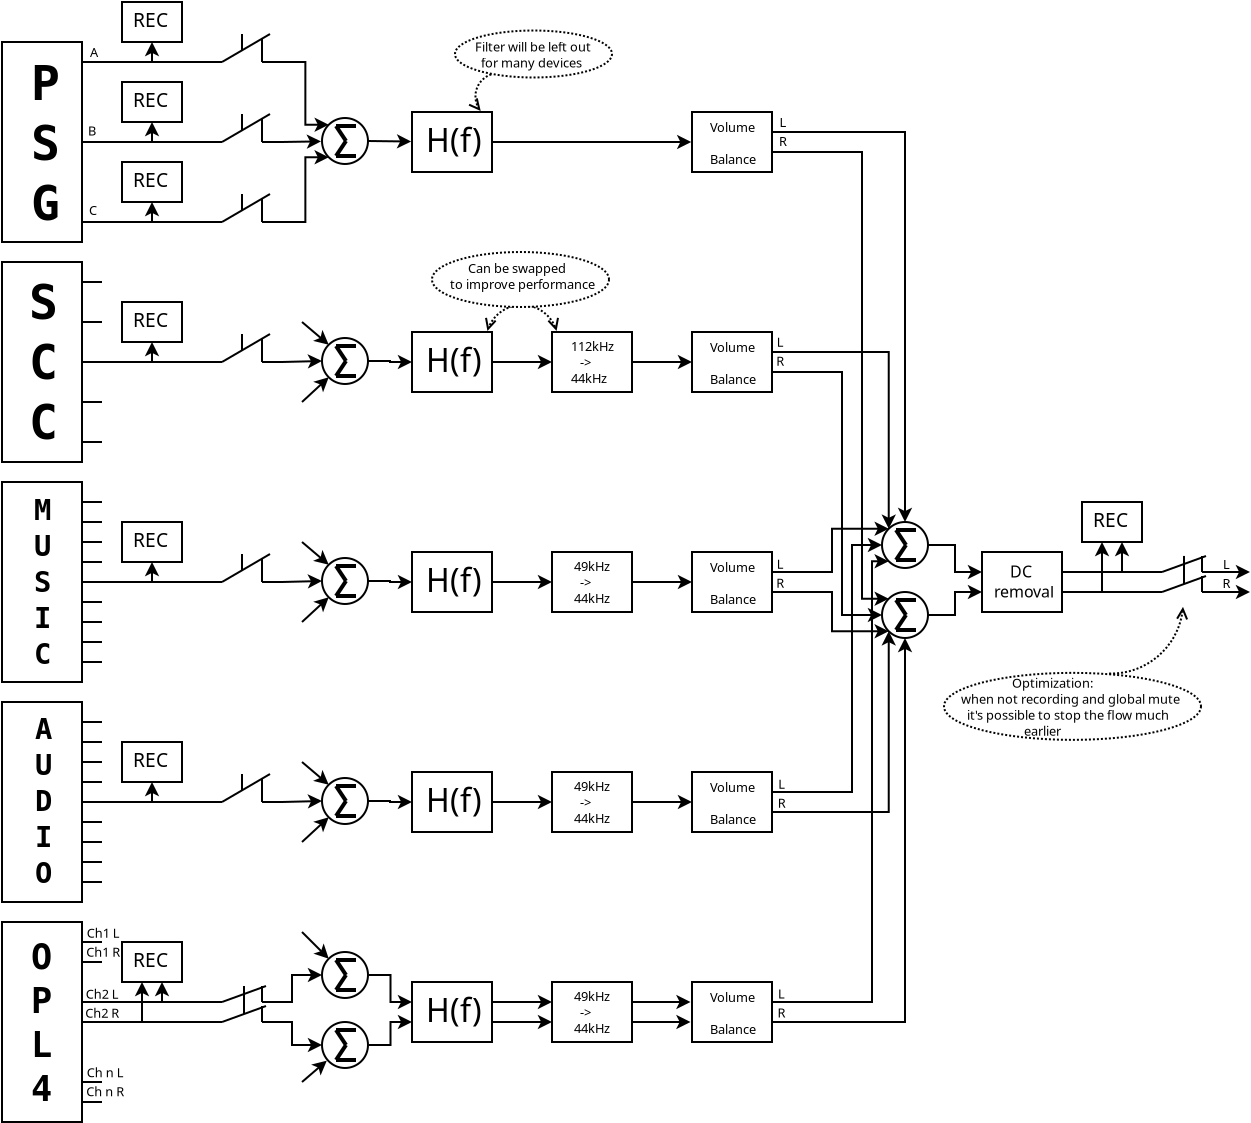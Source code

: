 <?xml version="1.0" encoding="UTF-8"?>
<dia:diagram xmlns:dia="http://www.lysator.liu.se/~alla/dia/">
  <dia:layer name="Background" visible="true">
    <dia:group>
      <dia:object type="Standard - Box" version="0" id="O0">
        <dia:attribute name="obj_pos">
          <dia:point val="8,2"/>
        </dia:attribute>
        <dia:attribute name="obj_bb">
          <dia:rectangle val="7.95,1.95;11.05,4.05"/>
        </dia:attribute>
        <dia:attribute name="elem_corner">
          <dia:point val="8,2"/>
        </dia:attribute>
        <dia:attribute name="elem_width">
          <dia:real val="3"/>
        </dia:attribute>
        <dia:attribute name="elem_height">
          <dia:real val="2"/>
        </dia:attribute>
        <dia:attribute name="show_background">
          <dia:boolean val="true"/>
        </dia:attribute>
      </dia:object>
      <dia:object type="Standard - Text" version="1" id="O1">
        <dia:attribute name="obj_pos">
          <dia:point val="8.55,3.25"/>
        </dia:attribute>
        <dia:attribute name="obj_bb">
          <dia:rectangle val="8.55,2.438;10.32,3.845"/>
        </dia:attribute>
        <dia:attribute name="text">
          <dia:composite type="text">
            <dia:attribute name="string">
              <dia:string>#REC#</dia:string>
            </dia:attribute>
            <dia:attribute name="font">
              <dia:font family="sans" style="0" name="Helvetica"/>
            </dia:attribute>
            <dia:attribute name="height">
              <dia:real val="1.2"/>
            </dia:attribute>
            <dia:attribute name="pos">
              <dia:point val="8.55,3.25"/>
            </dia:attribute>
            <dia:attribute name="color">
              <dia:color val="#000000"/>
            </dia:attribute>
            <dia:attribute name="alignment">
              <dia:enum val="0"/>
            </dia:attribute>
          </dia:composite>
        </dia:attribute>
        <dia:attribute name="valign">
          <dia:enum val="3"/>
        </dia:attribute>
      </dia:object>
    </dia:group>
    <dia:group>
      <dia:object type="Standard - Box" version="0" id="O2">
        <dia:attribute name="obj_pos">
          <dia:point val="22.5,7.5"/>
        </dia:attribute>
        <dia:attribute name="obj_bb">
          <dia:rectangle val="22.45,7.45;26.55,10.55"/>
        </dia:attribute>
        <dia:attribute name="elem_corner">
          <dia:point val="22.5,7.5"/>
        </dia:attribute>
        <dia:attribute name="elem_width">
          <dia:real val="4"/>
        </dia:attribute>
        <dia:attribute name="elem_height">
          <dia:real val="3"/>
        </dia:attribute>
        <dia:attribute name="show_background">
          <dia:boolean val="true"/>
        </dia:attribute>
      </dia:object>
      <dia:object type="Standard - Text" version="1" id="O3">
        <dia:attribute name="obj_pos">
          <dia:point val="23.2,9.5"/>
        </dia:attribute>
        <dia:attribute name="obj_bb">
          <dia:rectangle val="23.2,8.145;25.942,10.49"/>
        </dia:attribute>
        <dia:attribute name="text">
          <dia:composite type="text">
            <dia:attribute name="string">
              <dia:string>#H(f)#</dia:string>
            </dia:attribute>
            <dia:attribute name="font">
              <dia:font family="sans" style="0" name="Helvetica"/>
            </dia:attribute>
            <dia:attribute name="height">
              <dia:real val="2"/>
            </dia:attribute>
            <dia:attribute name="pos">
              <dia:point val="23.2,9.5"/>
            </dia:attribute>
            <dia:attribute name="color">
              <dia:color val="#000000"/>
            </dia:attribute>
            <dia:attribute name="alignment">
              <dia:enum val="0"/>
            </dia:attribute>
          </dia:composite>
        </dia:attribute>
        <dia:attribute name="valign">
          <dia:enum val="3"/>
        </dia:attribute>
      </dia:object>
    </dia:group>
    <dia:group>
      <dia:object type="Standard - Box" version="0" id="O4">
        <dia:attribute name="obj_pos">
          <dia:point val="29.5,18.5"/>
        </dia:attribute>
        <dia:attribute name="obj_bb">
          <dia:rectangle val="29.45,18.45;33.55,21.55"/>
        </dia:attribute>
        <dia:attribute name="elem_corner">
          <dia:point val="29.5,18.5"/>
        </dia:attribute>
        <dia:attribute name="elem_width">
          <dia:real val="4"/>
        </dia:attribute>
        <dia:attribute name="elem_height">
          <dia:real val="3"/>
        </dia:attribute>
        <dia:attribute name="show_background">
          <dia:boolean val="true"/>
        </dia:attribute>
      </dia:object>
      <dia:object type="Standard - Text" version="1" id="O5">
        <dia:attribute name="obj_pos">
          <dia:point val="30.45,19.45"/>
        </dia:attribute>
        <dia:attribute name="obj_bb">
          <dia:rectangle val="30.45,18.907;32.64,21.448"/>
        </dia:attribute>
        <dia:attribute name="text">
          <dia:composite type="text">
            <dia:attribute name="string">
              <dia:string>#112kHz
   -&gt;
44kHz#</dia:string>
            </dia:attribute>
            <dia:attribute name="font">
              <dia:font family="sans" style="0" name="Helvetica"/>
            </dia:attribute>
            <dia:attribute name="height">
              <dia:real val="0.8"/>
            </dia:attribute>
            <dia:attribute name="pos">
              <dia:point val="30.45,19.45"/>
            </dia:attribute>
            <dia:attribute name="color">
              <dia:color val="#000000"/>
            </dia:attribute>
            <dia:attribute name="alignment">
              <dia:enum val="0"/>
            </dia:attribute>
          </dia:composite>
        </dia:attribute>
        <dia:attribute name="valign">
          <dia:enum val="3"/>
        </dia:attribute>
      </dia:object>
    </dia:group>
    <dia:group>
      <dia:object type="Standard - Box" version="0" id="O6">
        <dia:attribute name="obj_pos">
          <dia:point val="29.5,29.5"/>
        </dia:attribute>
        <dia:attribute name="obj_bb">
          <dia:rectangle val="29.45,29.45;33.55,32.55"/>
        </dia:attribute>
        <dia:attribute name="elem_corner">
          <dia:point val="29.5,29.5"/>
        </dia:attribute>
        <dia:attribute name="elem_width">
          <dia:real val="4"/>
        </dia:attribute>
        <dia:attribute name="elem_height">
          <dia:real val="3"/>
        </dia:attribute>
        <dia:attribute name="show_background">
          <dia:boolean val="true"/>
        </dia:attribute>
      </dia:object>
      <dia:object type="Standard - Text" version="1" id="O7">
        <dia:attribute name="obj_pos">
          <dia:point val="30.6,30.45"/>
        </dia:attribute>
        <dia:attribute name="obj_bb">
          <dia:rectangle val="30.6,29.907;32.42,32.447"/>
        </dia:attribute>
        <dia:attribute name="text">
          <dia:composite type="text">
            <dia:attribute name="string">
              <dia:string>#49kHz
  -&gt;
44kHz#</dia:string>
            </dia:attribute>
            <dia:attribute name="font">
              <dia:font family="sans" style="0" name="Helvetica"/>
            </dia:attribute>
            <dia:attribute name="height">
              <dia:real val="0.8"/>
            </dia:attribute>
            <dia:attribute name="pos">
              <dia:point val="30.6,30.45"/>
            </dia:attribute>
            <dia:attribute name="color">
              <dia:color val="#000000"/>
            </dia:attribute>
            <dia:attribute name="alignment">
              <dia:enum val="0"/>
            </dia:attribute>
          </dia:composite>
        </dia:attribute>
        <dia:attribute name="valign">
          <dia:enum val="3"/>
        </dia:attribute>
      </dia:object>
    </dia:group>
    <dia:group>
      <dia:object type="Standard - Box" version="0" id="O8">
        <dia:attribute name="obj_pos">
          <dia:point val="2,4"/>
        </dia:attribute>
        <dia:attribute name="obj_bb">
          <dia:rectangle val="1.95,3.95;6.05,14.05"/>
        </dia:attribute>
        <dia:attribute name="elem_corner">
          <dia:point val="2,4"/>
        </dia:attribute>
        <dia:attribute name="elem_width">
          <dia:real val="4"/>
        </dia:attribute>
        <dia:attribute name="elem_height">
          <dia:real val="10"/>
        </dia:attribute>
        <dia:attribute name="show_background">
          <dia:boolean val="true"/>
        </dia:attribute>
      </dia:object>
      <dia:object type="Standard - Text" version="1" id="O9">
        <dia:attribute name="obj_pos">
          <dia:point val="3.45,6.9"/>
        </dia:attribute>
        <dia:attribute name="obj_bb">
          <dia:rectangle val="3.45,4.867;4.768,14.385"/>
        </dia:attribute>
        <dia:attribute name="text">
          <dia:composite type="text">
            <dia:attribute name="string">
              <dia:string>#P
S
G#</dia:string>
            </dia:attribute>
            <dia:attribute name="font">
              <dia:font family="monospace" style="80" name="Courier-Bold"/>
            </dia:attribute>
            <dia:attribute name="height">
              <dia:real val="3"/>
            </dia:attribute>
            <dia:attribute name="pos">
              <dia:point val="3.45,6.9"/>
            </dia:attribute>
            <dia:attribute name="color">
              <dia:color val="#000000"/>
            </dia:attribute>
            <dia:attribute name="alignment">
              <dia:enum val="0"/>
            </dia:attribute>
          </dia:composite>
        </dia:attribute>
        <dia:attribute name="valign">
          <dia:enum val="3"/>
        </dia:attribute>
      </dia:object>
      <dia:object type="Standard - Line" version="0" id="O10">
        <dia:attribute name="obj_pos">
          <dia:point val="6,5"/>
        </dia:attribute>
        <dia:attribute name="obj_bb">
          <dia:rectangle val="5.95,4.95;7.05,5.05"/>
        </dia:attribute>
        <dia:attribute name="conn_endpoints">
          <dia:point val="6,5"/>
          <dia:point val="7,5"/>
        </dia:attribute>
        <dia:attribute name="numcp">
          <dia:int val="1"/>
        </dia:attribute>
      </dia:object>
      <dia:object type="Standard - Line" version="0" id="O11">
        <dia:attribute name="obj_pos">
          <dia:point val="6,13"/>
        </dia:attribute>
        <dia:attribute name="obj_bb">
          <dia:rectangle val="5.95,12.95;7.05,13.05"/>
        </dia:attribute>
        <dia:attribute name="conn_endpoints">
          <dia:point val="6,13"/>
          <dia:point val="7,13"/>
        </dia:attribute>
        <dia:attribute name="numcp">
          <dia:int val="1"/>
        </dia:attribute>
      </dia:object>
      <dia:object type="Standard - Line" version="0" id="O12">
        <dia:attribute name="obj_pos">
          <dia:point val="6,9"/>
        </dia:attribute>
        <dia:attribute name="obj_bb">
          <dia:rectangle val="5.95,8.95;7.05,9.05"/>
        </dia:attribute>
        <dia:attribute name="conn_endpoints">
          <dia:point val="6,9"/>
          <dia:point val="7,9"/>
        </dia:attribute>
        <dia:attribute name="numcp">
          <dia:int val="1"/>
        </dia:attribute>
        <dia:connections>
          <dia:connection handle="0" to="O8" connection="4"/>
        </dia:connections>
      </dia:object>
    </dia:group>
    <dia:group>
      <dia:object type="Standard - Box" version="0" id="O13">
        <dia:attribute name="obj_pos">
          <dia:point val="2,15"/>
        </dia:attribute>
        <dia:attribute name="obj_bb">
          <dia:rectangle val="1.95,14.95;6.05,25.05"/>
        </dia:attribute>
        <dia:attribute name="elem_corner">
          <dia:point val="2,15"/>
        </dia:attribute>
        <dia:attribute name="elem_width">
          <dia:real val="4"/>
        </dia:attribute>
        <dia:attribute name="elem_height">
          <dia:real val="10"/>
        </dia:attribute>
        <dia:attribute name="show_background">
          <dia:boolean val="true"/>
        </dia:attribute>
      </dia:object>
      <dia:object type="Standard - Text" version="1" id="O14">
        <dia:attribute name="obj_pos">
          <dia:point val="3.35,17.85"/>
        </dia:attribute>
        <dia:attribute name="obj_bb">
          <dia:rectangle val="3.35,15.818;4.668,25.335"/>
        </dia:attribute>
        <dia:attribute name="text">
          <dia:composite type="text">
            <dia:attribute name="string">
              <dia:string>#S
C
C#</dia:string>
            </dia:attribute>
            <dia:attribute name="font">
              <dia:font family="monospace" style="80" name="Courier-Bold"/>
            </dia:attribute>
            <dia:attribute name="height">
              <dia:real val="3"/>
            </dia:attribute>
            <dia:attribute name="pos">
              <dia:point val="3.35,17.85"/>
            </dia:attribute>
            <dia:attribute name="color">
              <dia:color val="#000000"/>
            </dia:attribute>
            <dia:attribute name="alignment">
              <dia:enum val="0"/>
            </dia:attribute>
          </dia:composite>
        </dia:attribute>
        <dia:attribute name="valign">
          <dia:enum val="3"/>
        </dia:attribute>
      </dia:object>
      <dia:object type="Standard - Line" version="0" id="O15">
        <dia:attribute name="obj_pos">
          <dia:point val="6,20"/>
        </dia:attribute>
        <dia:attribute name="obj_bb">
          <dia:rectangle val="5.95,19.95;7.05,20.05"/>
        </dia:attribute>
        <dia:attribute name="conn_endpoints">
          <dia:point val="6,20"/>
          <dia:point val="7,20"/>
        </dia:attribute>
        <dia:attribute name="numcp">
          <dia:int val="1"/>
        </dia:attribute>
        <dia:connections>
          <dia:connection handle="0" to="O13" connection="4"/>
        </dia:connections>
      </dia:object>
      <dia:object type="Standard - Line" version="0" id="O16">
        <dia:attribute name="obj_pos">
          <dia:point val="6,22"/>
        </dia:attribute>
        <dia:attribute name="obj_bb">
          <dia:rectangle val="5.95,21.95;7.05,22.05"/>
        </dia:attribute>
        <dia:attribute name="conn_endpoints">
          <dia:point val="6,22"/>
          <dia:point val="7,22"/>
        </dia:attribute>
        <dia:attribute name="numcp">
          <dia:int val="1"/>
        </dia:attribute>
      </dia:object>
      <dia:object type="Standard - Line" version="0" id="O17">
        <dia:attribute name="obj_pos">
          <dia:point val="6,18"/>
        </dia:attribute>
        <dia:attribute name="obj_bb">
          <dia:rectangle val="5.95,17.95;7.05,18.05"/>
        </dia:attribute>
        <dia:attribute name="conn_endpoints">
          <dia:point val="6,18"/>
          <dia:point val="7,18"/>
        </dia:attribute>
        <dia:attribute name="numcp">
          <dia:int val="1"/>
        </dia:attribute>
      </dia:object>
      <dia:object type="Standard - Line" version="0" id="O18">
        <dia:attribute name="obj_pos">
          <dia:point val="6,16"/>
        </dia:attribute>
        <dia:attribute name="obj_bb">
          <dia:rectangle val="5.95,15.95;7.05,16.05"/>
        </dia:attribute>
        <dia:attribute name="conn_endpoints">
          <dia:point val="6,16"/>
          <dia:point val="7,16"/>
        </dia:attribute>
        <dia:attribute name="numcp">
          <dia:int val="1"/>
        </dia:attribute>
      </dia:object>
      <dia:object type="Standard - Line" version="0" id="O19">
        <dia:attribute name="obj_pos">
          <dia:point val="6,24"/>
        </dia:attribute>
        <dia:attribute name="obj_bb">
          <dia:rectangle val="5.95,23.95;7.05,24.05"/>
        </dia:attribute>
        <dia:attribute name="conn_endpoints">
          <dia:point val="6,24"/>
          <dia:point val="7,24"/>
        </dia:attribute>
        <dia:attribute name="numcp">
          <dia:int val="1"/>
        </dia:attribute>
      </dia:object>
    </dia:group>
    <dia:group>
      <dia:object type="Standard - Box" version="0" id="O20">
        <dia:attribute name="obj_pos">
          <dia:point val="2,26"/>
        </dia:attribute>
        <dia:attribute name="obj_bb">
          <dia:rectangle val="1.95,25.95;6.05,36.05"/>
        </dia:attribute>
        <dia:attribute name="elem_corner">
          <dia:point val="2,26"/>
        </dia:attribute>
        <dia:attribute name="elem_width">
          <dia:real val="4"/>
        </dia:attribute>
        <dia:attribute name="elem_height">
          <dia:real val="10"/>
        </dia:attribute>
        <dia:attribute name="show_background">
          <dia:boolean val="true"/>
        </dia:attribute>
      </dia:object>
      <dia:object type="Standard - Text" version="1" id="O21">
        <dia:attribute name="obj_pos">
          <dia:point val="3.6,27.9"/>
        </dia:attribute>
        <dia:attribute name="obj_bb">
          <dia:rectangle val="3.6,26.68;4.39,35.99"/>
        </dia:attribute>
        <dia:attribute name="text">
          <dia:composite type="text">
            <dia:attribute name="string">
              <dia:string>#M
U
S
I
C#</dia:string>
            </dia:attribute>
            <dia:attribute name="font">
              <dia:font family="monospace" style="80" name="Courier-Bold"/>
            </dia:attribute>
            <dia:attribute name="height">
              <dia:real val="1.8"/>
            </dia:attribute>
            <dia:attribute name="pos">
              <dia:point val="3.6,27.9"/>
            </dia:attribute>
            <dia:attribute name="color">
              <dia:color val="#000000"/>
            </dia:attribute>
            <dia:attribute name="alignment">
              <dia:enum val="0"/>
            </dia:attribute>
          </dia:composite>
        </dia:attribute>
        <dia:attribute name="valign">
          <dia:enum val="3"/>
        </dia:attribute>
      </dia:object>
      <dia:object type="Standard - Line" version="0" id="O22">
        <dia:attribute name="obj_pos">
          <dia:point val="6,32"/>
        </dia:attribute>
        <dia:attribute name="obj_bb">
          <dia:rectangle val="5.95,31.95;7.05,32.05"/>
        </dia:attribute>
        <dia:attribute name="conn_endpoints">
          <dia:point val="6,32"/>
          <dia:point val="7,32"/>
        </dia:attribute>
        <dia:attribute name="numcp">
          <dia:int val="1"/>
        </dia:attribute>
      </dia:object>
      <dia:object type="Standard - Line" version="0" id="O23">
        <dia:attribute name="obj_pos">
          <dia:point val="6,31"/>
        </dia:attribute>
        <dia:attribute name="obj_bb">
          <dia:rectangle val="5.95,30.95;7.05,31.05"/>
        </dia:attribute>
        <dia:attribute name="conn_endpoints">
          <dia:point val="6,31"/>
          <dia:point val="7,31"/>
        </dia:attribute>
        <dia:attribute name="numcp">
          <dia:int val="1"/>
        </dia:attribute>
        <dia:connections>
          <dia:connection handle="0" to="O20" connection="4"/>
        </dia:connections>
      </dia:object>
      <dia:object type="Standard - Line" version="0" id="O24">
        <dia:attribute name="obj_pos">
          <dia:point val="6,30"/>
        </dia:attribute>
        <dia:attribute name="obj_bb">
          <dia:rectangle val="5.95,29.95;7.05,30.05"/>
        </dia:attribute>
        <dia:attribute name="conn_endpoints">
          <dia:point val="6,30"/>
          <dia:point val="7,30"/>
        </dia:attribute>
        <dia:attribute name="numcp">
          <dia:int val="1"/>
        </dia:attribute>
      </dia:object>
      <dia:object type="Standard - Line" version="0" id="O25">
        <dia:attribute name="obj_pos">
          <dia:point val="6,29"/>
        </dia:attribute>
        <dia:attribute name="obj_bb">
          <dia:rectangle val="5.95,28.95;7.05,29.05"/>
        </dia:attribute>
        <dia:attribute name="conn_endpoints">
          <dia:point val="6,29"/>
          <dia:point val="7,29"/>
        </dia:attribute>
        <dia:attribute name="numcp">
          <dia:int val="1"/>
        </dia:attribute>
      </dia:object>
      <dia:object type="Standard - Line" version="0" id="O26">
        <dia:attribute name="obj_pos">
          <dia:point val="6,28"/>
        </dia:attribute>
        <dia:attribute name="obj_bb">
          <dia:rectangle val="5.95,27.95;7.05,28.05"/>
        </dia:attribute>
        <dia:attribute name="conn_endpoints">
          <dia:point val="6,28"/>
          <dia:point val="7,28"/>
        </dia:attribute>
        <dia:attribute name="numcp">
          <dia:int val="1"/>
        </dia:attribute>
      </dia:object>
      <dia:object type="Standard - Line" version="0" id="O27">
        <dia:attribute name="obj_pos">
          <dia:point val="6,27"/>
        </dia:attribute>
        <dia:attribute name="obj_bb">
          <dia:rectangle val="5.95,26.95;7.05,27.05"/>
        </dia:attribute>
        <dia:attribute name="conn_endpoints">
          <dia:point val="6,27"/>
          <dia:point val="7,27"/>
        </dia:attribute>
        <dia:attribute name="numcp">
          <dia:int val="1"/>
        </dia:attribute>
      </dia:object>
      <dia:object type="Standard - Line" version="0" id="O28">
        <dia:attribute name="obj_pos">
          <dia:point val="6,35"/>
        </dia:attribute>
        <dia:attribute name="obj_bb">
          <dia:rectangle val="5.95,34.95;7.05,35.05"/>
        </dia:attribute>
        <dia:attribute name="conn_endpoints">
          <dia:point val="6,35"/>
          <dia:point val="7,35"/>
        </dia:attribute>
        <dia:attribute name="numcp">
          <dia:int val="1"/>
        </dia:attribute>
      </dia:object>
      <dia:object type="Standard - Line" version="0" id="O29">
        <dia:attribute name="obj_pos">
          <dia:point val="6,34"/>
        </dia:attribute>
        <dia:attribute name="obj_bb">
          <dia:rectangle val="5.95,33.95;7.05,34.05"/>
        </dia:attribute>
        <dia:attribute name="conn_endpoints">
          <dia:point val="6,34"/>
          <dia:point val="7,34"/>
        </dia:attribute>
        <dia:attribute name="numcp">
          <dia:int val="1"/>
        </dia:attribute>
      </dia:object>
      <dia:object type="Standard - Line" version="0" id="O30">
        <dia:attribute name="obj_pos">
          <dia:point val="6,33"/>
        </dia:attribute>
        <dia:attribute name="obj_bb">
          <dia:rectangle val="5.95,32.95;7.05,33.05"/>
        </dia:attribute>
        <dia:attribute name="conn_endpoints">
          <dia:point val="6,33"/>
          <dia:point val="7,33"/>
        </dia:attribute>
        <dia:attribute name="numcp">
          <dia:int val="1"/>
        </dia:attribute>
      </dia:object>
    </dia:group>
    <dia:group>
      <dia:object type="Standard - Box" version="0" id="O31">
        <dia:attribute name="obj_pos">
          <dia:point val="2,37"/>
        </dia:attribute>
        <dia:attribute name="obj_bb">
          <dia:rectangle val="1.95,36.95;6.05,47.05"/>
        </dia:attribute>
        <dia:attribute name="elem_corner">
          <dia:point val="2,37"/>
        </dia:attribute>
        <dia:attribute name="elem_width">
          <dia:real val="4"/>
        </dia:attribute>
        <dia:attribute name="elem_height">
          <dia:real val="10"/>
        </dia:attribute>
        <dia:attribute name="show_background">
          <dia:boolean val="true"/>
        </dia:attribute>
      </dia:object>
      <dia:object type="Standard - Text" version="1" id="O32">
        <dia:attribute name="obj_pos">
          <dia:point val="3.65,38.85"/>
        </dia:attribute>
        <dia:attribute name="obj_bb">
          <dia:rectangle val="3.65,37.63;4.44,46.94"/>
        </dia:attribute>
        <dia:attribute name="text">
          <dia:composite type="text">
            <dia:attribute name="string">
              <dia:string>#A
U
D
I
O#</dia:string>
            </dia:attribute>
            <dia:attribute name="font">
              <dia:font family="monospace" style="80" name="Courier-Bold"/>
            </dia:attribute>
            <dia:attribute name="height">
              <dia:real val="1.8"/>
            </dia:attribute>
            <dia:attribute name="pos">
              <dia:point val="3.65,38.85"/>
            </dia:attribute>
            <dia:attribute name="color">
              <dia:color val="#000000"/>
            </dia:attribute>
            <dia:attribute name="alignment">
              <dia:enum val="0"/>
            </dia:attribute>
          </dia:composite>
        </dia:attribute>
        <dia:attribute name="valign">
          <dia:enum val="3"/>
        </dia:attribute>
      </dia:object>
      <dia:object type="Standard - Line" version="0" id="O33">
        <dia:attribute name="obj_pos">
          <dia:point val="6,46"/>
        </dia:attribute>
        <dia:attribute name="obj_bb">
          <dia:rectangle val="5.95,45.95;7.05,46.05"/>
        </dia:attribute>
        <dia:attribute name="conn_endpoints">
          <dia:point val="6,46"/>
          <dia:point val="7,46"/>
        </dia:attribute>
        <dia:attribute name="numcp">
          <dia:int val="1"/>
        </dia:attribute>
      </dia:object>
      <dia:object type="Standard - Line" version="0" id="O34">
        <dia:attribute name="obj_pos">
          <dia:point val="6,43"/>
        </dia:attribute>
        <dia:attribute name="obj_bb">
          <dia:rectangle val="5.95,42.95;7.05,43.05"/>
        </dia:attribute>
        <dia:attribute name="conn_endpoints">
          <dia:point val="6,43"/>
          <dia:point val="7,43"/>
        </dia:attribute>
        <dia:attribute name="numcp">
          <dia:int val="1"/>
        </dia:attribute>
      </dia:object>
      <dia:object type="Standard - Line" version="0" id="O35">
        <dia:attribute name="obj_pos">
          <dia:point val="6,42"/>
        </dia:attribute>
        <dia:attribute name="obj_bb">
          <dia:rectangle val="5.95,41.95;7.05,42.05"/>
        </dia:attribute>
        <dia:attribute name="conn_endpoints">
          <dia:point val="6,42"/>
          <dia:point val="7,42"/>
        </dia:attribute>
        <dia:attribute name="numcp">
          <dia:int val="1"/>
        </dia:attribute>
        <dia:connections>
          <dia:connection handle="0" to="O31" connection="4"/>
        </dia:connections>
      </dia:object>
      <dia:object type="Standard - Line" version="0" id="O36">
        <dia:attribute name="obj_pos">
          <dia:point val="6,41"/>
        </dia:attribute>
        <dia:attribute name="obj_bb">
          <dia:rectangle val="5.95,40.95;7.05,41.05"/>
        </dia:attribute>
        <dia:attribute name="conn_endpoints">
          <dia:point val="6,41"/>
          <dia:point val="7,41"/>
        </dia:attribute>
        <dia:attribute name="numcp">
          <dia:int val="1"/>
        </dia:attribute>
      </dia:object>
      <dia:object type="Standard - Line" version="0" id="O37">
        <dia:attribute name="obj_pos">
          <dia:point val="6,40"/>
        </dia:attribute>
        <dia:attribute name="obj_bb">
          <dia:rectangle val="5.95,39.95;7.05,40.05"/>
        </dia:attribute>
        <dia:attribute name="conn_endpoints">
          <dia:point val="6,40"/>
          <dia:point val="7,40"/>
        </dia:attribute>
        <dia:attribute name="numcp">
          <dia:int val="1"/>
        </dia:attribute>
      </dia:object>
      <dia:object type="Standard - Line" version="0" id="O38">
        <dia:attribute name="obj_pos">
          <dia:point val="6,39"/>
        </dia:attribute>
        <dia:attribute name="obj_bb">
          <dia:rectangle val="5.95,38.95;7.05,39.05"/>
        </dia:attribute>
        <dia:attribute name="conn_endpoints">
          <dia:point val="6,39"/>
          <dia:point val="7,39"/>
        </dia:attribute>
        <dia:attribute name="numcp">
          <dia:int val="1"/>
        </dia:attribute>
      </dia:object>
      <dia:object type="Standard - Line" version="0" id="O39">
        <dia:attribute name="obj_pos">
          <dia:point val="6,38"/>
        </dia:attribute>
        <dia:attribute name="obj_bb">
          <dia:rectangle val="5.95,37.95;7.05,38.05"/>
        </dia:attribute>
        <dia:attribute name="conn_endpoints">
          <dia:point val="6,38"/>
          <dia:point val="7,38"/>
        </dia:attribute>
        <dia:attribute name="numcp">
          <dia:int val="1"/>
        </dia:attribute>
      </dia:object>
      <dia:object type="Standard - Line" version="0" id="O40">
        <dia:attribute name="obj_pos">
          <dia:point val="6,45"/>
        </dia:attribute>
        <dia:attribute name="obj_bb">
          <dia:rectangle val="5.95,44.95;7.05,45.05"/>
        </dia:attribute>
        <dia:attribute name="conn_endpoints">
          <dia:point val="6,45"/>
          <dia:point val="7,45"/>
        </dia:attribute>
        <dia:attribute name="numcp">
          <dia:int val="1"/>
        </dia:attribute>
      </dia:object>
      <dia:object type="Standard - Line" version="0" id="O41">
        <dia:attribute name="obj_pos">
          <dia:point val="6,44"/>
        </dia:attribute>
        <dia:attribute name="obj_bb">
          <dia:rectangle val="5.95,43.95;7.05,44.05"/>
        </dia:attribute>
        <dia:attribute name="conn_endpoints">
          <dia:point val="6,44"/>
          <dia:point val="7,44"/>
        </dia:attribute>
        <dia:attribute name="numcp">
          <dia:int val="1"/>
        </dia:attribute>
      </dia:object>
    </dia:group>
    <dia:group>
      <dia:object type="Standard - Box" version="0" id="O42">
        <dia:attribute name="obj_pos">
          <dia:point val="8,6"/>
        </dia:attribute>
        <dia:attribute name="obj_bb">
          <dia:rectangle val="7.95,5.95;11.05,8.05"/>
        </dia:attribute>
        <dia:attribute name="elem_corner">
          <dia:point val="8,6"/>
        </dia:attribute>
        <dia:attribute name="elem_width">
          <dia:real val="3"/>
        </dia:attribute>
        <dia:attribute name="elem_height">
          <dia:real val="2"/>
        </dia:attribute>
        <dia:attribute name="show_background">
          <dia:boolean val="true"/>
        </dia:attribute>
      </dia:object>
      <dia:object type="Standard - Text" version="1" id="O43">
        <dia:attribute name="obj_pos">
          <dia:point val="8.55,7.25"/>
        </dia:attribute>
        <dia:attribute name="obj_bb">
          <dia:rectangle val="8.55,6.438;10.32,7.845"/>
        </dia:attribute>
        <dia:attribute name="text">
          <dia:composite type="text">
            <dia:attribute name="string">
              <dia:string>#REC#</dia:string>
            </dia:attribute>
            <dia:attribute name="font">
              <dia:font family="sans" style="0" name="Helvetica"/>
            </dia:attribute>
            <dia:attribute name="height">
              <dia:real val="1.2"/>
            </dia:attribute>
            <dia:attribute name="pos">
              <dia:point val="8.55,7.25"/>
            </dia:attribute>
            <dia:attribute name="color">
              <dia:color val="#000000"/>
            </dia:attribute>
            <dia:attribute name="alignment">
              <dia:enum val="0"/>
            </dia:attribute>
          </dia:composite>
        </dia:attribute>
        <dia:attribute name="valign">
          <dia:enum val="3"/>
        </dia:attribute>
      </dia:object>
    </dia:group>
    <dia:group>
      <dia:object type="Standard - Box" version="0" id="O44">
        <dia:attribute name="obj_pos">
          <dia:point val="8,10"/>
        </dia:attribute>
        <dia:attribute name="obj_bb">
          <dia:rectangle val="7.95,9.95;11.05,12.05"/>
        </dia:attribute>
        <dia:attribute name="elem_corner">
          <dia:point val="8,10"/>
        </dia:attribute>
        <dia:attribute name="elem_width">
          <dia:real val="3"/>
        </dia:attribute>
        <dia:attribute name="elem_height">
          <dia:real val="2"/>
        </dia:attribute>
        <dia:attribute name="show_background">
          <dia:boolean val="true"/>
        </dia:attribute>
      </dia:object>
      <dia:object type="Standard - Text" version="1" id="O45">
        <dia:attribute name="obj_pos">
          <dia:point val="8.55,11.25"/>
        </dia:attribute>
        <dia:attribute name="obj_bb">
          <dia:rectangle val="8.55,10.438;10.32,11.845"/>
        </dia:attribute>
        <dia:attribute name="text">
          <dia:composite type="text">
            <dia:attribute name="string">
              <dia:string>#REC#</dia:string>
            </dia:attribute>
            <dia:attribute name="font">
              <dia:font family="sans" style="0" name="Helvetica"/>
            </dia:attribute>
            <dia:attribute name="height">
              <dia:real val="1.2"/>
            </dia:attribute>
            <dia:attribute name="pos">
              <dia:point val="8.55,11.25"/>
            </dia:attribute>
            <dia:attribute name="color">
              <dia:color val="#000000"/>
            </dia:attribute>
            <dia:attribute name="alignment">
              <dia:enum val="0"/>
            </dia:attribute>
          </dia:composite>
        </dia:attribute>
        <dia:attribute name="valign">
          <dia:enum val="3"/>
        </dia:attribute>
      </dia:object>
    </dia:group>
    <dia:object type="Standard - Line" version="0" id="O46">
      <dia:attribute name="obj_pos">
        <dia:point val="7,5"/>
      </dia:attribute>
      <dia:attribute name="obj_bb">
        <dia:rectangle val="6.95,4.95;12.05,5.05"/>
      </dia:attribute>
      <dia:attribute name="conn_endpoints">
        <dia:point val="7,5"/>
        <dia:point val="12,5"/>
      </dia:attribute>
      <dia:attribute name="numcp">
        <dia:int val="1"/>
      </dia:attribute>
    </dia:object>
    <dia:object type="Standard - Line" version="0" id="O47">
      <dia:attribute name="obj_pos">
        <dia:point val="7,13"/>
      </dia:attribute>
      <dia:attribute name="obj_bb">
        <dia:rectangle val="6.95,12.95;12.05,13.05"/>
      </dia:attribute>
      <dia:attribute name="conn_endpoints">
        <dia:point val="7,13"/>
        <dia:point val="12,13"/>
      </dia:attribute>
      <dia:attribute name="numcp">
        <dia:int val="1"/>
      </dia:attribute>
    </dia:object>
    <dia:object type="Standard - Line" version="0" id="O48">
      <dia:attribute name="obj_pos">
        <dia:point val="7,9"/>
      </dia:attribute>
      <dia:attribute name="obj_bb">
        <dia:rectangle val="6.95,8.95;12.05,9.05"/>
      </dia:attribute>
      <dia:attribute name="conn_endpoints">
        <dia:point val="7,9"/>
        <dia:point val="12,9"/>
      </dia:attribute>
      <dia:attribute name="numcp">
        <dia:int val="1"/>
      </dia:attribute>
    </dia:object>
    <dia:object type="Standard - Line" version="0" id="O49">
      <dia:attribute name="obj_pos">
        <dia:point val="9.5,13"/>
      </dia:attribute>
      <dia:attribute name="obj_bb">
        <dia:rectangle val="9,11.95;10,13.05"/>
      </dia:attribute>
      <dia:attribute name="conn_endpoints">
        <dia:point val="9.5,13"/>
        <dia:point val="9.5,12"/>
      </dia:attribute>
      <dia:attribute name="numcp">
        <dia:int val="1"/>
      </dia:attribute>
      <dia:attribute name="end_arrow">
        <dia:enum val="22"/>
      </dia:attribute>
      <dia:attribute name="end_arrow_length">
        <dia:real val="0.5"/>
      </dia:attribute>
      <dia:attribute name="end_arrow_width">
        <dia:real val="0.5"/>
      </dia:attribute>
      <dia:connections>
        <dia:connection handle="1" to="O44" connection="6"/>
      </dia:connections>
    </dia:object>
    <dia:object type="Standard - Line" version="0" id="O50">
      <dia:attribute name="obj_pos">
        <dia:point val="9.5,9"/>
      </dia:attribute>
      <dia:attribute name="obj_bb">
        <dia:rectangle val="9,7.95;10,9.05"/>
      </dia:attribute>
      <dia:attribute name="conn_endpoints">
        <dia:point val="9.5,9"/>
        <dia:point val="9.5,8"/>
      </dia:attribute>
      <dia:attribute name="numcp">
        <dia:int val="1"/>
      </dia:attribute>
      <dia:attribute name="end_arrow">
        <dia:enum val="22"/>
      </dia:attribute>
      <dia:attribute name="end_arrow_length">
        <dia:real val="0.5"/>
      </dia:attribute>
      <dia:attribute name="end_arrow_width">
        <dia:real val="0.5"/>
      </dia:attribute>
      <dia:connections>
        <dia:connection handle="1" to="O42" connection="6"/>
      </dia:connections>
    </dia:object>
    <dia:object type="Standard - Line" version="0" id="O51">
      <dia:attribute name="obj_pos">
        <dia:point val="9.5,5"/>
      </dia:attribute>
      <dia:attribute name="obj_bb">
        <dia:rectangle val="9,3.95;10,5.05"/>
      </dia:attribute>
      <dia:attribute name="conn_endpoints">
        <dia:point val="9.5,5"/>
        <dia:point val="9.5,4"/>
      </dia:attribute>
      <dia:attribute name="numcp">
        <dia:int val="1"/>
      </dia:attribute>
      <dia:attribute name="end_arrow">
        <dia:enum val="22"/>
      </dia:attribute>
      <dia:attribute name="end_arrow_length">
        <dia:real val="0.5"/>
      </dia:attribute>
      <dia:attribute name="end_arrow_width">
        <dia:real val="0.5"/>
      </dia:attribute>
    </dia:object>
    <dia:object type="Standard - Line" version="0" id="O52">
      <dia:attribute name="obj_pos">
        <dia:point val="7,20"/>
      </dia:attribute>
      <dia:attribute name="obj_bb">
        <dia:rectangle val="6.95,19.95;12.05,20.05"/>
      </dia:attribute>
      <dia:attribute name="conn_endpoints">
        <dia:point val="7,20"/>
        <dia:point val="12,20"/>
      </dia:attribute>
      <dia:attribute name="numcp">
        <dia:int val="1"/>
      </dia:attribute>
    </dia:object>
    <dia:group>
      <dia:object type="Standard - Box" version="0" id="O53">
        <dia:attribute name="obj_pos">
          <dia:point val="8,17"/>
        </dia:attribute>
        <dia:attribute name="obj_bb">
          <dia:rectangle val="7.95,16.95;11.05,19.05"/>
        </dia:attribute>
        <dia:attribute name="elem_corner">
          <dia:point val="8,17"/>
        </dia:attribute>
        <dia:attribute name="elem_width">
          <dia:real val="3"/>
        </dia:attribute>
        <dia:attribute name="elem_height">
          <dia:real val="2"/>
        </dia:attribute>
        <dia:attribute name="show_background">
          <dia:boolean val="true"/>
        </dia:attribute>
      </dia:object>
      <dia:object type="Standard - Text" version="1" id="O54">
        <dia:attribute name="obj_pos">
          <dia:point val="8.55,18.25"/>
        </dia:attribute>
        <dia:attribute name="obj_bb">
          <dia:rectangle val="8.55,17.438;10.32,18.845"/>
        </dia:attribute>
        <dia:attribute name="text">
          <dia:composite type="text">
            <dia:attribute name="string">
              <dia:string>#REC#</dia:string>
            </dia:attribute>
            <dia:attribute name="font">
              <dia:font family="sans" style="0" name="Helvetica"/>
            </dia:attribute>
            <dia:attribute name="height">
              <dia:real val="1.2"/>
            </dia:attribute>
            <dia:attribute name="pos">
              <dia:point val="8.55,18.25"/>
            </dia:attribute>
            <dia:attribute name="color">
              <dia:color val="#000000"/>
            </dia:attribute>
            <dia:attribute name="alignment">
              <dia:enum val="0"/>
            </dia:attribute>
          </dia:composite>
        </dia:attribute>
        <dia:attribute name="valign">
          <dia:enum val="3"/>
        </dia:attribute>
      </dia:object>
    </dia:group>
    <dia:object type="Standard - Line" version="0" id="O55">
      <dia:attribute name="obj_pos">
        <dia:point val="9.5,20"/>
      </dia:attribute>
      <dia:attribute name="obj_bb">
        <dia:rectangle val="9,18.95;10,20.05"/>
      </dia:attribute>
      <dia:attribute name="conn_endpoints">
        <dia:point val="9.5,20"/>
        <dia:point val="9.5,19"/>
      </dia:attribute>
      <dia:attribute name="numcp">
        <dia:int val="1"/>
      </dia:attribute>
      <dia:attribute name="end_arrow">
        <dia:enum val="22"/>
      </dia:attribute>
      <dia:attribute name="end_arrow_length">
        <dia:real val="0.5"/>
      </dia:attribute>
      <dia:attribute name="end_arrow_width">
        <dia:real val="0.5"/>
      </dia:attribute>
      <dia:connections>
        <dia:connection handle="0" to="O52" connection="0"/>
        <dia:connection handle="1" to="O53" connection="6"/>
      </dia:connections>
    </dia:object>
    <dia:group>
      <dia:object type="Standard - Ellipse" version="0" id="O56">
        <dia:attribute name="obj_pos">
          <dia:point val="18,18.8"/>
        </dia:attribute>
        <dia:attribute name="obj_bb">
          <dia:rectangle val="17.95,18.75;20.35,21.15"/>
        </dia:attribute>
        <dia:attribute name="elem_corner">
          <dia:point val="18,18.8"/>
        </dia:attribute>
        <dia:attribute name="elem_width">
          <dia:real val="2.3"/>
        </dia:attribute>
        <dia:attribute name="elem_height">
          <dia:real val="2.3"/>
        </dia:attribute>
      </dia:object>
      <dia:group>
        <dia:object type="Standard - Line" version="0" id="O57">
          <dia:attribute name="obj_pos">
            <dia:point val="18.7,19.2"/>
          </dia:attribute>
          <dia:attribute name="obj_bb">
            <dia:rectangle val="18.6,19.1;19.8,19.3"/>
          </dia:attribute>
          <dia:attribute name="conn_endpoints">
            <dia:point val="18.7,19.2"/>
            <dia:point val="19.7,19.2"/>
          </dia:attribute>
          <dia:attribute name="numcp">
            <dia:int val="1"/>
          </dia:attribute>
          <dia:attribute name="line_width">
            <dia:real val="0.2"/>
          </dia:attribute>
        </dia:object>
        <dia:object type="Standard - Line" version="0" id="O58">
          <dia:attribute name="obj_pos">
            <dia:point val="18.7,19.2"/>
          </dia:attribute>
          <dia:attribute name="obj_bb">
            <dia:rectangle val="18.561,19.061;19.339,20.089"/>
          </dia:attribute>
          <dia:attribute name="conn_endpoints">
            <dia:point val="18.7,19.2"/>
            <dia:point val="19.2,19.95"/>
          </dia:attribute>
          <dia:attribute name="numcp">
            <dia:int val="1"/>
          </dia:attribute>
          <dia:attribute name="line_width">
            <dia:real val="0.2"/>
          </dia:attribute>
        </dia:object>
        <dia:object type="Standard - Line" version="0" id="O59">
          <dia:attribute name="obj_pos">
            <dia:point val="18.7,20.7"/>
          </dia:attribute>
          <dia:attribute name="obj_bb">
            <dia:rectangle val="18.561,19.811;19.339,20.839"/>
          </dia:attribute>
          <dia:attribute name="conn_endpoints">
            <dia:point val="18.7,20.7"/>
            <dia:point val="19.2,19.95"/>
          </dia:attribute>
          <dia:attribute name="numcp">
            <dia:int val="1"/>
          </dia:attribute>
          <dia:attribute name="line_width">
            <dia:real val="0.2"/>
          </dia:attribute>
        </dia:object>
        <dia:object type="Standard - Line" version="0" id="O60">
          <dia:attribute name="obj_pos">
            <dia:point val="18.7,20.7"/>
          </dia:attribute>
          <dia:attribute name="obj_bb">
            <dia:rectangle val="18.6,20.6;19.8,20.8"/>
          </dia:attribute>
          <dia:attribute name="conn_endpoints">
            <dia:point val="18.7,20.7"/>
            <dia:point val="19.7,20.7"/>
          </dia:attribute>
          <dia:attribute name="numcp">
            <dia:int val="1"/>
          </dia:attribute>
          <dia:attribute name="line_width">
            <dia:real val="0.2"/>
          </dia:attribute>
        </dia:object>
      </dia:group>
    </dia:group>
    <dia:group>
      <dia:object type="Standard - Box" version="0" id="O61">
        <dia:attribute name="obj_pos">
          <dia:point val="22.5,18.5"/>
        </dia:attribute>
        <dia:attribute name="obj_bb">
          <dia:rectangle val="22.45,18.45;26.55,21.55"/>
        </dia:attribute>
        <dia:attribute name="elem_corner">
          <dia:point val="22.5,18.5"/>
        </dia:attribute>
        <dia:attribute name="elem_width">
          <dia:real val="4"/>
        </dia:attribute>
        <dia:attribute name="elem_height">
          <dia:real val="3"/>
        </dia:attribute>
        <dia:attribute name="show_background">
          <dia:boolean val="true"/>
        </dia:attribute>
      </dia:object>
      <dia:object type="Standard - Text" version="1" id="O62">
        <dia:attribute name="obj_pos">
          <dia:point val="23.2,20.5"/>
        </dia:attribute>
        <dia:attribute name="obj_bb">
          <dia:rectangle val="23.2,19.145;25.942,21.49"/>
        </dia:attribute>
        <dia:attribute name="text">
          <dia:composite type="text">
            <dia:attribute name="string">
              <dia:string>#H(f)#</dia:string>
            </dia:attribute>
            <dia:attribute name="font">
              <dia:font family="sans" style="0" name="Helvetica"/>
            </dia:attribute>
            <dia:attribute name="height">
              <dia:real val="2"/>
            </dia:attribute>
            <dia:attribute name="pos">
              <dia:point val="23.2,20.5"/>
            </dia:attribute>
            <dia:attribute name="color">
              <dia:color val="#000000"/>
            </dia:attribute>
            <dia:attribute name="alignment">
              <dia:enum val="0"/>
            </dia:attribute>
          </dia:composite>
        </dia:attribute>
        <dia:attribute name="valign">
          <dia:enum val="3"/>
        </dia:attribute>
      </dia:object>
    </dia:group>
    <dia:object type="Standard - ZigZagLine" version="1" id="O63">
      <dia:attribute name="obj_pos">
        <dia:point val="20.3,19.95"/>
      </dia:attribute>
      <dia:attribute name="obj_bb">
        <dia:rectangle val="20.25,19.5;22.55,20.5"/>
      </dia:attribute>
      <dia:attribute name="orth_points">
        <dia:point val="20.3,19.95"/>
        <dia:point val="21.4,19.95"/>
        <dia:point val="21.4,20"/>
        <dia:point val="22.5,20"/>
      </dia:attribute>
      <dia:attribute name="orth_orient">
        <dia:enum val="0"/>
        <dia:enum val="1"/>
        <dia:enum val="0"/>
      </dia:attribute>
      <dia:attribute name="autorouting">
        <dia:boolean val="true"/>
      </dia:attribute>
      <dia:attribute name="end_arrow">
        <dia:enum val="22"/>
      </dia:attribute>
      <dia:attribute name="end_arrow_length">
        <dia:real val="0.5"/>
      </dia:attribute>
      <dia:attribute name="end_arrow_width">
        <dia:real val="0.5"/>
      </dia:attribute>
      <dia:connections>
        <dia:connection handle="0" to="O56" connection="4"/>
        <dia:connection handle="1" to="O61" connection="3"/>
      </dia:connections>
    </dia:object>
    <dia:group>
      <dia:object type="Standard - Box" version="0" id="O64">
        <dia:attribute name="obj_pos">
          <dia:point val="8,28"/>
        </dia:attribute>
        <dia:attribute name="obj_bb">
          <dia:rectangle val="7.95,27.95;11.05,30.05"/>
        </dia:attribute>
        <dia:attribute name="elem_corner">
          <dia:point val="8,28"/>
        </dia:attribute>
        <dia:attribute name="elem_width">
          <dia:real val="3"/>
        </dia:attribute>
        <dia:attribute name="elem_height">
          <dia:real val="2"/>
        </dia:attribute>
        <dia:attribute name="show_background">
          <dia:boolean val="true"/>
        </dia:attribute>
      </dia:object>
      <dia:object type="Standard - Text" version="1" id="O65">
        <dia:attribute name="obj_pos">
          <dia:point val="8.55,29.25"/>
        </dia:attribute>
        <dia:attribute name="obj_bb">
          <dia:rectangle val="8.55,28.438;10.32,29.845"/>
        </dia:attribute>
        <dia:attribute name="text">
          <dia:composite type="text">
            <dia:attribute name="string">
              <dia:string>#REC#</dia:string>
            </dia:attribute>
            <dia:attribute name="font">
              <dia:font family="sans" style="0" name="Helvetica"/>
            </dia:attribute>
            <dia:attribute name="height">
              <dia:real val="1.2"/>
            </dia:attribute>
            <dia:attribute name="pos">
              <dia:point val="8.55,29.25"/>
            </dia:attribute>
            <dia:attribute name="color">
              <dia:color val="#000000"/>
            </dia:attribute>
            <dia:attribute name="alignment">
              <dia:enum val="0"/>
            </dia:attribute>
          </dia:composite>
        </dia:attribute>
        <dia:attribute name="valign">
          <dia:enum val="3"/>
        </dia:attribute>
      </dia:object>
    </dia:group>
    <dia:object type="Standard - Line" version="0" id="O66">
      <dia:attribute name="obj_pos">
        <dia:point val="9.5,31"/>
      </dia:attribute>
      <dia:attribute name="obj_bb">
        <dia:rectangle val="9,29.95;10,31.05"/>
      </dia:attribute>
      <dia:attribute name="conn_endpoints">
        <dia:point val="9.5,31"/>
        <dia:point val="9.5,30"/>
      </dia:attribute>
      <dia:attribute name="numcp">
        <dia:int val="1"/>
      </dia:attribute>
      <dia:attribute name="end_arrow">
        <dia:enum val="22"/>
      </dia:attribute>
      <dia:attribute name="end_arrow_length">
        <dia:real val="0.5"/>
      </dia:attribute>
      <dia:attribute name="end_arrow_width">
        <dia:real val="0.5"/>
      </dia:attribute>
      <dia:connections>
        <dia:connection handle="0" to="O86" connection="0"/>
        <dia:connection handle="1" to="O64" connection="6"/>
      </dia:connections>
    </dia:object>
    <dia:group>
      <dia:object type="Standard - Ellipse" version="0" id="O67">
        <dia:attribute name="obj_pos">
          <dia:point val="18,29.8"/>
        </dia:attribute>
        <dia:attribute name="obj_bb">
          <dia:rectangle val="17.95,29.75;20.35,32.15"/>
        </dia:attribute>
        <dia:attribute name="elem_corner">
          <dia:point val="18,29.8"/>
        </dia:attribute>
        <dia:attribute name="elem_width">
          <dia:real val="2.3"/>
        </dia:attribute>
        <dia:attribute name="elem_height">
          <dia:real val="2.3"/>
        </dia:attribute>
      </dia:object>
      <dia:group>
        <dia:object type="Standard - Line" version="0" id="O68">
          <dia:attribute name="obj_pos">
            <dia:point val="18.7,30.2"/>
          </dia:attribute>
          <dia:attribute name="obj_bb">
            <dia:rectangle val="18.6,30.1;19.8,30.3"/>
          </dia:attribute>
          <dia:attribute name="conn_endpoints">
            <dia:point val="18.7,30.2"/>
            <dia:point val="19.7,30.2"/>
          </dia:attribute>
          <dia:attribute name="numcp">
            <dia:int val="1"/>
          </dia:attribute>
          <dia:attribute name="line_width">
            <dia:real val="0.2"/>
          </dia:attribute>
        </dia:object>
        <dia:object type="Standard - Line" version="0" id="O69">
          <dia:attribute name="obj_pos">
            <dia:point val="18.7,30.2"/>
          </dia:attribute>
          <dia:attribute name="obj_bb">
            <dia:rectangle val="18.561,30.061;19.339,31.089"/>
          </dia:attribute>
          <dia:attribute name="conn_endpoints">
            <dia:point val="18.7,30.2"/>
            <dia:point val="19.2,30.95"/>
          </dia:attribute>
          <dia:attribute name="numcp">
            <dia:int val="1"/>
          </dia:attribute>
          <dia:attribute name="line_width">
            <dia:real val="0.2"/>
          </dia:attribute>
        </dia:object>
        <dia:object type="Standard - Line" version="0" id="O70">
          <dia:attribute name="obj_pos">
            <dia:point val="18.7,31.7"/>
          </dia:attribute>
          <dia:attribute name="obj_bb">
            <dia:rectangle val="18.561,30.811;19.339,31.839"/>
          </dia:attribute>
          <dia:attribute name="conn_endpoints">
            <dia:point val="18.7,31.7"/>
            <dia:point val="19.2,30.95"/>
          </dia:attribute>
          <dia:attribute name="numcp">
            <dia:int val="1"/>
          </dia:attribute>
          <dia:attribute name="line_width">
            <dia:real val="0.2"/>
          </dia:attribute>
        </dia:object>
        <dia:object type="Standard - Line" version="0" id="O71">
          <dia:attribute name="obj_pos">
            <dia:point val="18.7,31.7"/>
          </dia:attribute>
          <dia:attribute name="obj_bb">
            <dia:rectangle val="18.6,31.6;19.8,31.8"/>
          </dia:attribute>
          <dia:attribute name="conn_endpoints">
            <dia:point val="18.7,31.7"/>
            <dia:point val="19.7,31.7"/>
          </dia:attribute>
          <dia:attribute name="numcp">
            <dia:int val="1"/>
          </dia:attribute>
          <dia:attribute name="line_width">
            <dia:real val="0.2"/>
          </dia:attribute>
        </dia:object>
      </dia:group>
    </dia:group>
    <dia:group>
      <dia:object type="Standard - Box" version="0" id="O72">
        <dia:attribute name="obj_pos">
          <dia:point val="22.5,29.5"/>
        </dia:attribute>
        <dia:attribute name="obj_bb">
          <dia:rectangle val="22.45,29.45;26.55,32.55"/>
        </dia:attribute>
        <dia:attribute name="elem_corner">
          <dia:point val="22.5,29.5"/>
        </dia:attribute>
        <dia:attribute name="elem_width">
          <dia:real val="4"/>
        </dia:attribute>
        <dia:attribute name="elem_height">
          <dia:real val="3"/>
        </dia:attribute>
        <dia:attribute name="show_background">
          <dia:boolean val="true"/>
        </dia:attribute>
      </dia:object>
      <dia:object type="Standard - Text" version="1" id="O73">
        <dia:attribute name="obj_pos">
          <dia:point val="23.2,31.5"/>
        </dia:attribute>
        <dia:attribute name="obj_bb">
          <dia:rectangle val="23.2,30.145;25.942,32.49"/>
        </dia:attribute>
        <dia:attribute name="text">
          <dia:composite type="text">
            <dia:attribute name="string">
              <dia:string>#H(f)#</dia:string>
            </dia:attribute>
            <dia:attribute name="font">
              <dia:font family="sans" style="0" name="Helvetica"/>
            </dia:attribute>
            <dia:attribute name="height">
              <dia:real val="2"/>
            </dia:attribute>
            <dia:attribute name="pos">
              <dia:point val="23.2,31.5"/>
            </dia:attribute>
            <dia:attribute name="color">
              <dia:color val="#000000"/>
            </dia:attribute>
            <dia:attribute name="alignment">
              <dia:enum val="0"/>
            </dia:attribute>
          </dia:composite>
        </dia:attribute>
        <dia:attribute name="valign">
          <dia:enum val="3"/>
        </dia:attribute>
      </dia:object>
    </dia:group>
    <dia:object type="Standard - ZigZagLine" version="1" id="O74">
      <dia:attribute name="obj_pos">
        <dia:point val="20.3,30.95"/>
      </dia:attribute>
      <dia:attribute name="obj_bb">
        <dia:rectangle val="20.25,30.5;22.55,31.5"/>
      </dia:attribute>
      <dia:attribute name="orth_points">
        <dia:point val="20.3,30.95"/>
        <dia:point val="21.4,30.95"/>
        <dia:point val="21.4,31"/>
        <dia:point val="22.5,31"/>
      </dia:attribute>
      <dia:attribute name="orth_orient">
        <dia:enum val="0"/>
        <dia:enum val="1"/>
        <dia:enum val="0"/>
      </dia:attribute>
      <dia:attribute name="autorouting">
        <dia:boolean val="true"/>
      </dia:attribute>
      <dia:attribute name="end_arrow">
        <dia:enum val="22"/>
      </dia:attribute>
      <dia:attribute name="end_arrow_length">
        <dia:real val="0.5"/>
      </dia:attribute>
      <dia:attribute name="end_arrow_width">
        <dia:real val="0.5"/>
      </dia:attribute>
      <dia:connections>
        <dia:connection handle="0" to="O67" connection="4"/>
        <dia:connection handle="1" to="O72" connection="3"/>
      </dia:connections>
    </dia:object>
    <dia:group>
      <dia:object type="Standard - Box" version="0" id="O75">
        <dia:attribute name="obj_pos">
          <dia:point val="8,39"/>
        </dia:attribute>
        <dia:attribute name="obj_bb">
          <dia:rectangle val="7.95,38.95;11.05,41.05"/>
        </dia:attribute>
        <dia:attribute name="elem_corner">
          <dia:point val="8,39"/>
        </dia:attribute>
        <dia:attribute name="elem_width">
          <dia:real val="3"/>
        </dia:attribute>
        <dia:attribute name="elem_height">
          <dia:real val="2"/>
        </dia:attribute>
        <dia:attribute name="show_background">
          <dia:boolean val="true"/>
        </dia:attribute>
      </dia:object>
      <dia:object type="Standard - Text" version="1" id="O76">
        <dia:attribute name="obj_pos">
          <dia:point val="8.55,40.25"/>
        </dia:attribute>
        <dia:attribute name="obj_bb">
          <dia:rectangle val="8.55,39.438;10.32,40.845"/>
        </dia:attribute>
        <dia:attribute name="text">
          <dia:composite type="text">
            <dia:attribute name="string">
              <dia:string>#REC#</dia:string>
            </dia:attribute>
            <dia:attribute name="font">
              <dia:font family="sans" style="0" name="Helvetica"/>
            </dia:attribute>
            <dia:attribute name="height">
              <dia:real val="1.2"/>
            </dia:attribute>
            <dia:attribute name="pos">
              <dia:point val="8.55,40.25"/>
            </dia:attribute>
            <dia:attribute name="color">
              <dia:color val="#000000"/>
            </dia:attribute>
            <dia:attribute name="alignment">
              <dia:enum val="0"/>
            </dia:attribute>
          </dia:composite>
        </dia:attribute>
        <dia:attribute name="valign">
          <dia:enum val="3"/>
        </dia:attribute>
      </dia:object>
    </dia:group>
    <dia:object type="Standard - Line" version="0" id="O77">
      <dia:attribute name="obj_pos">
        <dia:point val="9.5,42"/>
      </dia:attribute>
      <dia:attribute name="obj_bb">
        <dia:rectangle val="9,40.95;10,42.05"/>
      </dia:attribute>
      <dia:attribute name="conn_endpoints">
        <dia:point val="9.5,42"/>
        <dia:point val="9.5,41"/>
      </dia:attribute>
      <dia:attribute name="numcp">
        <dia:int val="1"/>
      </dia:attribute>
      <dia:attribute name="end_arrow">
        <dia:enum val="22"/>
      </dia:attribute>
      <dia:attribute name="end_arrow_length">
        <dia:real val="0.5"/>
      </dia:attribute>
      <dia:attribute name="end_arrow_width">
        <dia:real val="0.5"/>
      </dia:attribute>
      <dia:connections>
        <dia:connection handle="0" to="O87" connection="0"/>
        <dia:connection handle="1" to="O75" connection="6"/>
      </dia:connections>
    </dia:object>
    <dia:group>
      <dia:object type="Standard - Ellipse" version="0" id="O78">
        <dia:attribute name="obj_pos">
          <dia:point val="18,40.8"/>
        </dia:attribute>
        <dia:attribute name="obj_bb">
          <dia:rectangle val="17.95,40.75;20.35,43.15"/>
        </dia:attribute>
        <dia:attribute name="elem_corner">
          <dia:point val="18,40.8"/>
        </dia:attribute>
        <dia:attribute name="elem_width">
          <dia:real val="2.3"/>
        </dia:attribute>
        <dia:attribute name="elem_height">
          <dia:real val="2.3"/>
        </dia:attribute>
      </dia:object>
      <dia:group>
        <dia:object type="Standard - Line" version="0" id="O79">
          <dia:attribute name="obj_pos">
            <dia:point val="18.7,41.2"/>
          </dia:attribute>
          <dia:attribute name="obj_bb">
            <dia:rectangle val="18.6,41.1;19.8,41.3"/>
          </dia:attribute>
          <dia:attribute name="conn_endpoints">
            <dia:point val="18.7,41.2"/>
            <dia:point val="19.7,41.2"/>
          </dia:attribute>
          <dia:attribute name="numcp">
            <dia:int val="1"/>
          </dia:attribute>
          <dia:attribute name="line_width">
            <dia:real val="0.2"/>
          </dia:attribute>
        </dia:object>
        <dia:object type="Standard - Line" version="0" id="O80">
          <dia:attribute name="obj_pos">
            <dia:point val="18.7,41.2"/>
          </dia:attribute>
          <dia:attribute name="obj_bb">
            <dia:rectangle val="18.561,41.061;19.339,42.089"/>
          </dia:attribute>
          <dia:attribute name="conn_endpoints">
            <dia:point val="18.7,41.2"/>
            <dia:point val="19.2,41.95"/>
          </dia:attribute>
          <dia:attribute name="numcp">
            <dia:int val="1"/>
          </dia:attribute>
          <dia:attribute name="line_width">
            <dia:real val="0.2"/>
          </dia:attribute>
        </dia:object>
        <dia:object type="Standard - Line" version="0" id="O81">
          <dia:attribute name="obj_pos">
            <dia:point val="18.7,42.7"/>
          </dia:attribute>
          <dia:attribute name="obj_bb">
            <dia:rectangle val="18.561,41.811;19.339,42.839"/>
          </dia:attribute>
          <dia:attribute name="conn_endpoints">
            <dia:point val="18.7,42.7"/>
            <dia:point val="19.2,41.95"/>
          </dia:attribute>
          <dia:attribute name="numcp">
            <dia:int val="1"/>
          </dia:attribute>
          <dia:attribute name="line_width">
            <dia:real val="0.2"/>
          </dia:attribute>
        </dia:object>
        <dia:object type="Standard - Line" version="0" id="O82">
          <dia:attribute name="obj_pos">
            <dia:point val="18.7,42.7"/>
          </dia:attribute>
          <dia:attribute name="obj_bb">
            <dia:rectangle val="18.6,42.6;19.8,42.8"/>
          </dia:attribute>
          <dia:attribute name="conn_endpoints">
            <dia:point val="18.7,42.7"/>
            <dia:point val="19.7,42.7"/>
          </dia:attribute>
          <dia:attribute name="numcp">
            <dia:int val="1"/>
          </dia:attribute>
          <dia:attribute name="line_width">
            <dia:real val="0.2"/>
          </dia:attribute>
        </dia:object>
      </dia:group>
    </dia:group>
    <dia:group>
      <dia:object type="Standard - Box" version="0" id="O83">
        <dia:attribute name="obj_pos">
          <dia:point val="22.5,40.5"/>
        </dia:attribute>
        <dia:attribute name="obj_bb">
          <dia:rectangle val="22.45,40.45;26.55,43.55"/>
        </dia:attribute>
        <dia:attribute name="elem_corner">
          <dia:point val="22.5,40.5"/>
        </dia:attribute>
        <dia:attribute name="elem_width">
          <dia:real val="4"/>
        </dia:attribute>
        <dia:attribute name="elem_height">
          <dia:real val="3"/>
        </dia:attribute>
        <dia:attribute name="show_background">
          <dia:boolean val="true"/>
        </dia:attribute>
      </dia:object>
      <dia:object type="Standard - Text" version="1" id="O84">
        <dia:attribute name="obj_pos">
          <dia:point val="23.2,42.5"/>
        </dia:attribute>
        <dia:attribute name="obj_bb">
          <dia:rectangle val="23.2,41.145;25.942,43.49"/>
        </dia:attribute>
        <dia:attribute name="text">
          <dia:composite type="text">
            <dia:attribute name="string">
              <dia:string>#H(f)#</dia:string>
            </dia:attribute>
            <dia:attribute name="font">
              <dia:font family="sans" style="0" name="Helvetica"/>
            </dia:attribute>
            <dia:attribute name="height">
              <dia:real val="2"/>
            </dia:attribute>
            <dia:attribute name="pos">
              <dia:point val="23.2,42.5"/>
            </dia:attribute>
            <dia:attribute name="color">
              <dia:color val="#000000"/>
            </dia:attribute>
            <dia:attribute name="alignment">
              <dia:enum val="0"/>
            </dia:attribute>
          </dia:composite>
        </dia:attribute>
        <dia:attribute name="valign">
          <dia:enum val="3"/>
        </dia:attribute>
      </dia:object>
    </dia:group>
    <dia:object type="Standard - ZigZagLine" version="1" id="O85">
      <dia:attribute name="obj_pos">
        <dia:point val="20.3,41.95"/>
      </dia:attribute>
      <dia:attribute name="obj_bb">
        <dia:rectangle val="20.25,41.5;22.55,42.5"/>
      </dia:attribute>
      <dia:attribute name="orth_points">
        <dia:point val="20.3,41.95"/>
        <dia:point val="21.4,41.95"/>
        <dia:point val="21.4,42"/>
        <dia:point val="22.5,42"/>
      </dia:attribute>
      <dia:attribute name="orth_orient">
        <dia:enum val="0"/>
        <dia:enum val="1"/>
        <dia:enum val="0"/>
      </dia:attribute>
      <dia:attribute name="autorouting">
        <dia:boolean val="true"/>
      </dia:attribute>
      <dia:attribute name="end_arrow">
        <dia:enum val="22"/>
      </dia:attribute>
      <dia:attribute name="end_arrow_length">
        <dia:real val="0.5"/>
      </dia:attribute>
      <dia:attribute name="end_arrow_width">
        <dia:real val="0.5"/>
      </dia:attribute>
      <dia:connections>
        <dia:connection handle="0" to="O78" connection="4"/>
        <dia:connection handle="1" to="O83" connection="3"/>
      </dia:connections>
    </dia:object>
    <dia:object type="Standard - Line" version="0" id="O86">
      <dia:attribute name="obj_pos">
        <dia:point val="7,31"/>
      </dia:attribute>
      <dia:attribute name="obj_bb">
        <dia:rectangle val="6.95,30.95;12.05,31.05"/>
      </dia:attribute>
      <dia:attribute name="conn_endpoints">
        <dia:point val="7,31"/>
        <dia:point val="12,31"/>
      </dia:attribute>
      <dia:attribute name="numcp">
        <dia:int val="1"/>
      </dia:attribute>
    </dia:object>
    <dia:object type="Standard - Line" version="0" id="O87">
      <dia:attribute name="obj_pos">
        <dia:point val="7,42"/>
      </dia:attribute>
      <dia:attribute name="obj_bb">
        <dia:rectangle val="6.95,41.95;12.05,42.05"/>
      </dia:attribute>
      <dia:attribute name="conn_endpoints">
        <dia:point val="7,42"/>
        <dia:point val="12,42"/>
      </dia:attribute>
      <dia:attribute name="numcp">
        <dia:int val="1"/>
      </dia:attribute>
    </dia:object>
    <dia:group>
      <dia:object type="Standard - Ellipse" version="0" id="O88">
        <dia:attribute name="obj_pos">
          <dia:point val="46,28"/>
        </dia:attribute>
        <dia:attribute name="obj_bb">
          <dia:rectangle val="45.95,27.95;48.35,30.35"/>
        </dia:attribute>
        <dia:attribute name="elem_corner">
          <dia:point val="46,28"/>
        </dia:attribute>
        <dia:attribute name="elem_width">
          <dia:real val="2.3"/>
        </dia:attribute>
        <dia:attribute name="elem_height">
          <dia:real val="2.3"/>
        </dia:attribute>
      </dia:object>
      <dia:group>
        <dia:object type="Standard - Line" version="0" id="O89">
          <dia:attribute name="obj_pos">
            <dia:point val="46.7,28.4"/>
          </dia:attribute>
          <dia:attribute name="obj_bb">
            <dia:rectangle val="46.6,28.3;47.8,28.5"/>
          </dia:attribute>
          <dia:attribute name="conn_endpoints">
            <dia:point val="46.7,28.4"/>
            <dia:point val="47.7,28.4"/>
          </dia:attribute>
          <dia:attribute name="numcp">
            <dia:int val="1"/>
          </dia:attribute>
          <dia:attribute name="line_width">
            <dia:real val="0.2"/>
          </dia:attribute>
        </dia:object>
        <dia:object type="Standard - Line" version="0" id="O90">
          <dia:attribute name="obj_pos">
            <dia:point val="46.7,28.4"/>
          </dia:attribute>
          <dia:attribute name="obj_bb">
            <dia:rectangle val="46.561,28.261;47.339,29.289"/>
          </dia:attribute>
          <dia:attribute name="conn_endpoints">
            <dia:point val="46.7,28.4"/>
            <dia:point val="47.2,29.15"/>
          </dia:attribute>
          <dia:attribute name="numcp">
            <dia:int val="1"/>
          </dia:attribute>
          <dia:attribute name="line_width">
            <dia:real val="0.2"/>
          </dia:attribute>
        </dia:object>
        <dia:object type="Standard - Line" version="0" id="O91">
          <dia:attribute name="obj_pos">
            <dia:point val="46.7,29.9"/>
          </dia:attribute>
          <dia:attribute name="obj_bb">
            <dia:rectangle val="46.561,29.011;47.339,30.039"/>
          </dia:attribute>
          <dia:attribute name="conn_endpoints">
            <dia:point val="46.7,29.9"/>
            <dia:point val="47.2,29.15"/>
          </dia:attribute>
          <dia:attribute name="numcp">
            <dia:int val="1"/>
          </dia:attribute>
          <dia:attribute name="line_width">
            <dia:real val="0.2"/>
          </dia:attribute>
        </dia:object>
        <dia:object type="Standard - Line" version="0" id="O92">
          <dia:attribute name="obj_pos">
            <dia:point val="46.7,29.9"/>
          </dia:attribute>
          <dia:attribute name="obj_bb">
            <dia:rectangle val="46.6,29.8;47.8,30"/>
          </dia:attribute>
          <dia:attribute name="conn_endpoints">
            <dia:point val="46.7,29.9"/>
            <dia:point val="47.7,29.9"/>
          </dia:attribute>
          <dia:attribute name="numcp">
            <dia:int val="1"/>
          </dia:attribute>
          <dia:attribute name="line_width">
            <dia:real val="0.2"/>
          </dia:attribute>
        </dia:object>
      </dia:group>
    </dia:group>
    <dia:object type="Standard - Line" version="0" id="O93">
      <dia:attribute name="obj_pos">
        <dia:point val="40.5,9.5"/>
      </dia:attribute>
      <dia:attribute name="obj_bb">
        <dia:rectangle val="40.45,9.45;44.05,9.55"/>
      </dia:attribute>
      <dia:attribute name="conn_endpoints">
        <dia:point val="40.5,9.5"/>
        <dia:point val="44,9.5"/>
      </dia:attribute>
      <dia:attribute name="numcp">
        <dia:int val="1"/>
      </dia:attribute>
    </dia:object>
    <dia:object type="Standard - Line" version="0" id="O94">
      <dia:attribute name="obj_pos">
        <dia:point val="40.5,8.5"/>
      </dia:attribute>
      <dia:attribute name="obj_bb">
        <dia:rectangle val="40.45,8.45;44.05,8.55"/>
      </dia:attribute>
      <dia:attribute name="conn_endpoints">
        <dia:point val="40.5,8.5"/>
        <dia:point val="44,8.5"/>
      </dia:attribute>
      <dia:attribute name="numcp">
        <dia:int val="1"/>
      </dia:attribute>
    </dia:object>
    <dia:group>
      <dia:object type="Standard - Ellipse" version="0" id="O95">
        <dia:attribute name="obj_pos">
          <dia:point val="46,31.5"/>
        </dia:attribute>
        <dia:attribute name="obj_bb">
          <dia:rectangle val="45.95,31.45;48.35,33.85"/>
        </dia:attribute>
        <dia:attribute name="elem_corner">
          <dia:point val="46,31.5"/>
        </dia:attribute>
        <dia:attribute name="elem_width">
          <dia:real val="2.3"/>
        </dia:attribute>
        <dia:attribute name="elem_height">
          <dia:real val="2.3"/>
        </dia:attribute>
      </dia:object>
      <dia:group>
        <dia:object type="Standard - Line" version="0" id="O96">
          <dia:attribute name="obj_pos">
            <dia:point val="46.7,31.9"/>
          </dia:attribute>
          <dia:attribute name="obj_bb">
            <dia:rectangle val="46.6,31.8;47.8,32"/>
          </dia:attribute>
          <dia:attribute name="conn_endpoints">
            <dia:point val="46.7,31.9"/>
            <dia:point val="47.7,31.9"/>
          </dia:attribute>
          <dia:attribute name="numcp">
            <dia:int val="1"/>
          </dia:attribute>
          <dia:attribute name="line_width">
            <dia:real val="0.2"/>
          </dia:attribute>
        </dia:object>
        <dia:object type="Standard - Line" version="0" id="O97">
          <dia:attribute name="obj_pos">
            <dia:point val="46.7,31.9"/>
          </dia:attribute>
          <dia:attribute name="obj_bb">
            <dia:rectangle val="46.561,31.761;47.339,32.789"/>
          </dia:attribute>
          <dia:attribute name="conn_endpoints">
            <dia:point val="46.7,31.9"/>
            <dia:point val="47.2,32.65"/>
          </dia:attribute>
          <dia:attribute name="numcp">
            <dia:int val="1"/>
          </dia:attribute>
          <dia:attribute name="line_width">
            <dia:real val="0.2"/>
          </dia:attribute>
        </dia:object>
        <dia:object type="Standard - Line" version="0" id="O98">
          <dia:attribute name="obj_pos">
            <dia:point val="46.7,33.4"/>
          </dia:attribute>
          <dia:attribute name="obj_bb">
            <dia:rectangle val="46.561,32.511;47.339,33.539"/>
          </dia:attribute>
          <dia:attribute name="conn_endpoints">
            <dia:point val="46.7,33.4"/>
            <dia:point val="47.2,32.65"/>
          </dia:attribute>
          <dia:attribute name="numcp">
            <dia:int val="1"/>
          </dia:attribute>
          <dia:attribute name="line_width">
            <dia:real val="0.2"/>
          </dia:attribute>
        </dia:object>
        <dia:object type="Standard - Line" version="0" id="O99">
          <dia:attribute name="obj_pos">
            <dia:point val="46.7,33.4"/>
          </dia:attribute>
          <dia:attribute name="obj_bb">
            <dia:rectangle val="46.6,33.3;47.8,33.5"/>
          </dia:attribute>
          <dia:attribute name="conn_endpoints">
            <dia:point val="46.7,33.4"/>
            <dia:point val="47.7,33.4"/>
          </dia:attribute>
          <dia:attribute name="numcp">
            <dia:int val="1"/>
          </dia:attribute>
          <dia:attribute name="line_width">
            <dia:real val="0.2"/>
          </dia:attribute>
        </dia:object>
      </dia:group>
    </dia:group>
    <dia:object type="Standard - ZigZagLine" version="1" id="O100">
      <dia:attribute name="obj_pos">
        <dia:point val="40.5,30.5"/>
      </dia:attribute>
      <dia:attribute name="obj_bb">
        <dia:rectangle val="40.45,27.837;46.387,30.55"/>
      </dia:attribute>
      <dia:attribute name="orth_points">
        <dia:point val="40.5,30.5"/>
        <dia:point val="43.5,30.5"/>
        <dia:point val="43.5,28.337"/>
        <dia:point val="46.337,28.337"/>
      </dia:attribute>
      <dia:attribute name="orth_orient">
        <dia:enum val="0"/>
        <dia:enum val="1"/>
        <dia:enum val="0"/>
      </dia:attribute>
      <dia:attribute name="autorouting">
        <dia:boolean val="false"/>
      </dia:attribute>
      <dia:attribute name="end_arrow">
        <dia:enum val="22"/>
      </dia:attribute>
      <dia:attribute name="end_arrow_length">
        <dia:real val="0.5"/>
      </dia:attribute>
      <dia:attribute name="end_arrow_width">
        <dia:real val="0.5"/>
      </dia:attribute>
      <dia:connections>
        <dia:connection handle="1" to="O88" connection="0"/>
      </dia:connections>
    </dia:object>
    <dia:object type="Standard - ZigZagLine" version="1" id="O101">
      <dia:attribute name="obj_pos">
        <dia:point val="40.5,31.5"/>
      </dia:attribute>
      <dia:attribute name="obj_bb">
        <dia:rectangle val="40.45,31.45;46.387,33.963"/>
      </dia:attribute>
      <dia:attribute name="orth_points">
        <dia:point val="40.5,31.5"/>
        <dia:point val="43.5,31.5"/>
        <dia:point val="43.5,33.463"/>
        <dia:point val="46.337,33.463"/>
      </dia:attribute>
      <dia:attribute name="orth_orient">
        <dia:enum val="0"/>
        <dia:enum val="1"/>
        <dia:enum val="0"/>
      </dia:attribute>
      <dia:attribute name="autorouting">
        <dia:boolean val="false"/>
      </dia:attribute>
      <dia:attribute name="end_arrow">
        <dia:enum val="22"/>
      </dia:attribute>
      <dia:attribute name="end_arrow_length">
        <dia:real val="0.5"/>
      </dia:attribute>
      <dia:attribute name="end_arrow_width">
        <dia:real val="0.5"/>
      </dia:attribute>
      <dia:connections>
        <dia:connection handle="1" to="O95" connection="5"/>
      </dia:connections>
    </dia:object>
    <dia:object type="Standard - ZigZagLine" version="1" id="O102">
      <dia:attribute name="obj_pos">
        <dia:point val="40.5,42.5"/>
      </dia:attribute>
      <dia:attribute name="obj_bb">
        <dia:rectangle val="40.5,33.413;46.837,42.55"/>
      </dia:attribute>
      <dia:attribute name="orth_points">
        <dia:point val="40.5,42.5"/>
        <dia:point val="40.5,42.5"/>
        <dia:point val="46.337,42.5"/>
        <dia:point val="46.337,33.463"/>
      </dia:attribute>
      <dia:attribute name="orth_orient">
        <dia:enum val="1"/>
        <dia:enum val="0"/>
        <dia:enum val="1"/>
      </dia:attribute>
      <dia:attribute name="autorouting">
        <dia:boolean val="false"/>
      </dia:attribute>
      <dia:attribute name="end_arrow">
        <dia:enum val="22"/>
      </dia:attribute>
      <dia:attribute name="end_arrow_length">
        <dia:real val="0.5"/>
      </dia:attribute>
      <dia:attribute name="end_arrow_width">
        <dia:real val="0.5"/>
      </dia:attribute>
      <dia:connections>
        <dia:connection handle="1" to="O95" connection="5"/>
      </dia:connections>
    </dia:object>
    <dia:object type="Standard - ZigZagLine" version="1" id="O103">
      <dia:attribute name="obj_pos">
        <dia:point val="44,8.5"/>
      </dia:attribute>
      <dia:attribute name="obj_bb">
        <dia:rectangle val="44,8.45;47.65,28.05"/>
      </dia:attribute>
      <dia:attribute name="orth_points">
        <dia:point val="44,8.5"/>
        <dia:point val="44,8.5"/>
        <dia:point val="47.15,8.5"/>
        <dia:point val="47.15,28"/>
      </dia:attribute>
      <dia:attribute name="orth_orient">
        <dia:enum val="1"/>
        <dia:enum val="0"/>
        <dia:enum val="1"/>
      </dia:attribute>
      <dia:attribute name="autorouting">
        <dia:boolean val="false"/>
      </dia:attribute>
      <dia:attribute name="end_arrow">
        <dia:enum val="22"/>
      </dia:attribute>
      <dia:attribute name="end_arrow_length">
        <dia:real val="0.5"/>
      </dia:attribute>
      <dia:attribute name="end_arrow_width">
        <dia:real val="0.5"/>
      </dia:attribute>
      <dia:connections>
        <dia:connection handle="1" to="O88" connection="1"/>
      </dia:connections>
    </dia:object>
    <dia:group>
      <dia:object type="Standard - Box" version="0" id="O104">
        <dia:attribute name="obj_pos">
          <dia:point val="51,29.5"/>
        </dia:attribute>
        <dia:attribute name="obj_bb">
          <dia:rectangle val="50.95,29.45;55.05,32.55"/>
        </dia:attribute>
        <dia:attribute name="elem_corner">
          <dia:point val="51,29.5"/>
        </dia:attribute>
        <dia:attribute name="elem_width">
          <dia:real val="4"/>
        </dia:attribute>
        <dia:attribute name="elem_height">
          <dia:real val="3.0"/>
        </dia:attribute>
        <dia:attribute name="show_background">
          <dia:boolean val="true"/>
        </dia:attribute>
      </dia:object>
      <dia:object type="Standard - Text" version="1" id="O105">
        <dia:attribute name="obj_pos">
          <dia:point val="51.6,30.775"/>
        </dia:attribute>
        <dia:attribute name="obj_bb">
          <dia:rectangle val="51.6,30.098;54.574,32.27"/>
        </dia:attribute>
        <dia:attribute name="text">
          <dia:composite type="text">
            <dia:attribute name="string">
              <dia:string>#    DC
removal#</dia:string>
            </dia:attribute>
            <dia:attribute name="font">
              <dia:font family="sans" style="0" name="Helvetica"/>
            </dia:attribute>
            <dia:attribute name="height">
              <dia:real val="1"/>
            </dia:attribute>
            <dia:attribute name="pos">
              <dia:point val="51.6,30.775"/>
            </dia:attribute>
            <dia:attribute name="color">
              <dia:color val="#000000"/>
            </dia:attribute>
            <dia:attribute name="alignment">
              <dia:enum val="0"/>
            </dia:attribute>
          </dia:composite>
        </dia:attribute>
        <dia:attribute name="valign">
          <dia:enum val="3"/>
        </dia:attribute>
      </dia:object>
    </dia:group>
    <dia:object type="Standard - ZigZagLine" version="1" id="O106">
      <dia:attribute name="obj_pos">
        <dia:point val="48.3,29.15"/>
      </dia:attribute>
      <dia:attribute name="obj_bb">
        <dia:rectangle val="48.25,29.1;51.05,31"/>
      </dia:attribute>
      <dia:attribute name="orth_points">
        <dia:point val="48.3,29.15"/>
        <dia:point val="49.65,29.15"/>
        <dia:point val="49.65,30.5"/>
        <dia:point val="51,30.5"/>
      </dia:attribute>
      <dia:attribute name="orth_orient">
        <dia:enum val="0"/>
        <dia:enum val="1"/>
        <dia:enum val="0"/>
      </dia:attribute>
      <dia:attribute name="autorouting">
        <dia:boolean val="true"/>
      </dia:attribute>
      <dia:attribute name="end_arrow">
        <dia:enum val="22"/>
      </dia:attribute>
      <dia:attribute name="end_arrow_length">
        <dia:real val="0.5"/>
      </dia:attribute>
      <dia:attribute name="end_arrow_width">
        <dia:real val="0.5"/>
      </dia:attribute>
      <dia:connections>
        <dia:connection handle="0" to="O88" connection="4"/>
      </dia:connections>
    </dia:object>
    <dia:object type="Standard - ZigZagLine" version="1" id="O107">
      <dia:attribute name="obj_pos">
        <dia:point val="48.3,32.65"/>
      </dia:attribute>
      <dia:attribute name="obj_bb">
        <dia:rectangle val="48.25,31;51.05,32.7"/>
      </dia:attribute>
      <dia:attribute name="orth_points">
        <dia:point val="48.3,32.65"/>
        <dia:point val="49.65,32.65"/>
        <dia:point val="49.65,31.5"/>
        <dia:point val="51,31.5"/>
      </dia:attribute>
      <dia:attribute name="orth_orient">
        <dia:enum val="0"/>
        <dia:enum val="1"/>
        <dia:enum val="0"/>
      </dia:attribute>
      <dia:attribute name="autorouting">
        <dia:boolean val="true"/>
      </dia:attribute>
      <dia:attribute name="end_arrow">
        <dia:enum val="22"/>
      </dia:attribute>
      <dia:attribute name="end_arrow_length">
        <dia:real val="0.5"/>
      </dia:attribute>
      <dia:attribute name="end_arrow_width">
        <dia:real val="0.5"/>
      </dia:attribute>
      <dia:connections>
        <dia:connection handle="0" to="O95" connection="4"/>
      </dia:connections>
    </dia:object>
    <dia:object type="Standard - Line" version="0" id="O108">
      <dia:attribute name="obj_pos">
        <dia:point val="55,30.5"/>
      </dia:attribute>
      <dia:attribute name="obj_bb">
        <dia:rectangle val="54.95,30.45;60.05,30.55"/>
      </dia:attribute>
      <dia:attribute name="conn_endpoints">
        <dia:point val="55,30.5"/>
        <dia:point val="60,30.5"/>
      </dia:attribute>
      <dia:attribute name="numcp">
        <dia:int val="1"/>
      </dia:attribute>
    </dia:object>
    <dia:group>
      <dia:object type="Standard - Box" version="0" id="O109">
        <dia:attribute name="obj_pos">
          <dia:point val="56,27"/>
        </dia:attribute>
        <dia:attribute name="obj_bb">
          <dia:rectangle val="55.95,26.95;59.05,29.05"/>
        </dia:attribute>
        <dia:attribute name="elem_corner">
          <dia:point val="56,27"/>
        </dia:attribute>
        <dia:attribute name="elem_width">
          <dia:real val="3"/>
        </dia:attribute>
        <dia:attribute name="elem_height">
          <dia:real val="2"/>
        </dia:attribute>
        <dia:attribute name="show_background">
          <dia:boolean val="true"/>
        </dia:attribute>
      </dia:object>
      <dia:object type="Standard - Text" version="1" id="O110">
        <dia:attribute name="obj_pos">
          <dia:point val="56.55,28.25"/>
        </dia:attribute>
        <dia:attribute name="obj_bb">
          <dia:rectangle val="56.55,27.438;58.32,28.845"/>
        </dia:attribute>
        <dia:attribute name="text">
          <dia:composite type="text">
            <dia:attribute name="string">
              <dia:string>#REC#</dia:string>
            </dia:attribute>
            <dia:attribute name="font">
              <dia:font family="sans" style="0" name="Helvetica"/>
            </dia:attribute>
            <dia:attribute name="height">
              <dia:real val="1.2"/>
            </dia:attribute>
            <dia:attribute name="pos">
              <dia:point val="56.55,28.25"/>
            </dia:attribute>
            <dia:attribute name="color">
              <dia:color val="#000000"/>
            </dia:attribute>
            <dia:attribute name="alignment">
              <dia:enum val="0"/>
            </dia:attribute>
          </dia:composite>
        </dia:attribute>
        <dia:attribute name="valign">
          <dia:enum val="3"/>
        </dia:attribute>
      </dia:object>
    </dia:group>
    <dia:object type="Standard - Line" version="0" id="O111">
      <dia:attribute name="obj_pos">
        <dia:point val="55,31.5"/>
      </dia:attribute>
      <dia:attribute name="obj_bb">
        <dia:rectangle val="54.95,31.45;60.05,31.55"/>
      </dia:attribute>
      <dia:attribute name="conn_endpoints">
        <dia:point val="55,31.5"/>
        <dia:point val="60,31.5"/>
      </dia:attribute>
      <dia:attribute name="numcp">
        <dia:int val="1"/>
      </dia:attribute>
    </dia:object>
    <dia:object type="Standard - Line" version="0" id="O112">
      <dia:attribute name="obj_pos">
        <dia:point val="57,31.5"/>
      </dia:attribute>
      <dia:attribute name="obj_bb">
        <dia:rectangle val="56.5,28.95;57.5,31.55"/>
      </dia:attribute>
      <dia:attribute name="conn_endpoints">
        <dia:point val="57,31.5"/>
        <dia:point val="57,29"/>
      </dia:attribute>
      <dia:attribute name="numcp">
        <dia:int val="1"/>
      </dia:attribute>
      <dia:attribute name="end_arrow">
        <dia:enum val="22"/>
      </dia:attribute>
      <dia:attribute name="end_arrow_length">
        <dia:real val="0.5"/>
      </dia:attribute>
      <dia:attribute name="end_arrow_width">
        <dia:real val="0.5"/>
      </dia:attribute>
    </dia:object>
    <dia:object type="Standard - Line" version="0" id="O113">
      <dia:attribute name="obj_pos">
        <dia:point val="58,30.5"/>
      </dia:attribute>
      <dia:attribute name="obj_bb">
        <dia:rectangle val="57.5,28.95;58.5,30.55"/>
      </dia:attribute>
      <dia:attribute name="conn_endpoints">
        <dia:point val="58,30.5"/>
        <dia:point val="58,29"/>
      </dia:attribute>
      <dia:attribute name="numcp">
        <dia:int val="1"/>
      </dia:attribute>
      <dia:attribute name="end_arrow">
        <dia:enum val="22"/>
      </dia:attribute>
      <dia:attribute name="end_arrow_length">
        <dia:real val="0.5"/>
      </dia:attribute>
      <dia:attribute name="end_arrow_width">
        <dia:real val="0.5"/>
      </dia:attribute>
    </dia:object>
    <dia:object type="Standard - Text" version="1" id="O114">
      <dia:attribute name="obj_pos">
        <dia:point val="6.4,4.75"/>
      </dia:attribute>
      <dia:attribute name="obj_bb">
        <dia:rectangle val="6.4,4.207;6.798,5.147"/>
      </dia:attribute>
      <dia:attribute name="text">
        <dia:composite type="text">
          <dia:attribute name="string">
            <dia:string>#A#</dia:string>
          </dia:attribute>
          <dia:attribute name="font">
            <dia:font family="sans" style="0" name="Helvetica"/>
          </dia:attribute>
          <dia:attribute name="height">
            <dia:real val="0.8"/>
          </dia:attribute>
          <dia:attribute name="pos">
            <dia:point val="6.4,4.75"/>
          </dia:attribute>
          <dia:attribute name="color">
            <dia:color val="#000000"/>
          </dia:attribute>
          <dia:attribute name="alignment">
            <dia:enum val="0"/>
          </dia:attribute>
        </dia:composite>
      </dia:attribute>
      <dia:attribute name="valign">
        <dia:enum val="3"/>
      </dia:attribute>
    </dia:object>
    <dia:object type="Standard - Text" version="1" id="O115">
      <dia:attribute name="obj_pos">
        <dia:point val="6.3,8.675"/>
      </dia:attribute>
      <dia:attribute name="obj_bb">
        <dia:rectangle val="6.3,8.133;6.7,9.072"/>
      </dia:attribute>
      <dia:attribute name="text">
        <dia:composite type="text">
          <dia:attribute name="string">
            <dia:string>#B#</dia:string>
          </dia:attribute>
          <dia:attribute name="font">
            <dia:font family="sans" style="0" name="Helvetica"/>
          </dia:attribute>
          <dia:attribute name="height">
            <dia:real val="0.8"/>
          </dia:attribute>
          <dia:attribute name="pos">
            <dia:point val="6.3,8.675"/>
          </dia:attribute>
          <dia:attribute name="color">
            <dia:color val="#000000"/>
          </dia:attribute>
          <dia:attribute name="alignment">
            <dia:enum val="0"/>
          </dia:attribute>
        </dia:composite>
      </dia:attribute>
      <dia:attribute name="valign">
        <dia:enum val="3"/>
      </dia:attribute>
    </dia:object>
    <dia:object type="Standard - Text" version="1" id="O116">
      <dia:attribute name="obj_pos">
        <dia:point val="6.35,12.65"/>
      </dia:attribute>
      <dia:attribute name="obj_bb">
        <dia:rectangle val="6.35,12.107;6.758,13.047"/>
      </dia:attribute>
      <dia:attribute name="text">
        <dia:composite type="text">
          <dia:attribute name="string">
            <dia:string>#C#</dia:string>
          </dia:attribute>
          <dia:attribute name="font">
            <dia:font family="sans" style="0" name="Helvetica"/>
          </dia:attribute>
          <dia:attribute name="height">
            <dia:real val="0.8"/>
          </dia:attribute>
          <dia:attribute name="pos">
            <dia:point val="6.35,12.65"/>
          </dia:attribute>
          <dia:attribute name="color">
            <dia:color val="#000000"/>
          </dia:attribute>
          <dia:attribute name="alignment">
            <dia:enum val="0"/>
          </dia:attribute>
        </dia:composite>
      </dia:attribute>
      <dia:attribute name="valign">
        <dia:enum val="3"/>
      </dia:attribute>
    </dia:object>
    <dia:object type="Standard - Arc" version="0" id="O117">
      <dia:attribute name="obj_pos">
        <dia:point val="31.5,20"/>
      </dia:attribute>
      <dia:attribute name="obj_bb">
        <dia:rectangle val="24.45,17.101;31.55,20.5"/>
      </dia:attribute>
      <dia:attribute name="conn_endpoints">
        <dia:point val="31.5,20"/>
        <dia:point val="24.5,20"/>
      </dia:attribute>
      <dia:attribute name="curve_distance">
        <dia:real val="2.849"/>
      </dia:attribute>
      <dia:attribute name="line_style">
        <dia:enum val="4"/>
      </dia:attribute>
      <dia:attribute name="start_arrow">
        <dia:enum val="1"/>
      </dia:attribute>
      <dia:attribute name="start_arrow_length">
        <dia:real val="0.5"/>
      </dia:attribute>
      <dia:attribute name="start_arrow_width">
        <dia:real val="0.5"/>
      </dia:attribute>
      <dia:attribute name="end_arrow">
        <dia:enum val="1"/>
      </dia:attribute>
      <dia:attribute name="end_arrow_length">
        <dia:real val="0.5"/>
      </dia:attribute>
      <dia:attribute name="end_arrow_width">
        <dia:real val="0.5"/>
      </dia:attribute>
      <dia:connections>
        <dia:connection handle="0" to="O4" connection="8"/>
        <dia:connection handle="1" to="O61" connection="8"/>
      </dia:connections>
    </dia:object>
    <dia:group>
      <dia:object type="Standard - Ellipse" version="0" id="O118">
        <dia:attribute name="obj_pos">
          <dia:point val="23.5,14.5"/>
        </dia:attribute>
        <dia:attribute name="obj_bb">
          <dia:rectangle val="23.45,14.45;32.4,17.3"/>
        </dia:attribute>
        <dia:attribute name="elem_corner">
          <dia:point val="23.5,14.5"/>
        </dia:attribute>
        <dia:attribute name="elem_width">
          <dia:real val="8.85"/>
        </dia:attribute>
        <dia:attribute name="elem_height">
          <dia:real val="2.75"/>
        </dia:attribute>
        <dia:attribute name="line_style">
          <dia:enum val="4"/>
        </dia:attribute>
      </dia:object>
      <dia:object type="Standard - Text" version="1" id="O119">
        <dia:attribute name="obj_pos">
          <dia:point val="24.4,15.55"/>
        </dia:attribute>
        <dia:attribute name="obj_bb">
          <dia:rectangle val="24.4,15.008;31.474,16.747"/>
        </dia:attribute>
        <dia:attribute name="text">
          <dia:composite type="text">
            <dia:attribute name="string">
              <dia:string>#      Can be swapped
to improve performance#</dia:string>
            </dia:attribute>
            <dia:attribute name="font">
              <dia:font family="sans" style="0" name="Helvetica"/>
            </dia:attribute>
            <dia:attribute name="height">
              <dia:real val="0.8"/>
            </dia:attribute>
            <dia:attribute name="pos">
              <dia:point val="24.4,15.55"/>
            </dia:attribute>
            <dia:attribute name="color">
              <dia:color val="#000000"/>
            </dia:attribute>
            <dia:attribute name="alignment">
              <dia:enum val="0"/>
            </dia:attribute>
          </dia:composite>
        </dia:attribute>
        <dia:attribute name="valign">
          <dia:enum val="3"/>
        </dia:attribute>
      </dia:object>
    </dia:group>
    <dia:group>
      <dia:object type="Standard - Ellipse" version="0" id="O120">
        <dia:attribute name="obj_pos">
          <dia:point val="24.65,3.425"/>
        </dia:attribute>
        <dia:attribute name="obj_bb">
          <dia:rectangle val="24.6,3.375;32.55,5.825"/>
        </dia:attribute>
        <dia:attribute name="elem_corner">
          <dia:point val="24.65,3.425"/>
        </dia:attribute>
        <dia:attribute name="elem_width">
          <dia:real val="7.85"/>
        </dia:attribute>
        <dia:attribute name="elem_height">
          <dia:real val="2.35"/>
        </dia:attribute>
        <dia:attribute name="line_style">
          <dia:enum val="4"/>
        </dia:attribute>
      </dia:object>
      <dia:object type="Standard - Text" version="1" id="O121">
        <dia:attribute name="obj_pos">
          <dia:point val="25.65,4.475"/>
        </dia:attribute>
        <dia:attribute name="obj_bb">
          <dia:rectangle val="25.65,3.933;31.423,5.673"/>
        </dia:attribute>
        <dia:attribute name="text">
          <dia:composite type="text">
            <dia:attribute name="string">
              <dia:string>#Filter will be left out
  for many devices#</dia:string>
            </dia:attribute>
            <dia:attribute name="font">
              <dia:font family="sans" style="0" name="Helvetica"/>
            </dia:attribute>
            <dia:attribute name="height">
              <dia:real val="0.8"/>
            </dia:attribute>
            <dia:attribute name="pos">
              <dia:point val="25.65,4.475"/>
            </dia:attribute>
            <dia:attribute name="color">
              <dia:color val="#000000"/>
            </dia:attribute>
            <dia:attribute name="alignment">
              <dia:enum val="0"/>
            </dia:attribute>
          </dia:composite>
        </dia:attribute>
        <dia:attribute name="valign">
          <dia:enum val="3"/>
        </dia:attribute>
      </dia:object>
    </dia:group>
    <dia:object type="Standard - Arc" version="0" id="O122">
      <dia:attribute name="obj_pos">
        <dia:point val="28.575,4.6"/>
      </dia:attribute>
      <dia:attribute name="obj_bb">
        <dia:rectangle val="24.099,4.529;28.646,9.376"/>
      </dia:attribute>
      <dia:attribute name="conn_endpoints">
        <dia:point val="28.575,4.6"/>
        <dia:point val="24.5,9"/>
      </dia:attribute>
      <dia:attribute name="curve_distance">
        <dia:real val="1"/>
      </dia:attribute>
      <dia:attribute name="line_style">
        <dia:enum val="4"/>
      </dia:attribute>
      <dia:attribute name="end_arrow">
        <dia:enum val="1"/>
      </dia:attribute>
      <dia:attribute name="end_arrow_length">
        <dia:real val="0.5"/>
      </dia:attribute>
      <dia:attribute name="end_arrow_width">
        <dia:real val="0.5"/>
      </dia:attribute>
      <dia:connections>
        <dia:connection handle="0" to="O120" connection="8"/>
        <dia:connection handle="1" to="O2" connection="8"/>
      </dia:connections>
    </dia:object>
    <dia:group>
      <dia:object type="Standard - Line" version="0" id="O123">
        <dia:attribute name="obj_pos">
          <dia:point val="13,9"/>
        </dia:attribute>
        <dia:attribute name="obj_bb">
          <dia:rectangle val="12.932,7.532;15.468,9.068"/>
        </dia:attribute>
        <dia:attribute name="conn_endpoints">
          <dia:point val="13,9"/>
          <dia:point val="15.4,7.6"/>
        </dia:attribute>
        <dia:attribute name="numcp">
          <dia:int val="1"/>
        </dia:attribute>
      </dia:object>
      <dia:object type="Standard - Line" version="0" id="O124">
        <dia:attribute name="obj_pos">
          <dia:point val="15,9"/>
        </dia:attribute>
        <dia:attribute name="obj_bb">
          <dia:rectangle val="14.95,8.95;16.05,9.05"/>
        </dia:attribute>
        <dia:attribute name="conn_endpoints">
          <dia:point val="15,9"/>
          <dia:point val="16,9"/>
        </dia:attribute>
        <dia:attribute name="numcp">
          <dia:int val="1"/>
        </dia:attribute>
      </dia:object>
      <dia:object type="Standard - Line" version="0" id="O125">
        <dia:attribute name="obj_pos">
          <dia:point val="15,7.8"/>
        </dia:attribute>
        <dia:attribute name="obj_bb">
          <dia:rectangle val="14.95,7.75;15.05,9.05"/>
        </dia:attribute>
        <dia:attribute name="conn_endpoints">
          <dia:point val="15,7.8"/>
          <dia:point val="15,9"/>
        </dia:attribute>
        <dia:attribute name="numcp">
          <dia:int val="1"/>
        </dia:attribute>
      </dia:object>
      <dia:object type="Standard - Line" version="0" id="O126">
        <dia:attribute name="obj_pos">
          <dia:point val="14,8.4"/>
        </dia:attribute>
        <dia:attribute name="obj_bb">
          <dia:rectangle val="13.95,7.55;14.05,8.45"/>
        </dia:attribute>
        <dia:attribute name="conn_endpoints">
          <dia:point val="14,8.4"/>
          <dia:point val="14,7.6"/>
        </dia:attribute>
        <dia:attribute name="numcp">
          <dia:int val="1"/>
        </dia:attribute>
      </dia:object>
      <dia:object type="Standard - Line" version="0" id="O127">
        <dia:attribute name="obj_pos">
          <dia:point val="13,9"/>
        </dia:attribute>
        <dia:attribute name="obj_bb">
          <dia:rectangle val="11.95,8.95;13.05,9.05"/>
        </dia:attribute>
        <dia:attribute name="conn_endpoints">
          <dia:point val="13,9"/>
          <dia:point val="12,9"/>
        </dia:attribute>
        <dia:attribute name="numcp">
          <dia:int val="1"/>
        </dia:attribute>
      </dia:object>
    </dia:group>
    <dia:group>
      <dia:object type="Standard - Line" version="0" id="O128">
        <dia:attribute name="obj_pos">
          <dia:point val="13,42"/>
        </dia:attribute>
        <dia:attribute name="obj_bb">
          <dia:rectangle val="12.932,40.532;15.468,42.068"/>
        </dia:attribute>
        <dia:attribute name="conn_endpoints">
          <dia:point val="13,42"/>
          <dia:point val="15.4,40.6"/>
        </dia:attribute>
        <dia:attribute name="numcp">
          <dia:int val="1"/>
        </dia:attribute>
      </dia:object>
      <dia:object type="Standard - Line" version="0" id="O129">
        <dia:attribute name="obj_pos">
          <dia:point val="15,42"/>
        </dia:attribute>
        <dia:attribute name="obj_bb">
          <dia:rectangle val="14.95,41.95;16.05,42.05"/>
        </dia:attribute>
        <dia:attribute name="conn_endpoints">
          <dia:point val="15,42"/>
          <dia:point val="16,42"/>
        </dia:attribute>
        <dia:attribute name="numcp">
          <dia:int val="1"/>
        </dia:attribute>
      </dia:object>
      <dia:object type="Standard - Line" version="0" id="O130">
        <dia:attribute name="obj_pos">
          <dia:point val="15,40.8"/>
        </dia:attribute>
        <dia:attribute name="obj_bb">
          <dia:rectangle val="14.95,40.75;15.05,42.05"/>
        </dia:attribute>
        <dia:attribute name="conn_endpoints">
          <dia:point val="15,40.8"/>
          <dia:point val="15,42"/>
        </dia:attribute>
        <dia:attribute name="numcp">
          <dia:int val="1"/>
        </dia:attribute>
      </dia:object>
      <dia:object type="Standard - Line" version="0" id="O131">
        <dia:attribute name="obj_pos">
          <dia:point val="14,41.4"/>
        </dia:attribute>
        <dia:attribute name="obj_bb">
          <dia:rectangle val="13.95,40.55;14.05,41.45"/>
        </dia:attribute>
        <dia:attribute name="conn_endpoints">
          <dia:point val="14,41.4"/>
          <dia:point val="14,40.6"/>
        </dia:attribute>
        <dia:attribute name="numcp">
          <dia:int val="1"/>
        </dia:attribute>
      </dia:object>
      <dia:object type="Standard - Line" version="0" id="O132">
        <dia:attribute name="obj_pos">
          <dia:point val="13,42"/>
        </dia:attribute>
        <dia:attribute name="obj_bb">
          <dia:rectangle val="11.95,41.95;13.05,42.05"/>
        </dia:attribute>
        <dia:attribute name="conn_endpoints">
          <dia:point val="13,42"/>
          <dia:point val="12,42"/>
        </dia:attribute>
        <dia:attribute name="numcp">
          <dia:int val="1"/>
        </dia:attribute>
      </dia:object>
    </dia:group>
    <dia:group>
      <dia:object type="Standard - Line" version="0" id="O133">
        <dia:attribute name="obj_pos">
          <dia:point val="13,13"/>
        </dia:attribute>
        <dia:attribute name="obj_bb">
          <dia:rectangle val="12.932,11.532;15.468,13.068"/>
        </dia:attribute>
        <dia:attribute name="conn_endpoints">
          <dia:point val="13,13"/>
          <dia:point val="15.4,11.6"/>
        </dia:attribute>
        <dia:attribute name="numcp">
          <dia:int val="1"/>
        </dia:attribute>
      </dia:object>
      <dia:object type="Standard - Line" version="0" id="O134">
        <dia:attribute name="obj_pos">
          <dia:point val="15,13"/>
        </dia:attribute>
        <dia:attribute name="obj_bb">
          <dia:rectangle val="14.95,12.95;16.05,13.05"/>
        </dia:attribute>
        <dia:attribute name="conn_endpoints">
          <dia:point val="15,13"/>
          <dia:point val="16,13"/>
        </dia:attribute>
        <dia:attribute name="numcp">
          <dia:int val="1"/>
        </dia:attribute>
      </dia:object>
      <dia:object type="Standard - Line" version="0" id="O135">
        <dia:attribute name="obj_pos">
          <dia:point val="15,11.8"/>
        </dia:attribute>
        <dia:attribute name="obj_bb">
          <dia:rectangle val="14.95,11.75;15.05,13.05"/>
        </dia:attribute>
        <dia:attribute name="conn_endpoints">
          <dia:point val="15,11.8"/>
          <dia:point val="15,13"/>
        </dia:attribute>
        <dia:attribute name="numcp">
          <dia:int val="1"/>
        </dia:attribute>
      </dia:object>
      <dia:object type="Standard - Line" version="0" id="O136">
        <dia:attribute name="obj_pos">
          <dia:point val="14,12.4"/>
        </dia:attribute>
        <dia:attribute name="obj_bb">
          <dia:rectangle val="13.95,11.55;14.05,12.45"/>
        </dia:attribute>
        <dia:attribute name="conn_endpoints">
          <dia:point val="14,12.4"/>
          <dia:point val="14,11.6"/>
        </dia:attribute>
        <dia:attribute name="numcp">
          <dia:int val="1"/>
        </dia:attribute>
      </dia:object>
      <dia:object type="Standard - Line" version="0" id="O137">
        <dia:attribute name="obj_pos">
          <dia:point val="13,13"/>
        </dia:attribute>
        <dia:attribute name="obj_bb">
          <dia:rectangle val="11.95,12.95;13.05,13.05"/>
        </dia:attribute>
        <dia:attribute name="conn_endpoints">
          <dia:point val="13,13"/>
          <dia:point val="12,13"/>
        </dia:attribute>
        <dia:attribute name="numcp">
          <dia:int val="1"/>
        </dia:attribute>
      </dia:object>
    </dia:group>
    <dia:group>
      <dia:object type="Standard - Line" version="0" id="O138">
        <dia:attribute name="obj_pos">
          <dia:point val="13,5"/>
        </dia:attribute>
        <dia:attribute name="obj_bb">
          <dia:rectangle val="12.932,3.532;15.468,5.068"/>
        </dia:attribute>
        <dia:attribute name="conn_endpoints">
          <dia:point val="13,5"/>
          <dia:point val="15.4,3.6"/>
        </dia:attribute>
        <dia:attribute name="numcp">
          <dia:int val="1"/>
        </dia:attribute>
      </dia:object>
      <dia:object type="Standard - Line" version="0" id="O139">
        <dia:attribute name="obj_pos">
          <dia:point val="15,5"/>
        </dia:attribute>
        <dia:attribute name="obj_bb">
          <dia:rectangle val="14.95,4.95;16.05,5.05"/>
        </dia:attribute>
        <dia:attribute name="conn_endpoints">
          <dia:point val="15,5"/>
          <dia:point val="16,5"/>
        </dia:attribute>
        <dia:attribute name="numcp">
          <dia:int val="1"/>
        </dia:attribute>
      </dia:object>
      <dia:object type="Standard - Line" version="0" id="O140">
        <dia:attribute name="obj_pos">
          <dia:point val="15,3.8"/>
        </dia:attribute>
        <dia:attribute name="obj_bb">
          <dia:rectangle val="14.95,3.75;15.05,5.05"/>
        </dia:attribute>
        <dia:attribute name="conn_endpoints">
          <dia:point val="15,3.8"/>
          <dia:point val="15,5"/>
        </dia:attribute>
        <dia:attribute name="numcp">
          <dia:int val="1"/>
        </dia:attribute>
      </dia:object>
      <dia:object type="Standard - Line" version="0" id="O141">
        <dia:attribute name="obj_pos">
          <dia:point val="14,4.4"/>
        </dia:attribute>
        <dia:attribute name="obj_bb">
          <dia:rectangle val="13.95,3.55;14.05,4.45"/>
        </dia:attribute>
        <dia:attribute name="conn_endpoints">
          <dia:point val="14,4.4"/>
          <dia:point val="14,3.6"/>
        </dia:attribute>
        <dia:attribute name="numcp">
          <dia:int val="1"/>
        </dia:attribute>
      </dia:object>
      <dia:object type="Standard - Line" version="0" id="O142">
        <dia:attribute name="obj_pos">
          <dia:point val="13,5"/>
        </dia:attribute>
        <dia:attribute name="obj_bb">
          <dia:rectangle val="11.95,4.95;13.05,5.05"/>
        </dia:attribute>
        <dia:attribute name="conn_endpoints">
          <dia:point val="13,5"/>
          <dia:point val="12,5"/>
        </dia:attribute>
        <dia:attribute name="numcp">
          <dia:int val="1"/>
        </dia:attribute>
      </dia:object>
    </dia:group>
    <dia:group>
      <dia:object type="Standard - Ellipse" version="0" id="O143">
        <dia:attribute name="obj_pos">
          <dia:point val="18,7.8"/>
        </dia:attribute>
        <dia:attribute name="obj_bb">
          <dia:rectangle val="17.95,7.75;20.35,10.15"/>
        </dia:attribute>
        <dia:attribute name="elem_corner">
          <dia:point val="18,7.8"/>
        </dia:attribute>
        <dia:attribute name="elem_width">
          <dia:real val="2.3"/>
        </dia:attribute>
        <dia:attribute name="elem_height">
          <dia:real val="2.3"/>
        </dia:attribute>
      </dia:object>
      <dia:group>
        <dia:object type="Standard - Line" version="0" id="O144">
          <dia:attribute name="obj_pos">
            <dia:point val="18.7,8.2"/>
          </dia:attribute>
          <dia:attribute name="obj_bb">
            <dia:rectangle val="18.6,8.1;19.8,8.3"/>
          </dia:attribute>
          <dia:attribute name="conn_endpoints">
            <dia:point val="18.7,8.2"/>
            <dia:point val="19.7,8.2"/>
          </dia:attribute>
          <dia:attribute name="numcp">
            <dia:int val="1"/>
          </dia:attribute>
          <dia:attribute name="line_width">
            <dia:real val="0.2"/>
          </dia:attribute>
        </dia:object>
        <dia:object type="Standard - Line" version="0" id="O145">
          <dia:attribute name="obj_pos">
            <dia:point val="18.7,8.2"/>
          </dia:attribute>
          <dia:attribute name="obj_bb">
            <dia:rectangle val="18.561,8.061;19.339,9.089"/>
          </dia:attribute>
          <dia:attribute name="conn_endpoints">
            <dia:point val="18.7,8.2"/>
            <dia:point val="19.2,8.95"/>
          </dia:attribute>
          <dia:attribute name="numcp">
            <dia:int val="1"/>
          </dia:attribute>
          <dia:attribute name="line_width">
            <dia:real val="0.2"/>
          </dia:attribute>
        </dia:object>
        <dia:object type="Standard - Line" version="0" id="O146">
          <dia:attribute name="obj_pos">
            <dia:point val="18.7,9.7"/>
          </dia:attribute>
          <dia:attribute name="obj_bb">
            <dia:rectangle val="18.561,8.811;19.339,9.839"/>
          </dia:attribute>
          <dia:attribute name="conn_endpoints">
            <dia:point val="18.7,9.7"/>
            <dia:point val="19.2,8.95"/>
          </dia:attribute>
          <dia:attribute name="numcp">
            <dia:int val="1"/>
          </dia:attribute>
          <dia:attribute name="line_width">
            <dia:real val="0.2"/>
          </dia:attribute>
        </dia:object>
        <dia:object type="Standard - Line" version="0" id="O147">
          <dia:attribute name="obj_pos">
            <dia:point val="18.7,9.7"/>
          </dia:attribute>
          <dia:attribute name="obj_bb">
            <dia:rectangle val="18.6,9.6;19.8,9.8"/>
          </dia:attribute>
          <dia:attribute name="conn_endpoints">
            <dia:point val="18.7,9.7"/>
            <dia:point val="19.7,9.7"/>
          </dia:attribute>
          <dia:attribute name="numcp">
            <dia:int val="1"/>
          </dia:attribute>
          <dia:attribute name="line_width">
            <dia:real val="0.2"/>
          </dia:attribute>
        </dia:object>
      </dia:group>
    </dia:group>
    <dia:object type="Standard - Line" version="0" id="O148">
      <dia:attribute name="obj_pos">
        <dia:point val="16,9"/>
      </dia:attribute>
      <dia:attribute name="obj_bb">
        <dia:rectangle val="15.949,8.468;18.008,9.47"/>
      </dia:attribute>
      <dia:attribute name="conn_endpoints">
        <dia:point val="16,9"/>
        <dia:point val="17.95,8.969"/>
      </dia:attribute>
      <dia:attribute name="numcp">
        <dia:int val="1"/>
      </dia:attribute>
      <dia:attribute name="end_arrow">
        <dia:enum val="22"/>
      </dia:attribute>
      <dia:attribute name="end_arrow_length">
        <dia:real val="0.5"/>
      </dia:attribute>
      <dia:attribute name="end_arrow_width">
        <dia:real val="0.5"/>
      </dia:attribute>
      <dia:connections>
        <dia:connection handle="1" to="O143" connection="8"/>
      </dia:connections>
    </dia:object>
    <dia:object type="Standard - ZigZagLine" version="1" id="O149">
      <dia:attribute name="obj_pos">
        <dia:point val="16,5"/>
      </dia:attribute>
      <dia:attribute name="obj_bb">
        <dia:rectangle val="15.95,4.95;18.387,8.637"/>
      </dia:attribute>
      <dia:attribute name="orth_points">
        <dia:point val="16,5"/>
        <dia:point val="17.168,5"/>
        <dia:point val="17.168,8.137"/>
        <dia:point val="18.337,8.137"/>
      </dia:attribute>
      <dia:attribute name="orth_orient">
        <dia:enum val="0"/>
        <dia:enum val="1"/>
        <dia:enum val="0"/>
      </dia:attribute>
      <dia:attribute name="autorouting">
        <dia:boolean val="true"/>
      </dia:attribute>
      <dia:attribute name="end_arrow">
        <dia:enum val="22"/>
      </dia:attribute>
      <dia:attribute name="end_arrow_length">
        <dia:real val="0.5"/>
      </dia:attribute>
      <dia:attribute name="end_arrow_width">
        <dia:real val="0.5"/>
      </dia:attribute>
      <dia:connections>
        <dia:connection handle="1" to="O143" connection="0"/>
      </dia:connections>
    </dia:object>
    <dia:object type="Standard - ZigZagLine" version="1" id="O150">
      <dia:attribute name="obj_pos">
        <dia:point val="16,13"/>
      </dia:attribute>
      <dia:attribute name="obj_bb">
        <dia:rectangle val="15.95,9.263;18.387,13.05"/>
      </dia:attribute>
      <dia:attribute name="orth_points">
        <dia:point val="16,13"/>
        <dia:point val="17.168,13"/>
        <dia:point val="17.168,9.763"/>
        <dia:point val="18.337,9.763"/>
      </dia:attribute>
      <dia:attribute name="orth_orient">
        <dia:enum val="0"/>
        <dia:enum val="1"/>
        <dia:enum val="0"/>
      </dia:attribute>
      <dia:attribute name="autorouting">
        <dia:boolean val="true"/>
      </dia:attribute>
      <dia:attribute name="end_arrow">
        <dia:enum val="22"/>
      </dia:attribute>
      <dia:attribute name="end_arrow_length">
        <dia:real val="0.5"/>
      </dia:attribute>
      <dia:attribute name="end_arrow_width">
        <dia:real val="0.5"/>
      </dia:attribute>
      <dia:connections>
        <dia:connection handle="1" to="O143" connection="5"/>
      </dia:connections>
    </dia:object>
    <dia:group>
      <dia:object type="Standard - Line" version="0" id="O151">
        <dia:attribute name="obj_pos">
          <dia:point val="13,20"/>
        </dia:attribute>
        <dia:attribute name="obj_bb">
          <dia:rectangle val="12.932,18.532;15.468,20.068"/>
        </dia:attribute>
        <dia:attribute name="conn_endpoints">
          <dia:point val="13,20"/>
          <dia:point val="15.4,18.6"/>
        </dia:attribute>
        <dia:attribute name="numcp">
          <dia:int val="1"/>
        </dia:attribute>
      </dia:object>
      <dia:object type="Standard - Line" version="0" id="O152">
        <dia:attribute name="obj_pos">
          <dia:point val="15,20"/>
        </dia:attribute>
        <dia:attribute name="obj_bb">
          <dia:rectangle val="14.95,19.95;16.05,20.05"/>
        </dia:attribute>
        <dia:attribute name="conn_endpoints">
          <dia:point val="15,20"/>
          <dia:point val="16,20"/>
        </dia:attribute>
        <dia:attribute name="numcp">
          <dia:int val="1"/>
        </dia:attribute>
      </dia:object>
      <dia:object type="Standard - Line" version="0" id="O153">
        <dia:attribute name="obj_pos">
          <dia:point val="15,18.8"/>
        </dia:attribute>
        <dia:attribute name="obj_bb">
          <dia:rectangle val="14.95,18.75;15.05,20.05"/>
        </dia:attribute>
        <dia:attribute name="conn_endpoints">
          <dia:point val="15,18.8"/>
          <dia:point val="15,20"/>
        </dia:attribute>
        <dia:attribute name="numcp">
          <dia:int val="1"/>
        </dia:attribute>
      </dia:object>
      <dia:object type="Standard - Line" version="0" id="O154">
        <dia:attribute name="obj_pos">
          <dia:point val="14,19.4"/>
        </dia:attribute>
        <dia:attribute name="obj_bb">
          <dia:rectangle val="13.95,18.55;14.05,19.45"/>
        </dia:attribute>
        <dia:attribute name="conn_endpoints">
          <dia:point val="14,19.4"/>
          <dia:point val="14,18.6"/>
        </dia:attribute>
        <dia:attribute name="numcp">
          <dia:int val="1"/>
        </dia:attribute>
      </dia:object>
      <dia:object type="Standard - Line" version="0" id="O155">
        <dia:attribute name="obj_pos">
          <dia:point val="13,20"/>
        </dia:attribute>
        <dia:attribute name="obj_bb">
          <dia:rectangle val="11.95,19.95;13.05,20.05"/>
        </dia:attribute>
        <dia:attribute name="conn_endpoints">
          <dia:point val="13,20"/>
          <dia:point val="12,20"/>
        </dia:attribute>
        <dia:attribute name="numcp">
          <dia:int val="1"/>
        </dia:attribute>
      </dia:object>
    </dia:group>
    <dia:object type="Standard - Line" version="0" id="O156">
      <dia:attribute name="obj_pos">
        <dia:point val="16,20"/>
      </dia:attribute>
      <dia:attribute name="obj_bb">
        <dia:rectangle val="15.949,19.449;18.062,20.451"/>
      </dia:attribute>
      <dia:attribute name="conn_endpoints">
        <dia:point val="16,20"/>
        <dia:point val="18,19.95"/>
      </dia:attribute>
      <dia:attribute name="numcp">
        <dia:int val="1"/>
      </dia:attribute>
      <dia:attribute name="end_arrow">
        <dia:enum val="22"/>
      </dia:attribute>
      <dia:attribute name="end_arrow_length">
        <dia:real val="0.5"/>
      </dia:attribute>
      <dia:attribute name="end_arrow_width">
        <dia:real val="0.5"/>
      </dia:attribute>
      <dia:connections>
        <dia:connection handle="1" to="O56" connection="3"/>
      </dia:connections>
    </dia:object>
    <dia:group>
      <dia:object type="Standard - Line" version="0" id="O157">
        <dia:attribute name="obj_pos">
          <dia:point val="13,31"/>
        </dia:attribute>
        <dia:attribute name="obj_bb">
          <dia:rectangle val="12.932,29.532;15.468,31.068"/>
        </dia:attribute>
        <dia:attribute name="conn_endpoints">
          <dia:point val="13,31"/>
          <dia:point val="15.4,29.6"/>
        </dia:attribute>
        <dia:attribute name="numcp">
          <dia:int val="1"/>
        </dia:attribute>
      </dia:object>
      <dia:object type="Standard - Line" version="0" id="O158">
        <dia:attribute name="obj_pos">
          <dia:point val="15,31"/>
        </dia:attribute>
        <dia:attribute name="obj_bb">
          <dia:rectangle val="14.95,30.95;16.05,31.05"/>
        </dia:attribute>
        <dia:attribute name="conn_endpoints">
          <dia:point val="15,31"/>
          <dia:point val="16,31"/>
        </dia:attribute>
        <dia:attribute name="numcp">
          <dia:int val="1"/>
        </dia:attribute>
      </dia:object>
      <dia:object type="Standard - Line" version="0" id="O159">
        <dia:attribute name="obj_pos">
          <dia:point val="15,29.8"/>
        </dia:attribute>
        <dia:attribute name="obj_bb">
          <dia:rectangle val="14.95,29.75;15.05,31.05"/>
        </dia:attribute>
        <dia:attribute name="conn_endpoints">
          <dia:point val="15,29.8"/>
          <dia:point val="15,31"/>
        </dia:attribute>
        <dia:attribute name="numcp">
          <dia:int val="1"/>
        </dia:attribute>
      </dia:object>
      <dia:object type="Standard - Line" version="0" id="O160">
        <dia:attribute name="obj_pos">
          <dia:point val="14,30.4"/>
        </dia:attribute>
        <dia:attribute name="obj_bb">
          <dia:rectangle val="13.95,29.55;14.05,30.45"/>
        </dia:attribute>
        <dia:attribute name="conn_endpoints">
          <dia:point val="14,30.4"/>
          <dia:point val="14,29.6"/>
        </dia:attribute>
        <dia:attribute name="numcp">
          <dia:int val="1"/>
        </dia:attribute>
      </dia:object>
      <dia:object type="Standard - Line" version="0" id="O161">
        <dia:attribute name="obj_pos">
          <dia:point val="13,31"/>
        </dia:attribute>
        <dia:attribute name="obj_bb">
          <dia:rectangle val="11.95,30.95;13.05,31.05"/>
        </dia:attribute>
        <dia:attribute name="conn_endpoints">
          <dia:point val="13,31"/>
          <dia:point val="12,31"/>
        </dia:attribute>
        <dia:attribute name="numcp">
          <dia:int val="1"/>
        </dia:attribute>
      </dia:object>
    </dia:group>
    <dia:object type="Standard - Line" version="0" id="O162">
      <dia:attribute name="obj_pos">
        <dia:point val="16,31"/>
      </dia:attribute>
      <dia:attribute name="obj_bb">
        <dia:rectangle val="15.949,30.449;18.062,31.451"/>
      </dia:attribute>
      <dia:attribute name="conn_endpoints">
        <dia:point val="16,31"/>
        <dia:point val="18,30.95"/>
      </dia:attribute>
      <dia:attribute name="numcp">
        <dia:int val="1"/>
      </dia:attribute>
      <dia:attribute name="end_arrow">
        <dia:enum val="22"/>
      </dia:attribute>
      <dia:attribute name="end_arrow_length">
        <dia:real val="0.5"/>
      </dia:attribute>
      <dia:attribute name="end_arrow_width">
        <dia:real val="0.5"/>
      </dia:attribute>
      <dia:connections>
        <dia:connection handle="1" to="O67" connection="3"/>
      </dia:connections>
    </dia:object>
    <dia:object type="Standard - Line" version="0" id="O163">
      <dia:attribute name="obj_pos">
        <dia:point val="20.3,8.95"/>
      </dia:attribute>
      <dia:attribute name="obj_bb">
        <dia:rectangle val="20.249,8.475;22.513,9.476"/>
      </dia:attribute>
      <dia:attribute name="conn_endpoints">
        <dia:point val="20.3,8.95"/>
        <dia:point val="22.457,8.976"/>
      </dia:attribute>
      <dia:attribute name="numcp">
        <dia:int val="1"/>
      </dia:attribute>
      <dia:attribute name="end_arrow">
        <dia:enum val="22"/>
      </dia:attribute>
      <dia:attribute name="end_arrow_length">
        <dia:real val="0.5"/>
      </dia:attribute>
      <dia:attribute name="end_arrow_width">
        <dia:real val="0.5"/>
      </dia:attribute>
      <dia:connections>
        <dia:connection handle="0" to="O143" connection="4"/>
        <dia:connection handle="1" to="O2" connection="8"/>
      </dia:connections>
    </dia:object>
    <dia:object type="Standard - Line" version="0" id="O164">
      <dia:attribute name="obj_pos">
        <dia:point val="16,42"/>
      </dia:attribute>
      <dia:attribute name="obj_bb">
        <dia:rectangle val="15.949,41.449;18.062,42.451"/>
      </dia:attribute>
      <dia:attribute name="conn_endpoints">
        <dia:point val="16,42"/>
        <dia:point val="18,41.95"/>
      </dia:attribute>
      <dia:attribute name="numcp">
        <dia:int val="1"/>
      </dia:attribute>
      <dia:attribute name="end_arrow">
        <dia:enum val="22"/>
      </dia:attribute>
      <dia:attribute name="end_arrow_length">
        <dia:real val="0.5"/>
      </dia:attribute>
      <dia:attribute name="end_arrow_width">
        <dia:real val="0.5"/>
      </dia:attribute>
      <dia:connections>
        <dia:connection handle="1" to="O78" connection="3"/>
      </dia:connections>
    </dia:object>
    <dia:object type="Standard - Line" version="0" id="O165">
      <dia:attribute name="obj_pos">
        <dia:point val="17,18"/>
      </dia:attribute>
      <dia:attribute name="obj_bb">
        <dia:rectangle val="16.93,17.93;18.699,19.55"/>
      </dia:attribute>
      <dia:attribute name="conn_endpoints">
        <dia:point val="17,18"/>
        <dia:point val="18.337,19.137"/>
      </dia:attribute>
      <dia:attribute name="numcp">
        <dia:int val="1"/>
      </dia:attribute>
      <dia:attribute name="end_arrow">
        <dia:enum val="22"/>
      </dia:attribute>
      <dia:attribute name="end_arrow_length">
        <dia:real val="0.5"/>
      </dia:attribute>
      <dia:attribute name="end_arrow_width">
        <dia:real val="0.5"/>
      </dia:attribute>
      <dia:connections>
        <dia:connection handle="1" to="O56" connection="0"/>
      </dia:connections>
    </dia:object>
    <dia:object type="Standard - Line" version="0" id="O166">
      <dia:attribute name="obj_pos">
        <dia:point val="17,22"/>
      </dia:attribute>
      <dia:attribute name="obj_bb">
        <dia:rectangle val="16.929,20.362;18.713,22.071"/>
      </dia:attribute>
      <dia:attribute name="conn_endpoints">
        <dia:point val="17,22"/>
        <dia:point val="18.337,20.763"/>
      </dia:attribute>
      <dia:attribute name="numcp">
        <dia:int val="1"/>
      </dia:attribute>
      <dia:attribute name="end_arrow">
        <dia:enum val="22"/>
      </dia:attribute>
      <dia:attribute name="end_arrow_length">
        <dia:real val="0.5"/>
      </dia:attribute>
      <dia:attribute name="end_arrow_width">
        <dia:real val="0.5"/>
      </dia:attribute>
      <dia:connections>
        <dia:connection handle="1" to="O56" connection="5"/>
      </dia:connections>
    </dia:object>
    <dia:object type="Standard - Line" version="0" id="O167">
      <dia:attribute name="obj_pos">
        <dia:point val="17,29"/>
      </dia:attribute>
      <dia:attribute name="obj_bb">
        <dia:rectangle val="16.93,28.93;18.699,30.55"/>
      </dia:attribute>
      <dia:attribute name="conn_endpoints">
        <dia:point val="17,29"/>
        <dia:point val="18.337,30.137"/>
      </dia:attribute>
      <dia:attribute name="numcp">
        <dia:int val="1"/>
      </dia:attribute>
      <dia:attribute name="end_arrow">
        <dia:enum val="22"/>
      </dia:attribute>
      <dia:attribute name="end_arrow_length">
        <dia:real val="0.5"/>
      </dia:attribute>
      <dia:attribute name="end_arrow_width">
        <dia:real val="0.5"/>
      </dia:attribute>
      <dia:connections>
        <dia:connection handle="1" to="O67" connection="0"/>
      </dia:connections>
    </dia:object>
    <dia:object type="Standard - Line" version="0" id="O168">
      <dia:attribute name="obj_pos">
        <dia:point val="17,33"/>
      </dia:attribute>
      <dia:attribute name="obj_bb">
        <dia:rectangle val="16.929,31.362;18.713,33.071"/>
      </dia:attribute>
      <dia:attribute name="conn_endpoints">
        <dia:point val="17,33"/>
        <dia:point val="18.337,31.763"/>
      </dia:attribute>
      <dia:attribute name="numcp">
        <dia:int val="1"/>
      </dia:attribute>
      <dia:attribute name="end_arrow">
        <dia:enum val="22"/>
      </dia:attribute>
      <dia:attribute name="end_arrow_length">
        <dia:real val="0.5"/>
      </dia:attribute>
      <dia:attribute name="end_arrow_width">
        <dia:real val="0.5"/>
      </dia:attribute>
      <dia:connections>
        <dia:connection handle="1" to="O67" connection="5"/>
      </dia:connections>
    </dia:object>
    <dia:object type="Standard - Line" version="0" id="O169">
      <dia:attribute name="obj_pos">
        <dia:point val="17,44"/>
      </dia:attribute>
      <dia:attribute name="obj_bb">
        <dia:rectangle val="16.929,42.362;18.713,44.071"/>
      </dia:attribute>
      <dia:attribute name="conn_endpoints">
        <dia:point val="17,44"/>
        <dia:point val="18.337,42.763"/>
      </dia:attribute>
      <dia:attribute name="numcp">
        <dia:int val="1"/>
      </dia:attribute>
      <dia:attribute name="end_arrow">
        <dia:enum val="22"/>
      </dia:attribute>
      <dia:attribute name="end_arrow_length">
        <dia:real val="0.5"/>
      </dia:attribute>
      <dia:attribute name="end_arrow_width">
        <dia:real val="0.5"/>
      </dia:attribute>
      <dia:connections>
        <dia:connection handle="1" to="O78" connection="5"/>
      </dia:connections>
    </dia:object>
    <dia:object type="Standard - Line" version="0" id="O170">
      <dia:attribute name="obj_pos">
        <dia:point val="17,40"/>
      </dia:attribute>
      <dia:attribute name="obj_bb">
        <dia:rectangle val="16.93,39.929;18.699,41.55"/>
      </dia:attribute>
      <dia:attribute name="conn_endpoints">
        <dia:point val="17,40"/>
        <dia:point val="18.337,41.137"/>
      </dia:attribute>
      <dia:attribute name="numcp">
        <dia:int val="1"/>
      </dia:attribute>
      <dia:attribute name="end_arrow">
        <dia:enum val="22"/>
      </dia:attribute>
      <dia:attribute name="end_arrow_length">
        <dia:real val="0.5"/>
      </dia:attribute>
      <dia:attribute name="end_arrow_width">
        <dia:real val="0.5"/>
      </dia:attribute>
      <dia:connections>
        <dia:connection handle="1" to="O78" connection="0"/>
      </dia:connections>
    </dia:object>
    <dia:object type="Standard - Line" version="0" id="O171">
      <dia:attribute name="obj_pos">
        <dia:point val="26.5,31"/>
      </dia:attribute>
      <dia:attribute name="obj_bb">
        <dia:rectangle val="26.45,30.5;29.55,31.5"/>
      </dia:attribute>
      <dia:attribute name="conn_endpoints">
        <dia:point val="26.5,31"/>
        <dia:point val="29.5,31"/>
      </dia:attribute>
      <dia:attribute name="numcp">
        <dia:int val="1"/>
      </dia:attribute>
      <dia:attribute name="end_arrow">
        <dia:enum val="22"/>
      </dia:attribute>
      <dia:attribute name="end_arrow_length">
        <dia:real val="0.5"/>
      </dia:attribute>
      <dia:attribute name="end_arrow_width">
        <dia:real val="0.5"/>
      </dia:attribute>
      <dia:connections>
        <dia:connection handle="0" to="O72" connection="4"/>
        <dia:connection handle="1" to="O6" connection="3"/>
      </dia:connections>
    </dia:object>
    <dia:group>
      <dia:object type="Standard - Box" version="0" id="O172">
        <dia:attribute name="obj_pos">
          <dia:point val="29.5,40.5"/>
        </dia:attribute>
        <dia:attribute name="obj_bb">
          <dia:rectangle val="29.45,40.45;33.55,43.55"/>
        </dia:attribute>
        <dia:attribute name="elem_corner">
          <dia:point val="29.5,40.5"/>
        </dia:attribute>
        <dia:attribute name="elem_width">
          <dia:real val="4"/>
        </dia:attribute>
        <dia:attribute name="elem_height">
          <dia:real val="3"/>
        </dia:attribute>
        <dia:attribute name="show_background">
          <dia:boolean val="true"/>
        </dia:attribute>
      </dia:object>
      <dia:object type="Standard - Text" version="1" id="O173">
        <dia:attribute name="obj_pos">
          <dia:point val="30.6,41.45"/>
        </dia:attribute>
        <dia:attribute name="obj_bb">
          <dia:rectangle val="30.6,40.907;32.42,43.447"/>
        </dia:attribute>
        <dia:attribute name="text">
          <dia:composite type="text">
            <dia:attribute name="string">
              <dia:string>#49kHz
  -&gt;
44kHz#</dia:string>
            </dia:attribute>
            <dia:attribute name="font">
              <dia:font family="sans" style="0" name="Helvetica"/>
            </dia:attribute>
            <dia:attribute name="height">
              <dia:real val="0.8"/>
            </dia:attribute>
            <dia:attribute name="pos">
              <dia:point val="30.6,41.45"/>
            </dia:attribute>
            <dia:attribute name="color">
              <dia:color val="#000000"/>
            </dia:attribute>
            <dia:attribute name="alignment">
              <dia:enum val="0"/>
            </dia:attribute>
          </dia:composite>
        </dia:attribute>
        <dia:attribute name="valign">
          <dia:enum val="3"/>
        </dia:attribute>
      </dia:object>
    </dia:group>
    <dia:object type="Standard - Line" version="0" id="O174">
      <dia:attribute name="obj_pos">
        <dia:point val="26.5,42"/>
      </dia:attribute>
      <dia:attribute name="obj_bb">
        <dia:rectangle val="26.45,41.5;29.55,42.5"/>
      </dia:attribute>
      <dia:attribute name="conn_endpoints">
        <dia:point val="26.5,42"/>
        <dia:point val="29.5,42"/>
      </dia:attribute>
      <dia:attribute name="numcp">
        <dia:int val="1"/>
      </dia:attribute>
      <dia:attribute name="end_arrow">
        <dia:enum val="22"/>
      </dia:attribute>
      <dia:attribute name="end_arrow_length">
        <dia:real val="0.5"/>
      </dia:attribute>
      <dia:attribute name="end_arrow_width">
        <dia:real val="0.5"/>
      </dia:attribute>
      <dia:connections>
        <dia:connection handle="0" to="O83" connection="4"/>
        <dia:connection handle="1" to="O172" connection="3"/>
      </dia:connections>
    </dia:object>
    <dia:object type="Standard - Line" version="0" id="O175">
      <dia:attribute name="obj_pos">
        <dia:point val="26.5,20"/>
      </dia:attribute>
      <dia:attribute name="obj_bb">
        <dia:rectangle val="26.45,19.5;29.55,20.5"/>
      </dia:attribute>
      <dia:attribute name="conn_endpoints">
        <dia:point val="26.5,20"/>
        <dia:point val="29.5,20"/>
      </dia:attribute>
      <dia:attribute name="numcp">
        <dia:int val="1"/>
      </dia:attribute>
      <dia:attribute name="end_arrow">
        <dia:enum val="22"/>
      </dia:attribute>
      <dia:attribute name="end_arrow_length">
        <dia:real val="0.5"/>
      </dia:attribute>
      <dia:attribute name="end_arrow_width">
        <dia:real val="0.5"/>
      </dia:attribute>
      <dia:connections>
        <dia:connection handle="0" to="O61" connection="4"/>
        <dia:connection handle="1" to="O4" connection="3"/>
      </dia:connections>
    </dia:object>
    <dia:group>
      <dia:object type="Standard - Box" version="0" id="O176">
        <dia:attribute name="obj_pos">
          <dia:point val="36.5,18.5"/>
        </dia:attribute>
        <dia:attribute name="obj_bb">
          <dia:rectangle val="36.45,18.45;40.55,21.55"/>
        </dia:attribute>
        <dia:attribute name="elem_corner">
          <dia:point val="36.5,18.5"/>
        </dia:attribute>
        <dia:attribute name="elem_width">
          <dia:real val="4"/>
        </dia:attribute>
        <dia:attribute name="elem_height">
          <dia:real val="3"/>
        </dia:attribute>
        <dia:attribute name="show_background">
          <dia:boolean val="true"/>
        </dia:attribute>
      </dia:object>
      <dia:object type="Standard - Text" version="1" id="O177">
        <dia:attribute name="obj_pos">
          <dia:point val="37.4,19.5"/>
        </dia:attribute>
        <dia:attribute name="obj_bb">
          <dia:rectangle val="37.4,19.005;39.725,21.632"/>
        </dia:attribute>
        <dia:attribute name="text">
          <dia:composite type="text">
            <dia:attribute name="string">
              <dia:string>#Volume

Balance#</dia:string>
            </dia:attribute>
            <dia:attribute name="font">
              <dia:font family="sans" style="0" name="Helvetica"/>
            </dia:attribute>
            <dia:attribute name="height">
              <dia:real val="0.8"/>
            </dia:attribute>
            <dia:attribute name="pos">
              <dia:point val="37.4,19.5"/>
            </dia:attribute>
            <dia:attribute name="color">
              <dia:color val="#000000"/>
            </dia:attribute>
            <dia:attribute name="alignment">
              <dia:enum val="0"/>
            </dia:attribute>
          </dia:composite>
        </dia:attribute>
        <dia:attribute name="valign">
          <dia:enum val="3"/>
        </dia:attribute>
      </dia:object>
    </dia:group>
    <dia:object type="Standard - Line" version="0" id="O178">
      <dia:attribute name="obj_pos">
        <dia:point val="33.5,20"/>
      </dia:attribute>
      <dia:attribute name="obj_bb">
        <dia:rectangle val="33.45,19.5;36.55,20.5"/>
      </dia:attribute>
      <dia:attribute name="conn_endpoints">
        <dia:point val="33.5,20"/>
        <dia:point val="36.5,20"/>
      </dia:attribute>
      <dia:attribute name="numcp">
        <dia:int val="1"/>
      </dia:attribute>
      <dia:attribute name="end_arrow">
        <dia:enum val="22"/>
      </dia:attribute>
      <dia:attribute name="end_arrow_length">
        <dia:real val="0.5"/>
      </dia:attribute>
      <dia:attribute name="end_arrow_width">
        <dia:real val="0.5"/>
      </dia:attribute>
      <dia:connections>
        <dia:connection handle="0" to="O4" connection="4"/>
        <dia:connection handle="1" to="O176" connection="3"/>
      </dia:connections>
    </dia:object>
    <dia:group>
      <dia:object type="Standard - Box" version="0" id="O179">
        <dia:attribute name="obj_pos">
          <dia:point val="36.5,29.5"/>
        </dia:attribute>
        <dia:attribute name="obj_bb">
          <dia:rectangle val="36.45,29.45;40.55,32.55"/>
        </dia:attribute>
        <dia:attribute name="elem_corner">
          <dia:point val="36.5,29.5"/>
        </dia:attribute>
        <dia:attribute name="elem_width">
          <dia:real val="4"/>
        </dia:attribute>
        <dia:attribute name="elem_height">
          <dia:real val="3"/>
        </dia:attribute>
        <dia:attribute name="show_background">
          <dia:boolean val="true"/>
        </dia:attribute>
      </dia:object>
      <dia:object type="Standard - Text" version="1" id="O180">
        <dia:attribute name="obj_pos">
          <dia:point val="37.4,30.5"/>
        </dia:attribute>
        <dia:attribute name="obj_bb">
          <dia:rectangle val="37.4,30.005;39.725,32.632"/>
        </dia:attribute>
        <dia:attribute name="text">
          <dia:composite type="text">
            <dia:attribute name="string">
              <dia:string>#Volume

Balance#</dia:string>
            </dia:attribute>
            <dia:attribute name="font">
              <dia:font family="sans" style="0" name="Helvetica"/>
            </dia:attribute>
            <dia:attribute name="height">
              <dia:real val="0.8"/>
            </dia:attribute>
            <dia:attribute name="pos">
              <dia:point val="37.4,30.5"/>
            </dia:attribute>
            <dia:attribute name="color">
              <dia:color val="#000000"/>
            </dia:attribute>
            <dia:attribute name="alignment">
              <dia:enum val="0"/>
            </dia:attribute>
          </dia:composite>
        </dia:attribute>
        <dia:attribute name="valign">
          <dia:enum val="3"/>
        </dia:attribute>
      </dia:object>
    </dia:group>
    <dia:object type="Standard - Line" version="0" id="O181">
      <dia:attribute name="obj_pos">
        <dia:point val="33.5,31"/>
      </dia:attribute>
      <dia:attribute name="obj_bb">
        <dia:rectangle val="33.45,30.5;36.55,31.5"/>
      </dia:attribute>
      <dia:attribute name="conn_endpoints">
        <dia:point val="33.5,31"/>
        <dia:point val="36.5,31"/>
      </dia:attribute>
      <dia:attribute name="numcp">
        <dia:int val="1"/>
      </dia:attribute>
      <dia:attribute name="end_arrow">
        <dia:enum val="22"/>
      </dia:attribute>
      <dia:attribute name="end_arrow_length">
        <dia:real val="0.5"/>
      </dia:attribute>
      <dia:attribute name="end_arrow_width">
        <dia:real val="0.5"/>
      </dia:attribute>
      <dia:connections>
        <dia:connection handle="0" to="O6" connection="4"/>
        <dia:connection handle="1" to="O179" connection="3"/>
      </dia:connections>
    </dia:object>
    <dia:group>
      <dia:object type="Standard - Box" version="0" id="O182">
        <dia:attribute name="obj_pos">
          <dia:point val="36.5,40.5"/>
        </dia:attribute>
        <dia:attribute name="obj_bb">
          <dia:rectangle val="36.45,40.45;40.55,43.55"/>
        </dia:attribute>
        <dia:attribute name="elem_corner">
          <dia:point val="36.5,40.5"/>
        </dia:attribute>
        <dia:attribute name="elem_width">
          <dia:real val="4"/>
        </dia:attribute>
        <dia:attribute name="elem_height">
          <dia:real val="3"/>
        </dia:attribute>
        <dia:attribute name="show_background">
          <dia:boolean val="true"/>
        </dia:attribute>
      </dia:object>
      <dia:object type="Standard - Text" version="1" id="O183">
        <dia:attribute name="obj_pos">
          <dia:point val="37.4,41.5"/>
        </dia:attribute>
        <dia:attribute name="obj_bb">
          <dia:rectangle val="37.4,41.005;39.725,43.632"/>
        </dia:attribute>
        <dia:attribute name="text">
          <dia:composite type="text">
            <dia:attribute name="string">
              <dia:string>#Volume

Balance#</dia:string>
            </dia:attribute>
            <dia:attribute name="font">
              <dia:font family="sans" style="0" name="Helvetica"/>
            </dia:attribute>
            <dia:attribute name="height">
              <dia:real val="0.8"/>
            </dia:attribute>
            <dia:attribute name="pos">
              <dia:point val="37.4,41.5"/>
            </dia:attribute>
            <dia:attribute name="color">
              <dia:color val="#000000"/>
            </dia:attribute>
            <dia:attribute name="alignment">
              <dia:enum val="0"/>
            </dia:attribute>
          </dia:composite>
        </dia:attribute>
        <dia:attribute name="valign">
          <dia:enum val="3"/>
        </dia:attribute>
      </dia:object>
    </dia:group>
    <dia:object type="Standard - Line" version="0" id="O184">
      <dia:attribute name="obj_pos">
        <dia:point val="33.5,42"/>
      </dia:attribute>
      <dia:attribute name="obj_bb">
        <dia:rectangle val="33.45,41.5;36.55,42.5"/>
      </dia:attribute>
      <dia:attribute name="conn_endpoints">
        <dia:point val="33.5,42"/>
        <dia:point val="36.5,42"/>
      </dia:attribute>
      <dia:attribute name="numcp">
        <dia:int val="1"/>
      </dia:attribute>
      <dia:attribute name="end_arrow">
        <dia:enum val="22"/>
      </dia:attribute>
      <dia:attribute name="end_arrow_length">
        <dia:real val="0.5"/>
      </dia:attribute>
      <dia:attribute name="end_arrow_width">
        <dia:real val="0.5"/>
      </dia:attribute>
      <dia:connections>
        <dia:connection handle="0" to="O172" connection="4"/>
        <dia:connection handle="1" to="O182" connection="3"/>
      </dia:connections>
    </dia:object>
    <dia:group>
      <dia:object type="Standard - Box" version="0" id="O185">
        <dia:attribute name="obj_pos">
          <dia:point val="36.5,7.5"/>
        </dia:attribute>
        <dia:attribute name="obj_bb">
          <dia:rectangle val="36.45,7.45;40.55,10.55"/>
        </dia:attribute>
        <dia:attribute name="elem_corner">
          <dia:point val="36.5,7.5"/>
        </dia:attribute>
        <dia:attribute name="elem_width">
          <dia:real val="4"/>
        </dia:attribute>
        <dia:attribute name="elem_height">
          <dia:real val="3"/>
        </dia:attribute>
        <dia:attribute name="show_background">
          <dia:boolean val="true"/>
        </dia:attribute>
      </dia:object>
      <dia:object type="Standard - Text" version="1" id="O186">
        <dia:attribute name="obj_pos">
          <dia:point val="37.4,8.5"/>
        </dia:attribute>
        <dia:attribute name="obj_bb">
          <dia:rectangle val="37.4,8.005;39.725,10.632"/>
        </dia:attribute>
        <dia:attribute name="text">
          <dia:composite type="text">
            <dia:attribute name="string">
              <dia:string>#Volume

Balance#</dia:string>
            </dia:attribute>
            <dia:attribute name="font">
              <dia:font family="sans" style="0" name="Helvetica"/>
            </dia:attribute>
            <dia:attribute name="height">
              <dia:real val="0.8"/>
            </dia:attribute>
            <dia:attribute name="pos">
              <dia:point val="37.4,8.5"/>
            </dia:attribute>
            <dia:attribute name="color">
              <dia:color val="#000000"/>
            </dia:attribute>
            <dia:attribute name="alignment">
              <dia:enum val="0"/>
            </dia:attribute>
          </dia:composite>
        </dia:attribute>
        <dia:attribute name="valign">
          <dia:enum val="3"/>
        </dia:attribute>
      </dia:object>
    </dia:group>
    <dia:object type="Standard - Line" version="0" id="O187">
      <dia:attribute name="obj_pos">
        <dia:point val="26.537,9"/>
      </dia:attribute>
      <dia:attribute name="obj_bb">
        <dia:rectangle val="26.487,8.5;36.513,9.5"/>
      </dia:attribute>
      <dia:attribute name="conn_endpoints">
        <dia:point val="26.537,9"/>
        <dia:point val="36.463,9"/>
      </dia:attribute>
      <dia:attribute name="numcp">
        <dia:int val="1"/>
      </dia:attribute>
      <dia:attribute name="end_arrow">
        <dia:enum val="22"/>
      </dia:attribute>
      <dia:attribute name="end_arrow_length">
        <dia:real val="0.5"/>
      </dia:attribute>
      <dia:attribute name="end_arrow_width">
        <dia:real val="0.5"/>
      </dia:attribute>
      <dia:connections>
        <dia:connection handle="0" to="O2" connection="8"/>
        <dia:connection handle="1" to="O185" connection="8"/>
      </dia:connections>
    </dia:object>
    <dia:object type="Standard - ZigZagLine" version="1" id="O188">
      <dia:attribute name="obj_pos">
        <dia:point val="40.5,20.5"/>
      </dia:attribute>
      <dia:attribute name="obj_bb">
        <dia:rectangle val="40.45,20.45;46.05,33.15"/>
      </dia:attribute>
      <dia:attribute name="orth_points">
        <dia:point val="40.5,20.5"/>
        <dia:point val="44,20.5"/>
        <dia:point val="44,32.65"/>
        <dia:point val="46,32.65"/>
      </dia:attribute>
      <dia:attribute name="orth_orient">
        <dia:enum val="0"/>
        <dia:enum val="1"/>
        <dia:enum val="0"/>
      </dia:attribute>
      <dia:attribute name="autorouting">
        <dia:boolean val="false"/>
      </dia:attribute>
      <dia:attribute name="end_arrow">
        <dia:enum val="22"/>
      </dia:attribute>
      <dia:attribute name="end_arrow_length">
        <dia:real val="0.5"/>
      </dia:attribute>
      <dia:attribute name="end_arrow_width">
        <dia:real val="0.5"/>
      </dia:attribute>
      <dia:connections>
        <dia:connection handle="1" to="O95" connection="3"/>
      </dia:connections>
    </dia:object>
    <dia:object type="Standard - ZigZagLine" version="1" id="O189">
      <dia:attribute name="obj_pos">
        <dia:point val="40.5,19.5"/>
      </dia:attribute>
      <dia:attribute name="obj_bb">
        <dia:rectangle val="40.5,19.45;46.837,28.387"/>
      </dia:attribute>
      <dia:attribute name="orth_points">
        <dia:point val="40.5,19.5"/>
        <dia:point val="40.5,19.5"/>
        <dia:point val="46.337,19.5"/>
        <dia:point val="46.337,28.337"/>
      </dia:attribute>
      <dia:attribute name="orth_orient">
        <dia:enum val="1"/>
        <dia:enum val="0"/>
        <dia:enum val="1"/>
      </dia:attribute>
      <dia:attribute name="autorouting">
        <dia:boolean val="false"/>
      </dia:attribute>
      <dia:attribute name="end_arrow">
        <dia:enum val="22"/>
      </dia:attribute>
      <dia:attribute name="end_arrow_length">
        <dia:real val="0.5"/>
      </dia:attribute>
      <dia:attribute name="end_arrow_width">
        <dia:real val="0.5"/>
      </dia:attribute>
      <dia:connections>
        <dia:connection handle="1" to="O88" connection="0"/>
      </dia:connections>
    </dia:object>
    <dia:group>
      <dia:object type="Standard - Text" version="1" id="O190">
        <dia:attribute name="obj_pos">
          <dia:point val="40.875,8.25"/>
        </dia:attribute>
        <dia:attribute name="obj_bb">
          <dia:rectangle val="40.875,7.707;41.2,8.648"/>
        </dia:attribute>
        <dia:attribute name="text">
          <dia:composite type="text">
            <dia:attribute name="string">
              <dia:string>#L#</dia:string>
            </dia:attribute>
            <dia:attribute name="font">
              <dia:font family="sans" style="0" name="Helvetica"/>
            </dia:attribute>
            <dia:attribute name="height">
              <dia:real val="0.8"/>
            </dia:attribute>
            <dia:attribute name="pos">
              <dia:point val="40.875,8.25"/>
            </dia:attribute>
            <dia:attribute name="color">
              <dia:color val="#000000"/>
            </dia:attribute>
            <dia:attribute name="alignment">
              <dia:enum val="0"/>
            </dia:attribute>
          </dia:composite>
        </dia:attribute>
        <dia:attribute name="valign">
          <dia:enum val="3"/>
        </dia:attribute>
      </dia:object>
      <dia:object type="Standard - Text" version="1" id="O191">
        <dia:attribute name="obj_pos">
          <dia:point val="40.85,9.2"/>
        </dia:attribute>
        <dia:attribute name="obj_bb">
          <dia:rectangle val="40.85,8.658;41.255,9.598"/>
        </dia:attribute>
        <dia:attribute name="text">
          <dia:composite type="text">
            <dia:attribute name="string">
              <dia:string>#R#</dia:string>
            </dia:attribute>
            <dia:attribute name="font">
              <dia:font family="sans" style="0" name="Helvetica"/>
            </dia:attribute>
            <dia:attribute name="height">
              <dia:real val="0.8"/>
            </dia:attribute>
            <dia:attribute name="pos">
              <dia:point val="40.85,9.2"/>
            </dia:attribute>
            <dia:attribute name="color">
              <dia:color val="#000000"/>
            </dia:attribute>
            <dia:attribute name="alignment">
              <dia:enum val="0"/>
            </dia:attribute>
          </dia:composite>
        </dia:attribute>
        <dia:attribute name="valign">
          <dia:enum val="3"/>
        </dia:attribute>
      </dia:object>
    </dia:group>
    <dia:group>
      <dia:object type="Standard - Text" version="1" id="O192">
        <dia:attribute name="obj_pos">
          <dia:point val="40.735,19.241"/>
        </dia:attribute>
        <dia:attribute name="obj_bb">
          <dia:rectangle val="40.735,18.698;41.06,19.639"/>
        </dia:attribute>
        <dia:attribute name="text">
          <dia:composite type="text">
            <dia:attribute name="string">
              <dia:string>#L#</dia:string>
            </dia:attribute>
            <dia:attribute name="font">
              <dia:font family="sans" style="0" name="Helvetica"/>
            </dia:attribute>
            <dia:attribute name="height">
              <dia:real val="0.8"/>
            </dia:attribute>
            <dia:attribute name="pos">
              <dia:point val="40.735,19.241"/>
            </dia:attribute>
            <dia:attribute name="color">
              <dia:color val="#000000"/>
            </dia:attribute>
            <dia:attribute name="alignment">
              <dia:enum val="0"/>
            </dia:attribute>
          </dia:composite>
        </dia:attribute>
        <dia:attribute name="valign">
          <dia:enum val="3"/>
        </dia:attribute>
      </dia:object>
      <dia:object type="Standard - Text" version="1" id="O193">
        <dia:attribute name="obj_pos">
          <dia:point val="40.71,20.191"/>
        </dia:attribute>
        <dia:attribute name="obj_bb">
          <dia:rectangle val="40.71,19.648;41.115,20.588"/>
        </dia:attribute>
        <dia:attribute name="text">
          <dia:composite type="text">
            <dia:attribute name="string">
              <dia:string>#R#</dia:string>
            </dia:attribute>
            <dia:attribute name="font">
              <dia:font family="sans" style="0" name="Helvetica"/>
            </dia:attribute>
            <dia:attribute name="height">
              <dia:real val="0.8"/>
            </dia:attribute>
            <dia:attribute name="pos">
              <dia:point val="40.71,20.191"/>
            </dia:attribute>
            <dia:attribute name="color">
              <dia:color val="#000000"/>
            </dia:attribute>
            <dia:attribute name="alignment">
              <dia:enum val="0"/>
            </dia:attribute>
          </dia:composite>
        </dia:attribute>
        <dia:attribute name="valign">
          <dia:enum val="3"/>
        </dia:attribute>
      </dia:object>
    </dia:group>
    <dia:group>
      <dia:object type="Standard - Text" version="1" id="O194">
        <dia:attribute name="obj_pos">
          <dia:point val="40.742,30.336"/>
        </dia:attribute>
        <dia:attribute name="obj_bb">
          <dia:rectangle val="40.742,29.794;41.067,30.733"/>
        </dia:attribute>
        <dia:attribute name="text">
          <dia:composite type="text">
            <dia:attribute name="string">
              <dia:string>#L#</dia:string>
            </dia:attribute>
            <dia:attribute name="font">
              <dia:font family="sans" style="0" name="Helvetica"/>
            </dia:attribute>
            <dia:attribute name="height">
              <dia:real val="0.8"/>
            </dia:attribute>
            <dia:attribute name="pos">
              <dia:point val="40.742,30.336"/>
            </dia:attribute>
            <dia:attribute name="color">
              <dia:color val="#000000"/>
            </dia:attribute>
            <dia:attribute name="alignment">
              <dia:enum val="0"/>
            </dia:attribute>
          </dia:composite>
        </dia:attribute>
        <dia:attribute name="valign">
          <dia:enum val="3"/>
        </dia:attribute>
      </dia:object>
      <dia:object type="Standard - Text" version="1" id="O195">
        <dia:attribute name="obj_pos">
          <dia:point val="40.717,31.286"/>
        </dia:attribute>
        <dia:attribute name="obj_bb">
          <dia:rectangle val="40.717,30.744;41.122,31.683"/>
        </dia:attribute>
        <dia:attribute name="text">
          <dia:composite type="text">
            <dia:attribute name="string">
              <dia:string>#R#</dia:string>
            </dia:attribute>
            <dia:attribute name="font">
              <dia:font family="sans" style="0" name="Helvetica"/>
            </dia:attribute>
            <dia:attribute name="height">
              <dia:real val="0.8"/>
            </dia:attribute>
            <dia:attribute name="pos">
              <dia:point val="40.717,31.286"/>
            </dia:attribute>
            <dia:attribute name="color">
              <dia:color val="#000000"/>
            </dia:attribute>
            <dia:attribute name="alignment">
              <dia:enum val="0"/>
            </dia:attribute>
          </dia:composite>
        </dia:attribute>
        <dia:attribute name="valign">
          <dia:enum val="3"/>
        </dia:attribute>
      </dia:object>
    </dia:group>
    <dia:group>
      <dia:object type="Standard - Text" version="1" id="O196">
        <dia:attribute name="obj_pos">
          <dia:point val="40.817,41.336"/>
        </dia:attribute>
        <dia:attribute name="obj_bb">
          <dia:rectangle val="40.817,40.794;41.142,41.733"/>
        </dia:attribute>
        <dia:attribute name="text">
          <dia:composite type="text">
            <dia:attribute name="string">
              <dia:string>#L#</dia:string>
            </dia:attribute>
            <dia:attribute name="font">
              <dia:font family="sans" style="0" name="Helvetica"/>
            </dia:attribute>
            <dia:attribute name="height">
              <dia:real val="0.8"/>
            </dia:attribute>
            <dia:attribute name="pos">
              <dia:point val="40.817,41.336"/>
            </dia:attribute>
            <dia:attribute name="color">
              <dia:color val="#000000"/>
            </dia:attribute>
            <dia:attribute name="alignment">
              <dia:enum val="0"/>
            </dia:attribute>
          </dia:composite>
        </dia:attribute>
        <dia:attribute name="valign">
          <dia:enum val="3"/>
        </dia:attribute>
      </dia:object>
      <dia:object type="Standard - Text" version="1" id="O197">
        <dia:attribute name="obj_pos">
          <dia:point val="40.792,42.286"/>
        </dia:attribute>
        <dia:attribute name="obj_bb">
          <dia:rectangle val="40.792,41.743;41.197,42.684"/>
        </dia:attribute>
        <dia:attribute name="text">
          <dia:composite type="text">
            <dia:attribute name="string">
              <dia:string>#R#</dia:string>
            </dia:attribute>
            <dia:attribute name="font">
              <dia:font family="sans" style="0" name="Helvetica"/>
            </dia:attribute>
            <dia:attribute name="height">
              <dia:real val="0.8"/>
            </dia:attribute>
            <dia:attribute name="pos">
              <dia:point val="40.792,42.286"/>
            </dia:attribute>
            <dia:attribute name="color">
              <dia:color val="#000000"/>
            </dia:attribute>
            <dia:attribute name="alignment">
              <dia:enum val="0"/>
            </dia:attribute>
          </dia:composite>
        </dia:attribute>
        <dia:attribute name="valign">
          <dia:enum val="3"/>
        </dia:attribute>
      </dia:object>
    </dia:group>
    <dia:object type="Standard - Line" version="0" id="O198">
      <dia:attribute name="obj_pos">
        <dia:point val="60,31.5"/>
      </dia:attribute>
      <dia:attribute name="obj_bb">
        <dia:rectangle val="59.936,30.636;62.264,31.564"/>
      </dia:attribute>
      <dia:attribute name="conn_endpoints">
        <dia:point val="60,31.5"/>
        <dia:point val="62.2,30.7"/>
      </dia:attribute>
      <dia:attribute name="numcp">
        <dia:int val="1"/>
      </dia:attribute>
    </dia:object>
    <dia:object type="Standard - Line" version="0" id="O199">
      <dia:attribute name="obj_pos">
        <dia:point val="60,30.5"/>
      </dia:attribute>
      <dia:attribute name="obj_bb">
        <dia:rectangle val="59.936,29.636;62.264,30.564"/>
      </dia:attribute>
      <dia:attribute name="conn_endpoints">
        <dia:point val="60,30.5"/>
        <dia:point val="62.2,29.7"/>
      </dia:attribute>
      <dia:attribute name="numcp">
        <dia:int val="1"/>
      </dia:attribute>
    </dia:object>
    <dia:object type="Standard - Line" version="0" id="O200">
      <dia:attribute name="obj_pos">
        <dia:point val="62,30.5"/>
      </dia:attribute>
      <dia:attribute name="obj_bb">
        <dia:rectangle val="61.95,30;64.45,31"/>
      </dia:attribute>
      <dia:attribute name="conn_endpoints">
        <dia:point val="62,30.5"/>
        <dia:point val="64.4,30.5"/>
      </dia:attribute>
      <dia:attribute name="numcp">
        <dia:int val="1"/>
      </dia:attribute>
      <dia:attribute name="end_arrow">
        <dia:enum val="22"/>
      </dia:attribute>
      <dia:attribute name="end_arrow_length">
        <dia:real val="0.5"/>
      </dia:attribute>
      <dia:attribute name="end_arrow_width">
        <dia:real val="0.5"/>
      </dia:attribute>
    </dia:object>
    <dia:object type="Standard - Line" version="0" id="O201">
      <dia:attribute name="obj_pos">
        <dia:point val="62,30.5"/>
      </dia:attribute>
      <dia:attribute name="obj_bb">
        <dia:rectangle val="61.95,29.65;62.05,30.55"/>
      </dia:attribute>
      <dia:attribute name="conn_endpoints">
        <dia:point val="62,30.5"/>
        <dia:point val="62,29.7"/>
      </dia:attribute>
      <dia:attribute name="numcp">
        <dia:int val="1"/>
      </dia:attribute>
    </dia:object>
    <dia:object type="Standard - Line" version="0" id="O202">
      <dia:attribute name="obj_pos">
        <dia:point val="62,31.5"/>
      </dia:attribute>
      <dia:attribute name="obj_bb">
        <dia:rectangle val="61.95,31;64.45,32"/>
      </dia:attribute>
      <dia:attribute name="conn_endpoints">
        <dia:point val="62,31.5"/>
        <dia:point val="64.4,31.5"/>
      </dia:attribute>
      <dia:attribute name="numcp">
        <dia:int val="1"/>
      </dia:attribute>
      <dia:attribute name="end_arrow">
        <dia:enum val="22"/>
      </dia:attribute>
      <dia:attribute name="end_arrow_length">
        <dia:real val="0.5"/>
      </dia:attribute>
      <dia:attribute name="end_arrow_width">
        <dia:real val="0.5"/>
      </dia:attribute>
    </dia:object>
    <dia:object type="Standard - Line" version="0" id="O203">
      <dia:attribute name="obj_pos">
        <dia:point val="62,31.5"/>
      </dia:attribute>
      <dia:attribute name="obj_bb">
        <dia:rectangle val="61.95,30.65;62.05,31.55"/>
      </dia:attribute>
      <dia:attribute name="conn_endpoints">
        <dia:point val="62,31.5"/>
        <dia:point val="62,30.7"/>
      </dia:attribute>
      <dia:attribute name="numcp">
        <dia:int val="1"/>
      </dia:attribute>
    </dia:object>
    <dia:object type="Standard - Line" version="0" id="O204">
      <dia:attribute name="obj_pos">
        <dia:point val="61.1,31.1"/>
      </dia:attribute>
      <dia:attribute name="obj_bb">
        <dia:rectangle val="61.05,29.647;61.15,31.15"/>
      </dia:attribute>
      <dia:attribute name="conn_endpoints">
        <dia:point val="61.1,31.1"/>
        <dia:point val="61.1,29.697"/>
      </dia:attribute>
      <dia:attribute name="numcp">
        <dia:int val="1"/>
      </dia:attribute>
      <dia:connections>
        <dia:connection handle="0" to="O198" connection="0"/>
      </dia:connections>
    </dia:object>
    <dia:group>
      <dia:object type="Standard - Text" version="1" id="O205">
        <dia:attribute name="obj_pos">
          <dia:point val="63.05,30.35"/>
        </dia:attribute>
        <dia:attribute name="obj_bb">
          <dia:rectangle val="63.05,29.808;63.375,30.747"/>
        </dia:attribute>
        <dia:attribute name="text">
          <dia:composite type="text">
            <dia:attribute name="string">
              <dia:string>#L#</dia:string>
            </dia:attribute>
            <dia:attribute name="font">
              <dia:font family="sans" style="0" name="Helvetica"/>
            </dia:attribute>
            <dia:attribute name="height">
              <dia:real val="0.8"/>
            </dia:attribute>
            <dia:attribute name="pos">
              <dia:point val="63.05,30.35"/>
            </dia:attribute>
            <dia:attribute name="color">
              <dia:color val="#000000"/>
            </dia:attribute>
            <dia:attribute name="alignment">
              <dia:enum val="0"/>
            </dia:attribute>
          </dia:composite>
        </dia:attribute>
        <dia:attribute name="valign">
          <dia:enum val="3"/>
        </dia:attribute>
      </dia:object>
      <dia:object type="Standard - Text" version="1" id="O206">
        <dia:attribute name="obj_pos">
          <dia:point val="63.025,31.3"/>
        </dia:attribute>
        <dia:attribute name="obj_bb">
          <dia:rectangle val="63.025,30.758;63.43,31.698"/>
        </dia:attribute>
        <dia:attribute name="text">
          <dia:composite type="text">
            <dia:attribute name="string">
              <dia:string>#R#</dia:string>
            </dia:attribute>
            <dia:attribute name="font">
              <dia:font family="sans" style="0" name="Helvetica"/>
            </dia:attribute>
            <dia:attribute name="height">
              <dia:real val="0.8"/>
            </dia:attribute>
            <dia:attribute name="pos">
              <dia:point val="63.025,31.3"/>
            </dia:attribute>
            <dia:attribute name="color">
              <dia:color val="#000000"/>
            </dia:attribute>
            <dia:attribute name="alignment">
              <dia:enum val="0"/>
            </dia:attribute>
          </dia:composite>
        </dia:attribute>
        <dia:attribute name="valign">
          <dia:enum val="3"/>
        </dia:attribute>
      </dia:object>
    </dia:group>
    <dia:group>
      <dia:object type="Standard - Ellipse" version="0" id="O207">
        <dia:attribute name="obj_pos">
          <dia:point val="49.1,35.543"/>
        </dia:attribute>
        <dia:attribute name="obj_bb">
          <dia:rectangle val="49.05,35.493;62,38.943"/>
        </dia:attribute>
        <dia:attribute name="elem_corner">
          <dia:point val="49.1,35.543"/>
        </dia:attribute>
        <dia:attribute name="elem_width">
          <dia:real val="12.85"/>
        </dia:attribute>
        <dia:attribute name="elem_height">
          <dia:real val="3.35"/>
        </dia:attribute>
        <dia:attribute name="line_style">
          <dia:enum val="4"/>
        </dia:attribute>
      </dia:object>
      <dia:object type="Standard - Text" version="1" id="O208">
        <dia:attribute name="obj_pos">
          <dia:point val="49.95,36.293"/>
        </dia:attribute>
        <dia:attribute name="obj_bb">
          <dia:rectangle val="49.95,35.75;60.569,39.09"/>
        </dia:attribute>
        <dia:attribute name="text">
          <dia:composite type="text">
            <dia:attribute name="string">
              <dia:string>#                 Optimization:
when not recording and global mute
  it's possible to stop the flow much
                     earlier#</dia:string>
            </dia:attribute>
            <dia:attribute name="font">
              <dia:font family="sans" style="0" name="Helvetica"/>
            </dia:attribute>
            <dia:attribute name="height">
              <dia:real val="0.8"/>
            </dia:attribute>
            <dia:attribute name="pos">
              <dia:point val="49.95,36.293"/>
            </dia:attribute>
            <dia:attribute name="color">
              <dia:color val="#000000"/>
            </dia:attribute>
            <dia:attribute name="alignment">
              <dia:enum val="0"/>
            </dia:attribute>
          </dia:composite>
        </dia:attribute>
        <dia:attribute name="valign">
          <dia:enum val="3"/>
        </dia:attribute>
      </dia:object>
    </dia:group>
    <dia:object type="Standard - Arc" version="0" id="O209">
      <dia:attribute name="obj_pos">
        <dia:point val="55.525,37.218"/>
      </dia:attribute>
      <dia:attribute name="obj_bb">
        <dia:rectangle val="55.454,31.838;61.422,37.288"/>
      </dia:attribute>
      <dia:attribute name="conn_endpoints">
        <dia:point val="55.525,37.218"/>
        <dia:point val="61.05,32.243"/>
      </dia:attribute>
      <dia:attribute name="curve_distance">
        <dia:real val="1"/>
      </dia:attribute>
      <dia:attribute name="line_style">
        <dia:enum val="4"/>
      </dia:attribute>
      <dia:attribute name="end_arrow">
        <dia:enum val="1"/>
      </dia:attribute>
      <dia:attribute name="end_arrow_length">
        <dia:real val="0.5"/>
      </dia:attribute>
      <dia:attribute name="end_arrow_width">
        <dia:real val="0.5"/>
      </dia:attribute>
      <dia:connections>
        <dia:connection handle="0" to="O207" connection="8"/>
      </dia:connections>
    </dia:object>
    <dia:object type="Standard - ZigZagLine" version="1" id="O210">
      <dia:attribute name="obj_pos">
        <dia:point val="44,9.5"/>
      </dia:attribute>
      <dia:attribute name="obj_bb">
        <dia:rectangle val="43.95,9.45;46.387,32.337"/>
      </dia:attribute>
      <dia:attribute name="orth_points">
        <dia:point val="44,9.5"/>
        <dia:point val="45,9.5"/>
        <dia:point val="45,31.837"/>
        <dia:point val="46.337,31.837"/>
      </dia:attribute>
      <dia:attribute name="orth_orient">
        <dia:enum val="0"/>
        <dia:enum val="1"/>
        <dia:enum val="0"/>
      </dia:attribute>
      <dia:attribute name="autorouting">
        <dia:boolean val="false"/>
      </dia:attribute>
      <dia:attribute name="end_arrow">
        <dia:enum val="22"/>
      </dia:attribute>
      <dia:attribute name="end_arrow_length">
        <dia:real val="0.5"/>
      </dia:attribute>
      <dia:attribute name="end_arrow_width">
        <dia:real val="0.5"/>
      </dia:attribute>
      <dia:connections>
        <dia:connection handle="1" to="O95" connection="0"/>
      </dia:connections>
    </dia:object>
    <dia:object type="Standard - ZigZagLine" version="1" id="O211">
      <dia:attribute name="obj_pos">
        <dia:point val="40.5,41.5"/>
      </dia:attribute>
      <dia:attribute name="obj_bb">
        <dia:rectangle val="40.45,28.65;46.05,41.55"/>
      </dia:attribute>
      <dia:attribute name="orth_points">
        <dia:point val="40.5,41.5"/>
        <dia:point val="44.5,41.5"/>
        <dia:point val="44.5,29.15"/>
        <dia:point val="46,29.15"/>
      </dia:attribute>
      <dia:attribute name="orth_orient">
        <dia:enum val="0"/>
        <dia:enum val="1"/>
        <dia:enum val="0"/>
      </dia:attribute>
      <dia:attribute name="autorouting">
        <dia:boolean val="false"/>
      </dia:attribute>
      <dia:attribute name="end_arrow">
        <dia:enum val="22"/>
      </dia:attribute>
      <dia:attribute name="end_arrow_length">
        <dia:real val="0.5"/>
      </dia:attribute>
      <dia:attribute name="end_arrow_width">
        <dia:real val="0.5"/>
      </dia:attribute>
      <dia:connections>
        <dia:connection handle="1" to="O88" connection="3"/>
      </dia:connections>
    </dia:object>
    <dia:object type="Standard - Box" version="0" id="O212">
      <dia:attribute name="obj_pos">
        <dia:point val="2,48"/>
      </dia:attribute>
      <dia:attribute name="obj_bb">
        <dia:rectangle val="1.95,47.95;6.05,58.05"/>
      </dia:attribute>
      <dia:attribute name="elem_corner">
        <dia:point val="2,48"/>
      </dia:attribute>
      <dia:attribute name="elem_width">
        <dia:real val="4"/>
      </dia:attribute>
      <dia:attribute name="elem_height">
        <dia:real val="10"/>
      </dia:attribute>
      <dia:attribute name="show_background">
        <dia:boolean val="true"/>
      </dia:attribute>
    </dia:object>
    <dia:object type="Standard - Text" version="1" id="O213">
      <dia:attribute name="obj_pos">
        <dia:point val="3.45,50.35"/>
      </dia:attribute>
      <dia:attribute name="obj_bb">
        <dia:rectangle val="3.45,48.86;4.418,58.04"/>
      </dia:attribute>
      <dia:attribute name="text">
        <dia:composite type="text">
          <dia:attribute name="string">
            <dia:string>#O
P
L
4#</dia:string>
          </dia:attribute>
          <dia:attribute name="font">
            <dia:font family="monospace" style="80" name="Courier-Bold"/>
          </dia:attribute>
          <dia:attribute name="height">
            <dia:real val="2.2"/>
          </dia:attribute>
          <dia:attribute name="pos">
            <dia:point val="3.45,50.35"/>
          </dia:attribute>
          <dia:attribute name="color">
            <dia:color val="#000000"/>
          </dia:attribute>
          <dia:attribute name="alignment">
            <dia:enum val="0"/>
          </dia:attribute>
        </dia:composite>
      </dia:attribute>
      <dia:attribute name="valign">
        <dia:enum val="3"/>
      </dia:attribute>
    </dia:object>
    <dia:object type="Standard - Line" version="0" id="O214">
      <dia:attribute name="obj_pos">
        <dia:point val="6,57"/>
      </dia:attribute>
      <dia:attribute name="obj_bb">
        <dia:rectangle val="5.95,56.95;7.05,57.05"/>
      </dia:attribute>
      <dia:attribute name="conn_endpoints">
        <dia:point val="6,57"/>
        <dia:point val="7,57"/>
      </dia:attribute>
      <dia:attribute name="numcp">
        <dia:int val="1"/>
      </dia:attribute>
    </dia:object>
    <dia:object type="Standard - Line" version="0" id="O215">
      <dia:attribute name="obj_pos">
        <dia:point val="6,53"/>
      </dia:attribute>
      <dia:attribute name="obj_bb">
        <dia:rectangle val="5.95,52.95;7.05,53.05"/>
      </dia:attribute>
      <dia:attribute name="conn_endpoints">
        <dia:point val="6,53"/>
        <dia:point val="7,53"/>
      </dia:attribute>
      <dia:attribute name="numcp">
        <dia:int val="1"/>
      </dia:attribute>
      <dia:connections>
        <dia:connection handle="0" to="O212" connection="4"/>
      </dia:connections>
    </dia:object>
    <dia:object type="Standard - Line" version="0" id="O216">
      <dia:attribute name="obj_pos">
        <dia:point val="6,52"/>
      </dia:attribute>
      <dia:attribute name="obj_bb">
        <dia:rectangle val="5.95,51.95;7.05,52.05"/>
      </dia:attribute>
      <dia:attribute name="conn_endpoints">
        <dia:point val="6,52"/>
        <dia:point val="7,52"/>
      </dia:attribute>
      <dia:attribute name="numcp">
        <dia:int val="1"/>
      </dia:attribute>
    </dia:object>
    <dia:object type="Standard - Line" version="0" id="O217">
      <dia:attribute name="obj_pos">
        <dia:point val="6,50"/>
      </dia:attribute>
      <dia:attribute name="obj_bb">
        <dia:rectangle val="5.95,49.95;7.05,50.05"/>
      </dia:attribute>
      <dia:attribute name="conn_endpoints">
        <dia:point val="6,50"/>
        <dia:point val="7,50"/>
      </dia:attribute>
      <dia:attribute name="numcp">
        <dia:int val="1"/>
      </dia:attribute>
    </dia:object>
    <dia:object type="Standard - Line" version="0" id="O218">
      <dia:attribute name="obj_pos">
        <dia:point val="6,49"/>
      </dia:attribute>
      <dia:attribute name="obj_bb">
        <dia:rectangle val="5.95,48.95;7.05,49.05"/>
      </dia:attribute>
      <dia:attribute name="conn_endpoints">
        <dia:point val="6,49"/>
        <dia:point val="7,49"/>
      </dia:attribute>
      <dia:attribute name="numcp">
        <dia:int val="1"/>
      </dia:attribute>
    </dia:object>
    <dia:object type="Standard - Line" version="0" id="O219">
      <dia:attribute name="obj_pos">
        <dia:point val="6,56"/>
      </dia:attribute>
      <dia:attribute name="obj_bb">
        <dia:rectangle val="5.95,55.95;7.05,56.05"/>
      </dia:attribute>
      <dia:attribute name="conn_endpoints">
        <dia:point val="6,56"/>
        <dia:point val="7,56"/>
      </dia:attribute>
      <dia:attribute name="numcp">
        <dia:int val="1"/>
      </dia:attribute>
    </dia:object>
    <dia:group>
      <dia:object type="Standard - Line" version="0" id="O220">
        <dia:attribute name="obj_pos">
          <dia:point val="13,53"/>
        </dia:attribute>
        <dia:attribute name="obj_bb">
          <dia:rectangle val="12.936,52.136;15.264,53.064"/>
        </dia:attribute>
        <dia:attribute name="conn_endpoints">
          <dia:point val="13,53"/>
          <dia:point val="15.2,52.2"/>
        </dia:attribute>
        <dia:attribute name="numcp">
          <dia:int val="1"/>
        </dia:attribute>
      </dia:object>
      <dia:object type="Standard - Line" version="0" id="O221">
        <dia:attribute name="obj_pos">
          <dia:point val="13,52"/>
        </dia:attribute>
        <dia:attribute name="obj_bb">
          <dia:rectangle val="12.936,51.136;15.264,52.064"/>
        </dia:attribute>
        <dia:attribute name="conn_endpoints">
          <dia:point val="13,52"/>
          <dia:point val="15.2,51.2"/>
        </dia:attribute>
        <dia:attribute name="numcp">
          <dia:int val="1"/>
        </dia:attribute>
      </dia:object>
      <dia:object type="Standard - Line" version="0" id="O222">
        <dia:attribute name="obj_pos">
          <dia:point val="15,52"/>
        </dia:attribute>
        <dia:attribute name="obj_bb">
          <dia:rectangle val="14.95,51.15;15.05,52.05"/>
        </dia:attribute>
        <dia:attribute name="conn_endpoints">
          <dia:point val="15,52"/>
          <dia:point val="15,51.2"/>
        </dia:attribute>
        <dia:attribute name="numcp">
          <dia:int val="1"/>
        </dia:attribute>
      </dia:object>
      <dia:object type="Standard - Line" version="0" id="O223">
        <dia:attribute name="obj_pos">
          <dia:point val="15,53"/>
        </dia:attribute>
        <dia:attribute name="obj_bb">
          <dia:rectangle val="14.95,52.15;15.05,53.05"/>
        </dia:attribute>
        <dia:attribute name="conn_endpoints">
          <dia:point val="15,53"/>
          <dia:point val="15,52.2"/>
        </dia:attribute>
        <dia:attribute name="numcp">
          <dia:int val="1"/>
        </dia:attribute>
      </dia:object>
      <dia:object type="Standard - Line" version="0" id="O224">
        <dia:attribute name="obj_pos">
          <dia:point val="14.1,52.6"/>
        </dia:attribute>
        <dia:attribute name="obj_bb">
          <dia:rectangle val="14.05,51.15;14.15,52.65"/>
        </dia:attribute>
        <dia:attribute name="conn_endpoints">
          <dia:point val="14.1,52.6"/>
          <dia:point val="14.1,51.2"/>
        </dia:attribute>
        <dia:attribute name="numcp">
          <dia:int val="1"/>
        </dia:attribute>
        <dia:connections>
          <dia:connection handle="0" to="O220" connection="0"/>
        </dia:connections>
      </dia:object>
    </dia:group>
    <dia:group>
      <dia:object type="Standard - Box" version="0" id="O225">
        <dia:attribute name="obj_pos">
          <dia:point val="8,49"/>
        </dia:attribute>
        <dia:attribute name="obj_bb">
          <dia:rectangle val="7.95,48.95;11.05,51.05"/>
        </dia:attribute>
        <dia:attribute name="elem_corner">
          <dia:point val="8,49"/>
        </dia:attribute>
        <dia:attribute name="elem_width">
          <dia:real val="3"/>
        </dia:attribute>
        <dia:attribute name="elem_height">
          <dia:real val="2"/>
        </dia:attribute>
        <dia:attribute name="show_background">
          <dia:boolean val="true"/>
        </dia:attribute>
      </dia:object>
      <dia:object type="Standard - Text" version="1" id="O226">
        <dia:attribute name="obj_pos">
          <dia:point val="8.55,50.25"/>
        </dia:attribute>
        <dia:attribute name="obj_bb">
          <dia:rectangle val="8.55,49.438;10.32,50.845"/>
        </dia:attribute>
        <dia:attribute name="text">
          <dia:composite type="text">
            <dia:attribute name="string">
              <dia:string>#REC#</dia:string>
            </dia:attribute>
            <dia:attribute name="font">
              <dia:font family="sans" style="0" name="Helvetica"/>
            </dia:attribute>
            <dia:attribute name="height">
              <dia:real val="1.2"/>
            </dia:attribute>
            <dia:attribute name="pos">
              <dia:point val="8.55,50.25"/>
            </dia:attribute>
            <dia:attribute name="color">
              <dia:color val="#000000"/>
            </dia:attribute>
            <dia:attribute name="alignment">
              <dia:enum val="0"/>
            </dia:attribute>
          </dia:composite>
        </dia:attribute>
        <dia:attribute name="valign">
          <dia:enum val="3"/>
        </dia:attribute>
      </dia:object>
    </dia:group>
    <dia:object type="Standard - Line" version="0" id="O227">
      <dia:attribute name="obj_pos">
        <dia:point val="7,52"/>
      </dia:attribute>
      <dia:attribute name="obj_bb">
        <dia:rectangle val="6.95,51.95;13.05,52.05"/>
      </dia:attribute>
      <dia:attribute name="conn_endpoints">
        <dia:point val="7,52"/>
        <dia:point val="13,52"/>
      </dia:attribute>
      <dia:attribute name="numcp">
        <dia:int val="1"/>
      </dia:attribute>
    </dia:object>
    <dia:object type="Standard - Line" version="0" id="O228">
      <dia:attribute name="obj_pos">
        <dia:point val="7,53"/>
      </dia:attribute>
      <dia:attribute name="obj_bb">
        <dia:rectangle val="6.95,52.95;13.05,53.05"/>
      </dia:attribute>
      <dia:attribute name="conn_endpoints">
        <dia:point val="7,53"/>
        <dia:point val="13,53"/>
      </dia:attribute>
      <dia:attribute name="numcp">
        <dia:int val="1"/>
      </dia:attribute>
    </dia:object>
    <dia:object type="Standard - Line" version="0" id="O229">
      <dia:attribute name="obj_pos">
        <dia:point val="9,53"/>
      </dia:attribute>
      <dia:attribute name="obj_bb">
        <dia:rectangle val="8.5,50.95;9.5,53.05"/>
      </dia:attribute>
      <dia:attribute name="conn_endpoints">
        <dia:point val="9,53"/>
        <dia:point val="9,51"/>
      </dia:attribute>
      <dia:attribute name="numcp">
        <dia:int val="1"/>
      </dia:attribute>
      <dia:attribute name="end_arrow">
        <dia:enum val="22"/>
      </dia:attribute>
      <dia:attribute name="end_arrow_length">
        <dia:real val="0.5"/>
      </dia:attribute>
      <dia:attribute name="end_arrow_width">
        <dia:real val="0.5"/>
      </dia:attribute>
    </dia:object>
    <dia:object type="Standard - Line" version="0" id="O230">
      <dia:attribute name="obj_pos">
        <dia:point val="10,52"/>
      </dia:attribute>
      <dia:attribute name="obj_bb">
        <dia:rectangle val="9.5,50.95;10.5,52.05"/>
      </dia:attribute>
      <dia:attribute name="conn_endpoints">
        <dia:point val="10,52"/>
        <dia:point val="10,51"/>
      </dia:attribute>
      <dia:attribute name="numcp">
        <dia:int val="1"/>
      </dia:attribute>
      <dia:attribute name="end_arrow">
        <dia:enum val="22"/>
      </dia:attribute>
      <dia:attribute name="end_arrow_length">
        <dia:real val="0.5"/>
      </dia:attribute>
      <dia:attribute name="end_arrow_width">
        <dia:real val="0.5"/>
      </dia:attribute>
      <dia:connections>
        <dia:connection handle="0" to="O227" connection="0"/>
      </dia:connections>
    </dia:object>
    <dia:group>
      <dia:object type="Standard - Ellipse" version="0" id="O231">
        <dia:attribute name="obj_pos">
          <dia:point val="18,53"/>
        </dia:attribute>
        <dia:attribute name="obj_bb">
          <dia:rectangle val="17.95,52.95;20.35,55.35"/>
        </dia:attribute>
        <dia:attribute name="elem_corner">
          <dia:point val="18,53"/>
        </dia:attribute>
        <dia:attribute name="elem_width">
          <dia:real val="2.3"/>
        </dia:attribute>
        <dia:attribute name="elem_height">
          <dia:real val="2.3"/>
        </dia:attribute>
      </dia:object>
      <dia:group>
        <dia:object type="Standard - Line" version="0" id="O232">
          <dia:attribute name="obj_pos">
            <dia:point val="18.7,53.4"/>
          </dia:attribute>
          <dia:attribute name="obj_bb">
            <dia:rectangle val="18.6,53.3;19.8,53.5"/>
          </dia:attribute>
          <dia:attribute name="conn_endpoints">
            <dia:point val="18.7,53.4"/>
            <dia:point val="19.7,53.4"/>
          </dia:attribute>
          <dia:attribute name="numcp">
            <dia:int val="1"/>
          </dia:attribute>
          <dia:attribute name="line_width">
            <dia:real val="0.2"/>
          </dia:attribute>
        </dia:object>
        <dia:object type="Standard - Line" version="0" id="O233">
          <dia:attribute name="obj_pos">
            <dia:point val="18.7,53.4"/>
          </dia:attribute>
          <dia:attribute name="obj_bb">
            <dia:rectangle val="18.561,53.261;19.339,54.289"/>
          </dia:attribute>
          <dia:attribute name="conn_endpoints">
            <dia:point val="18.7,53.4"/>
            <dia:point val="19.2,54.15"/>
          </dia:attribute>
          <dia:attribute name="numcp">
            <dia:int val="1"/>
          </dia:attribute>
          <dia:attribute name="line_width">
            <dia:real val="0.2"/>
          </dia:attribute>
        </dia:object>
        <dia:object type="Standard - Line" version="0" id="O234">
          <dia:attribute name="obj_pos">
            <dia:point val="18.7,54.9"/>
          </dia:attribute>
          <dia:attribute name="obj_bb">
            <dia:rectangle val="18.561,54.011;19.339,55.039"/>
          </dia:attribute>
          <dia:attribute name="conn_endpoints">
            <dia:point val="18.7,54.9"/>
            <dia:point val="19.2,54.15"/>
          </dia:attribute>
          <dia:attribute name="numcp">
            <dia:int val="1"/>
          </dia:attribute>
          <dia:attribute name="line_width">
            <dia:real val="0.2"/>
          </dia:attribute>
        </dia:object>
        <dia:object type="Standard - Line" version="0" id="O235">
          <dia:attribute name="obj_pos">
            <dia:point val="18.7,54.9"/>
          </dia:attribute>
          <dia:attribute name="obj_bb">
            <dia:rectangle val="18.6,54.8;19.8,55"/>
          </dia:attribute>
          <dia:attribute name="conn_endpoints">
            <dia:point val="18.7,54.9"/>
            <dia:point val="19.7,54.9"/>
          </dia:attribute>
          <dia:attribute name="numcp">
            <dia:int val="1"/>
          </dia:attribute>
          <dia:attribute name="line_width">
            <dia:real val="0.2"/>
          </dia:attribute>
        </dia:object>
      </dia:group>
    </dia:group>
    <dia:group>
      <dia:object type="Standard - Ellipse" version="0" id="O236">
        <dia:attribute name="obj_pos">
          <dia:point val="18,49.5"/>
        </dia:attribute>
        <dia:attribute name="obj_bb">
          <dia:rectangle val="17.95,49.45;20.35,51.85"/>
        </dia:attribute>
        <dia:attribute name="elem_corner">
          <dia:point val="18,49.5"/>
        </dia:attribute>
        <dia:attribute name="elem_width">
          <dia:real val="2.3"/>
        </dia:attribute>
        <dia:attribute name="elem_height">
          <dia:real val="2.3"/>
        </dia:attribute>
      </dia:object>
      <dia:group>
        <dia:object type="Standard - Line" version="0" id="O237">
          <dia:attribute name="obj_pos">
            <dia:point val="18.7,49.9"/>
          </dia:attribute>
          <dia:attribute name="obj_bb">
            <dia:rectangle val="18.6,49.8;19.8,50"/>
          </dia:attribute>
          <dia:attribute name="conn_endpoints">
            <dia:point val="18.7,49.9"/>
            <dia:point val="19.7,49.9"/>
          </dia:attribute>
          <dia:attribute name="numcp">
            <dia:int val="1"/>
          </dia:attribute>
          <dia:attribute name="line_width">
            <dia:real val="0.2"/>
          </dia:attribute>
        </dia:object>
        <dia:object type="Standard - Line" version="0" id="O238">
          <dia:attribute name="obj_pos">
            <dia:point val="18.7,49.9"/>
          </dia:attribute>
          <dia:attribute name="obj_bb">
            <dia:rectangle val="18.561,49.761;19.339,50.789"/>
          </dia:attribute>
          <dia:attribute name="conn_endpoints">
            <dia:point val="18.7,49.9"/>
            <dia:point val="19.2,50.65"/>
          </dia:attribute>
          <dia:attribute name="numcp">
            <dia:int val="1"/>
          </dia:attribute>
          <dia:attribute name="line_width">
            <dia:real val="0.2"/>
          </dia:attribute>
        </dia:object>
        <dia:object type="Standard - Line" version="0" id="O239">
          <dia:attribute name="obj_pos">
            <dia:point val="18.7,51.4"/>
          </dia:attribute>
          <dia:attribute name="obj_bb">
            <dia:rectangle val="18.561,50.511;19.339,51.539"/>
          </dia:attribute>
          <dia:attribute name="conn_endpoints">
            <dia:point val="18.7,51.4"/>
            <dia:point val="19.2,50.65"/>
          </dia:attribute>
          <dia:attribute name="numcp">
            <dia:int val="1"/>
          </dia:attribute>
          <dia:attribute name="line_width">
            <dia:real val="0.2"/>
          </dia:attribute>
        </dia:object>
        <dia:object type="Standard - Line" version="0" id="O240">
          <dia:attribute name="obj_pos">
            <dia:point val="18.7,51.4"/>
          </dia:attribute>
          <dia:attribute name="obj_bb">
            <dia:rectangle val="18.6,51.3;19.8,51.5"/>
          </dia:attribute>
          <dia:attribute name="conn_endpoints">
            <dia:point val="18.7,51.4"/>
            <dia:point val="19.7,51.4"/>
          </dia:attribute>
          <dia:attribute name="numcp">
            <dia:int val="1"/>
          </dia:attribute>
          <dia:attribute name="line_width">
            <dia:real val="0.2"/>
          </dia:attribute>
        </dia:object>
      </dia:group>
    </dia:group>
    <dia:object type="Standard - ZigZagLine" version="1" id="O241">
      <dia:attribute name="obj_pos">
        <dia:point val="15,52"/>
      </dia:attribute>
      <dia:attribute name="obj_bb">
        <dia:rectangle val="14.95,50.15;18.05,52.05"/>
      </dia:attribute>
      <dia:attribute name="orth_points">
        <dia:point val="15,52"/>
        <dia:point val="16.5,52"/>
        <dia:point val="16.5,50.65"/>
        <dia:point val="18,50.65"/>
      </dia:attribute>
      <dia:attribute name="orth_orient">
        <dia:enum val="0"/>
        <dia:enum val="1"/>
        <dia:enum val="0"/>
      </dia:attribute>
      <dia:attribute name="autorouting">
        <dia:boolean val="true"/>
      </dia:attribute>
      <dia:attribute name="end_arrow">
        <dia:enum val="22"/>
      </dia:attribute>
      <dia:attribute name="end_arrow_length">
        <dia:real val="0.5"/>
      </dia:attribute>
      <dia:attribute name="end_arrow_width">
        <dia:real val="0.5"/>
      </dia:attribute>
      <dia:connections>
        <dia:connection handle="1" to="O236" connection="3"/>
      </dia:connections>
    </dia:object>
    <dia:object type="Standard - ZigZagLine" version="1" id="O242">
      <dia:attribute name="obj_pos">
        <dia:point val="15,53"/>
      </dia:attribute>
      <dia:attribute name="obj_bb">
        <dia:rectangle val="14.95,52.95;18.05,54.65"/>
      </dia:attribute>
      <dia:attribute name="orth_points">
        <dia:point val="15,53"/>
        <dia:point val="16.5,53"/>
        <dia:point val="16.5,54.15"/>
        <dia:point val="18,54.15"/>
      </dia:attribute>
      <dia:attribute name="orth_orient">
        <dia:enum val="0"/>
        <dia:enum val="1"/>
        <dia:enum val="0"/>
      </dia:attribute>
      <dia:attribute name="autorouting">
        <dia:boolean val="true"/>
      </dia:attribute>
      <dia:attribute name="end_arrow">
        <dia:enum val="22"/>
      </dia:attribute>
      <dia:attribute name="end_arrow_length">
        <dia:real val="0.5"/>
      </dia:attribute>
      <dia:attribute name="end_arrow_width">
        <dia:real val="0.5"/>
      </dia:attribute>
      <dia:connections>
        <dia:connection handle="1" to="O231" connection="3"/>
      </dia:connections>
    </dia:object>
    <dia:object type="Standard - Line" version="0" id="O243">
      <dia:attribute name="obj_pos">
        <dia:point val="17,48.5"/>
      </dia:attribute>
      <dia:attribute name="obj_bb">
        <dia:rectangle val="16.929,48.429;18.726,50.226"/>
      </dia:attribute>
      <dia:attribute name="conn_endpoints">
        <dia:point val="17,48.5"/>
        <dia:point val="18.337,49.837"/>
      </dia:attribute>
      <dia:attribute name="numcp">
        <dia:int val="1"/>
      </dia:attribute>
      <dia:attribute name="end_arrow">
        <dia:enum val="22"/>
      </dia:attribute>
      <dia:attribute name="end_arrow_length">
        <dia:real val="0.5"/>
      </dia:attribute>
      <dia:attribute name="end_arrow_width">
        <dia:real val="0.5"/>
      </dia:attribute>
      <dia:connections>
        <dia:connection handle="1" to="O236" connection="0"/>
      </dia:connections>
    </dia:object>
    <dia:object type="Standard - Line" version="0" id="O244">
      <dia:attribute name="obj_pos">
        <dia:point val="17,56"/>
      </dia:attribute>
      <dia:attribute name="obj_bb">
        <dia:rectangle val="16.93,54.521;18.604,56.071"/>
      </dia:attribute>
      <dia:attribute name="conn_endpoints">
        <dia:point val="17,56"/>
        <dia:point val="18.24,54.933"/>
      </dia:attribute>
      <dia:attribute name="numcp">
        <dia:int val="1"/>
      </dia:attribute>
      <dia:attribute name="end_arrow">
        <dia:enum val="22"/>
      </dia:attribute>
      <dia:attribute name="end_arrow_length">
        <dia:real val="0.5"/>
      </dia:attribute>
      <dia:attribute name="end_arrow_width">
        <dia:real val="0.5"/>
      </dia:attribute>
      <dia:connections>
        <dia:connection handle="1" to="O231" connection="8"/>
      </dia:connections>
    </dia:object>
    <dia:group>
      <dia:object type="Standard - Box" version="0" id="O245">
        <dia:attribute name="obj_pos">
          <dia:point val="22.5,51"/>
        </dia:attribute>
        <dia:attribute name="obj_bb">
          <dia:rectangle val="22.45,50.95;26.55,54.05"/>
        </dia:attribute>
        <dia:attribute name="elem_corner">
          <dia:point val="22.5,51"/>
        </dia:attribute>
        <dia:attribute name="elem_width">
          <dia:real val="4"/>
        </dia:attribute>
        <dia:attribute name="elem_height">
          <dia:real val="3"/>
        </dia:attribute>
        <dia:attribute name="show_background">
          <dia:boolean val="true"/>
        </dia:attribute>
      </dia:object>
      <dia:object type="Standard - Text" version="1" id="O246">
        <dia:attribute name="obj_pos">
          <dia:point val="23.2,53"/>
        </dia:attribute>
        <dia:attribute name="obj_bb">
          <dia:rectangle val="23.2,51.645;25.942,53.99"/>
        </dia:attribute>
        <dia:attribute name="text">
          <dia:composite type="text">
            <dia:attribute name="string">
              <dia:string>#H(f)#</dia:string>
            </dia:attribute>
            <dia:attribute name="font">
              <dia:font family="sans" style="0" name="Helvetica"/>
            </dia:attribute>
            <dia:attribute name="height">
              <dia:real val="2"/>
            </dia:attribute>
            <dia:attribute name="pos">
              <dia:point val="23.2,53"/>
            </dia:attribute>
            <dia:attribute name="color">
              <dia:color val="#000000"/>
            </dia:attribute>
            <dia:attribute name="alignment">
              <dia:enum val="0"/>
            </dia:attribute>
          </dia:composite>
        </dia:attribute>
        <dia:attribute name="valign">
          <dia:enum val="3"/>
        </dia:attribute>
      </dia:object>
    </dia:group>
    <dia:object type="Standard - ZigZagLine" version="1" id="O247">
      <dia:attribute name="obj_pos">
        <dia:point val="20.35,50.65"/>
      </dia:attribute>
      <dia:attribute name="obj_bb">
        <dia:rectangle val="20.3,50.6;22.55,52.5"/>
      </dia:attribute>
      <dia:attribute name="orth_points">
        <dia:point val="20.35,50.65"/>
        <dia:point val="21.425,50.65"/>
        <dia:point val="21.425,52"/>
        <dia:point val="22.5,52"/>
      </dia:attribute>
      <dia:attribute name="orth_orient">
        <dia:enum val="0"/>
        <dia:enum val="1"/>
        <dia:enum val="0"/>
      </dia:attribute>
      <dia:attribute name="autorouting">
        <dia:boolean val="true"/>
      </dia:attribute>
      <dia:attribute name="end_arrow">
        <dia:enum val="22"/>
      </dia:attribute>
      <dia:attribute name="end_arrow_length">
        <dia:real val="0.5"/>
      </dia:attribute>
      <dia:attribute name="end_arrow_width">
        <dia:real val="0.5"/>
      </dia:attribute>
      <dia:connections>
        <dia:connection handle="0" to="O236" connection="8"/>
      </dia:connections>
    </dia:object>
    <dia:object type="Standard - ZigZagLine" version="1" id="O248">
      <dia:attribute name="obj_pos">
        <dia:point val="20.35,54.15"/>
      </dia:attribute>
      <dia:attribute name="obj_bb">
        <dia:rectangle val="20.3,52.5;22.55,54.2"/>
      </dia:attribute>
      <dia:attribute name="orth_points">
        <dia:point val="20.35,54.15"/>
        <dia:point val="21.425,54.15"/>
        <dia:point val="21.425,53"/>
        <dia:point val="22.5,53"/>
      </dia:attribute>
      <dia:attribute name="orth_orient">
        <dia:enum val="0"/>
        <dia:enum val="1"/>
        <dia:enum val="0"/>
      </dia:attribute>
      <dia:attribute name="autorouting">
        <dia:boolean val="true"/>
      </dia:attribute>
      <dia:attribute name="end_arrow">
        <dia:enum val="22"/>
      </dia:attribute>
      <dia:attribute name="end_arrow_length">
        <dia:real val="0.5"/>
      </dia:attribute>
      <dia:attribute name="end_arrow_width">
        <dia:real val="0.5"/>
      </dia:attribute>
      <dia:connections>
        <dia:connection handle="0" to="O231" connection="8"/>
      </dia:connections>
    </dia:object>
    <dia:group>
      <dia:object type="Standard - Box" version="0" id="O249">
        <dia:attribute name="obj_pos">
          <dia:point val="29.5,51"/>
        </dia:attribute>
        <dia:attribute name="obj_bb">
          <dia:rectangle val="29.45,50.95;33.55,54.05"/>
        </dia:attribute>
        <dia:attribute name="elem_corner">
          <dia:point val="29.5,51"/>
        </dia:attribute>
        <dia:attribute name="elem_width">
          <dia:real val="4"/>
        </dia:attribute>
        <dia:attribute name="elem_height">
          <dia:real val="3"/>
        </dia:attribute>
        <dia:attribute name="show_background">
          <dia:boolean val="true"/>
        </dia:attribute>
      </dia:object>
      <dia:object type="Standard - Text" version="1" id="O250">
        <dia:attribute name="obj_pos">
          <dia:point val="30.6,51.95"/>
        </dia:attribute>
        <dia:attribute name="obj_bb">
          <dia:rectangle val="30.6,51.407;32.42,53.947"/>
        </dia:attribute>
        <dia:attribute name="text">
          <dia:composite type="text">
            <dia:attribute name="string">
              <dia:string>#49kHz
  -&gt;
44kHz#</dia:string>
            </dia:attribute>
            <dia:attribute name="font">
              <dia:font family="sans" style="0" name="Helvetica"/>
            </dia:attribute>
            <dia:attribute name="height">
              <dia:real val="0.8"/>
            </dia:attribute>
            <dia:attribute name="pos">
              <dia:point val="30.6,51.95"/>
            </dia:attribute>
            <dia:attribute name="color">
              <dia:color val="#000000"/>
            </dia:attribute>
            <dia:attribute name="alignment">
              <dia:enum val="0"/>
            </dia:attribute>
          </dia:composite>
        </dia:attribute>
        <dia:attribute name="valign">
          <dia:enum val="3"/>
        </dia:attribute>
      </dia:object>
    </dia:group>
    <dia:object type="Standard - Line" version="0" id="O251">
      <dia:attribute name="obj_pos">
        <dia:point val="26.5,52"/>
      </dia:attribute>
      <dia:attribute name="obj_bb">
        <dia:rectangle val="26.45,51.5;29.55,52.5"/>
      </dia:attribute>
      <dia:attribute name="conn_endpoints">
        <dia:point val="26.5,52"/>
        <dia:point val="29.5,52"/>
      </dia:attribute>
      <dia:attribute name="numcp">
        <dia:int val="1"/>
      </dia:attribute>
      <dia:attribute name="end_arrow">
        <dia:enum val="22"/>
      </dia:attribute>
      <dia:attribute name="end_arrow_length">
        <dia:real val="0.5"/>
      </dia:attribute>
      <dia:attribute name="end_arrow_width">
        <dia:real val="0.5"/>
      </dia:attribute>
    </dia:object>
    <dia:object type="Standard - Line" version="0" id="O252">
      <dia:attribute name="obj_pos">
        <dia:point val="26.5,53"/>
      </dia:attribute>
      <dia:attribute name="obj_bb">
        <dia:rectangle val="26.45,52.5;29.55,53.5"/>
      </dia:attribute>
      <dia:attribute name="conn_endpoints">
        <dia:point val="26.5,53"/>
        <dia:point val="29.5,53"/>
      </dia:attribute>
      <dia:attribute name="numcp">
        <dia:int val="1"/>
      </dia:attribute>
      <dia:attribute name="end_arrow">
        <dia:enum val="22"/>
      </dia:attribute>
      <dia:attribute name="end_arrow_length">
        <dia:real val="0.5"/>
      </dia:attribute>
      <dia:attribute name="end_arrow_width">
        <dia:real val="0.5"/>
      </dia:attribute>
    </dia:object>
    <dia:object type="Standard - Line" version="0" id="O253">
      <dia:attribute name="obj_pos">
        <dia:point val="33.5,52"/>
      </dia:attribute>
      <dia:attribute name="obj_bb">
        <dia:rectangle val="33.45,51.5;36.476,52.5"/>
      </dia:attribute>
      <dia:attribute name="conn_endpoints">
        <dia:point val="33.5,52"/>
        <dia:point val="36.426,52"/>
      </dia:attribute>
      <dia:attribute name="numcp">
        <dia:int val="1"/>
      </dia:attribute>
      <dia:attribute name="end_arrow">
        <dia:enum val="22"/>
      </dia:attribute>
      <dia:attribute name="end_arrow_length">
        <dia:real val="0.5"/>
      </dia:attribute>
      <dia:attribute name="end_arrow_width">
        <dia:real val="0.5"/>
      </dia:attribute>
    </dia:object>
    <dia:object type="Standard - Line" version="0" id="O254">
      <dia:attribute name="obj_pos">
        <dia:point val="33.5,53"/>
      </dia:attribute>
      <dia:attribute name="obj_bb">
        <dia:rectangle val="33.45,52.5;36.476,53.5"/>
      </dia:attribute>
      <dia:attribute name="conn_endpoints">
        <dia:point val="33.5,53"/>
        <dia:point val="36.426,53"/>
      </dia:attribute>
      <dia:attribute name="numcp">
        <dia:int val="1"/>
      </dia:attribute>
      <dia:attribute name="end_arrow">
        <dia:enum val="22"/>
      </dia:attribute>
      <dia:attribute name="end_arrow_length">
        <dia:real val="0.5"/>
      </dia:attribute>
      <dia:attribute name="end_arrow_width">
        <dia:real val="0.5"/>
      </dia:attribute>
    </dia:object>
    <dia:object type="Standard - ZigZagLine" version="1" id="O255">
      <dia:attribute name="obj_pos">
        <dia:point val="40.5,52"/>
      </dia:attribute>
      <dia:attribute name="obj_bb">
        <dia:rectangle val="40.45,29.463;46.387,52.05"/>
      </dia:attribute>
      <dia:attribute name="orth_points">
        <dia:point val="40.5,52"/>
        <dia:point val="45.5,52"/>
        <dia:point val="45.5,29.963"/>
        <dia:point val="46.337,29.963"/>
      </dia:attribute>
      <dia:attribute name="orth_orient">
        <dia:enum val="0"/>
        <dia:enum val="1"/>
        <dia:enum val="0"/>
      </dia:attribute>
      <dia:attribute name="autorouting">
        <dia:boolean val="false"/>
      </dia:attribute>
      <dia:attribute name="end_arrow">
        <dia:enum val="22"/>
      </dia:attribute>
      <dia:attribute name="end_arrow_length">
        <dia:real val="0.5"/>
      </dia:attribute>
      <dia:attribute name="end_arrow_width">
        <dia:real val="0.5"/>
      </dia:attribute>
      <dia:connections>
        <dia:connection handle="1" to="O88" connection="5"/>
      </dia:connections>
    </dia:object>
    <dia:object type="Standard - ZigZagLine" version="1" id="O256">
      <dia:attribute name="obj_pos">
        <dia:point val="40.5,53"/>
      </dia:attribute>
      <dia:attribute name="obj_bb">
        <dia:rectangle val="40.5,33.75;47.65,53.05"/>
      </dia:attribute>
      <dia:attribute name="orth_points">
        <dia:point val="40.5,53"/>
        <dia:point val="40.5,53"/>
        <dia:point val="47.15,53"/>
        <dia:point val="47.15,33.8"/>
      </dia:attribute>
      <dia:attribute name="orth_orient">
        <dia:enum val="1"/>
        <dia:enum val="0"/>
        <dia:enum val="1"/>
      </dia:attribute>
      <dia:attribute name="autorouting">
        <dia:boolean val="false"/>
      </dia:attribute>
      <dia:attribute name="end_arrow">
        <dia:enum val="22"/>
      </dia:attribute>
      <dia:attribute name="end_arrow_length">
        <dia:real val="0.5"/>
      </dia:attribute>
      <dia:attribute name="end_arrow_width">
        <dia:real val="0.5"/>
      </dia:attribute>
      <dia:connections>
        <dia:connection handle="1" to="O95" connection="6"/>
      </dia:connections>
    </dia:object>
    <dia:group>
      <dia:object type="Standard - Text" version="1" id="O257">
        <dia:attribute name="obj_pos">
          <dia:point val="40.8,51.825"/>
        </dia:attribute>
        <dia:attribute name="obj_bb">
          <dia:rectangle val="40.8,51.282;41.125,52.222"/>
        </dia:attribute>
        <dia:attribute name="text">
          <dia:composite type="text">
            <dia:attribute name="string">
              <dia:string>#L#</dia:string>
            </dia:attribute>
            <dia:attribute name="font">
              <dia:font family="sans" style="0" name="Helvetica"/>
            </dia:attribute>
            <dia:attribute name="height">
              <dia:real val="0.8"/>
            </dia:attribute>
            <dia:attribute name="pos">
              <dia:point val="40.8,51.825"/>
            </dia:attribute>
            <dia:attribute name="color">
              <dia:color val="#000000"/>
            </dia:attribute>
            <dia:attribute name="alignment">
              <dia:enum val="0"/>
            </dia:attribute>
          </dia:composite>
        </dia:attribute>
        <dia:attribute name="valign">
          <dia:enum val="3"/>
        </dia:attribute>
      </dia:object>
      <dia:object type="Standard - Text" version="1" id="O258">
        <dia:attribute name="obj_pos">
          <dia:point val="40.775,52.775"/>
        </dia:attribute>
        <dia:attribute name="obj_bb">
          <dia:rectangle val="40.775,52.233;41.18,53.172"/>
        </dia:attribute>
        <dia:attribute name="text">
          <dia:composite type="text">
            <dia:attribute name="string">
              <dia:string>#R#</dia:string>
            </dia:attribute>
            <dia:attribute name="font">
              <dia:font family="sans" style="0" name="Helvetica"/>
            </dia:attribute>
            <dia:attribute name="height">
              <dia:real val="0.8"/>
            </dia:attribute>
            <dia:attribute name="pos">
              <dia:point val="40.775,52.775"/>
            </dia:attribute>
            <dia:attribute name="color">
              <dia:color val="#000000"/>
            </dia:attribute>
            <dia:attribute name="alignment">
              <dia:enum val="0"/>
            </dia:attribute>
          </dia:composite>
        </dia:attribute>
        <dia:attribute name="valign">
          <dia:enum val="3"/>
        </dia:attribute>
      </dia:object>
    </dia:group>
    <dia:object type="Standard - Text" version="1" id="O259">
      <dia:attribute name="obj_pos">
        <dia:point val="6.185,51.841"/>
      </dia:attribute>
      <dia:attribute name="obj_bb">
        <dia:rectangle val="6.185,51.298;7.843,52.238"/>
      </dia:attribute>
      <dia:attribute name="text">
        <dia:composite type="text">
          <dia:attribute name="string">
            <dia:string>#Ch2 L#</dia:string>
          </dia:attribute>
          <dia:attribute name="font">
            <dia:font family="sans" style="0" name="Helvetica"/>
          </dia:attribute>
          <dia:attribute name="height">
            <dia:real val="0.8"/>
          </dia:attribute>
          <dia:attribute name="pos">
            <dia:point val="6.185,51.841"/>
          </dia:attribute>
          <dia:attribute name="color">
            <dia:color val="#000000"/>
          </dia:attribute>
          <dia:attribute name="alignment">
            <dia:enum val="0"/>
          </dia:attribute>
        </dia:composite>
      </dia:attribute>
      <dia:attribute name="valign">
        <dia:enum val="3"/>
      </dia:attribute>
    </dia:object>
    <dia:object type="Standard - Text" version="1" id="O260">
      <dia:attribute name="obj_pos">
        <dia:point val="6.161,52.791"/>
      </dia:attribute>
      <dia:attribute name="obj_bb">
        <dia:rectangle val="6.161,52.248;7.898,53.188"/>
      </dia:attribute>
      <dia:attribute name="text">
        <dia:composite type="text">
          <dia:attribute name="string">
            <dia:string>#Ch2 R#</dia:string>
          </dia:attribute>
          <dia:attribute name="font">
            <dia:font family="sans" style="0" name="Helvetica"/>
          </dia:attribute>
          <dia:attribute name="height">
            <dia:real val="0.8"/>
          </dia:attribute>
          <dia:attribute name="pos">
            <dia:point val="6.161,52.791"/>
          </dia:attribute>
          <dia:attribute name="color">
            <dia:color val="#000000"/>
          </dia:attribute>
          <dia:attribute name="alignment">
            <dia:enum val="0"/>
          </dia:attribute>
        </dia:composite>
      </dia:attribute>
      <dia:attribute name="valign">
        <dia:enum val="3"/>
      </dia:attribute>
    </dia:object>
    <dia:object type="Standard - Text" version="1" id="O261">
      <dia:attribute name="obj_pos">
        <dia:point val="6.232,48.791"/>
      </dia:attribute>
      <dia:attribute name="obj_bb">
        <dia:rectangle val="6.232,48.248;7.889,49.188"/>
      </dia:attribute>
      <dia:attribute name="text">
        <dia:composite type="text">
          <dia:attribute name="string">
            <dia:string>#Ch1 L#</dia:string>
          </dia:attribute>
          <dia:attribute name="font">
            <dia:font family="sans" style="0" name="Helvetica"/>
          </dia:attribute>
          <dia:attribute name="height">
            <dia:real val="0.8"/>
          </dia:attribute>
          <dia:attribute name="pos">
            <dia:point val="6.232,48.791"/>
          </dia:attribute>
          <dia:attribute name="color">
            <dia:color val="#000000"/>
          </dia:attribute>
          <dia:attribute name="alignment">
            <dia:enum val="0"/>
          </dia:attribute>
        </dia:composite>
      </dia:attribute>
      <dia:attribute name="valign">
        <dia:enum val="3"/>
      </dia:attribute>
    </dia:object>
    <dia:object type="Standard - Text" version="1" id="O262">
      <dia:attribute name="obj_pos">
        <dia:point val="6.207,49.741"/>
      </dia:attribute>
      <dia:attribute name="obj_bb">
        <dia:rectangle val="6.207,49.198;7.945,50.138"/>
      </dia:attribute>
      <dia:attribute name="text">
        <dia:composite type="text">
          <dia:attribute name="string">
            <dia:string>#Ch1 R#</dia:string>
          </dia:attribute>
          <dia:attribute name="font">
            <dia:font family="sans" style="0" name="Helvetica"/>
          </dia:attribute>
          <dia:attribute name="height">
            <dia:real val="0.8"/>
          </dia:attribute>
          <dia:attribute name="pos">
            <dia:point val="6.207,49.741"/>
          </dia:attribute>
          <dia:attribute name="color">
            <dia:color val="#000000"/>
          </dia:attribute>
          <dia:attribute name="alignment">
            <dia:enum val="0"/>
          </dia:attribute>
        </dia:composite>
      </dia:attribute>
      <dia:attribute name="valign">
        <dia:enum val="3"/>
      </dia:attribute>
    </dia:object>
    <dia:object type="Standard - Text" version="1" id="O263">
      <dia:attribute name="obj_pos">
        <dia:point val="6.232,55.766"/>
      </dia:attribute>
      <dia:attribute name="obj_bb">
        <dia:rectangle val="6.232,55.223;8.074,56.163"/>
      </dia:attribute>
      <dia:attribute name="text">
        <dia:composite type="text">
          <dia:attribute name="string">
            <dia:string>#Ch n L#</dia:string>
          </dia:attribute>
          <dia:attribute name="font">
            <dia:font family="sans" style="0" name="Helvetica"/>
          </dia:attribute>
          <dia:attribute name="height">
            <dia:real val="0.8"/>
          </dia:attribute>
          <dia:attribute name="pos">
            <dia:point val="6.232,55.766"/>
          </dia:attribute>
          <dia:attribute name="color">
            <dia:color val="#000000"/>
          </dia:attribute>
          <dia:attribute name="alignment">
            <dia:enum val="0"/>
          </dia:attribute>
        </dia:composite>
      </dia:attribute>
      <dia:attribute name="valign">
        <dia:enum val="3"/>
      </dia:attribute>
    </dia:object>
    <dia:object type="Standard - Text" version="1" id="O264">
      <dia:attribute name="obj_pos">
        <dia:point val="6.207,56.716"/>
      </dia:attribute>
      <dia:attribute name="obj_bb">
        <dia:rectangle val="6.207,56.173;8.13,57.113"/>
      </dia:attribute>
      <dia:attribute name="text">
        <dia:composite type="text">
          <dia:attribute name="string">
            <dia:string>#Ch n R#</dia:string>
          </dia:attribute>
          <dia:attribute name="font">
            <dia:font family="sans" style="0" name="Helvetica"/>
          </dia:attribute>
          <dia:attribute name="height">
            <dia:real val="0.8"/>
          </dia:attribute>
          <dia:attribute name="pos">
            <dia:point val="6.207,56.716"/>
          </dia:attribute>
          <dia:attribute name="color">
            <dia:color val="#000000"/>
          </dia:attribute>
          <dia:attribute name="alignment">
            <dia:enum val="0"/>
          </dia:attribute>
        </dia:composite>
      </dia:attribute>
      <dia:attribute name="valign">
        <dia:enum val="3"/>
      </dia:attribute>
    </dia:object>
    <dia:group>
      <dia:object type="Standard - Box" version="0" id="O265">
        <dia:attribute name="obj_pos">
          <dia:point val="36.5,51"/>
        </dia:attribute>
        <dia:attribute name="obj_bb">
          <dia:rectangle val="36.45,50.95;40.55,54.05"/>
        </dia:attribute>
        <dia:attribute name="elem_corner">
          <dia:point val="36.5,51"/>
        </dia:attribute>
        <dia:attribute name="elem_width">
          <dia:real val="4"/>
        </dia:attribute>
        <dia:attribute name="elem_height">
          <dia:real val="3"/>
        </dia:attribute>
        <dia:attribute name="show_background">
          <dia:boolean val="true"/>
        </dia:attribute>
      </dia:object>
      <dia:object type="Standard - Text" version="1" id="O266">
        <dia:attribute name="obj_pos">
          <dia:point val="37.4,52"/>
        </dia:attribute>
        <dia:attribute name="obj_bb">
          <dia:rectangle val="37.4,51.505;39.725,54.132"/>
        </dia:attribute>
        <dia:attribute name="text">
          <dia:composite type="text">
            <dia:attribute name="string">
              <dia:string>#Volume

Balance#</dia:string>
            </dia:attribute>
            <dia:attribute name="font">
              <dia:font family="sans" style="0" name="Helvetica"/>
            </dia:attribute>
            <dia:attribute name="height">
              <dia:real val="0.8"/>
            </dia:attribute>
            <dia:attribute name="pos">
              <dia:point val="37.4,52"/>
            </dia:attribute>
            <dia:attribute name="color">
              <dia:color val="#000000"/>
            </dia:attribute>
            <dia:attribute name="alignment">
              <dia:enum val="0"/>
            </dia:attribute>
          </dia:composite>
        </dia:attribute>
        <dia:attribute name="valign">
          <dia:enum val="3"/>
        </dia:attribute>
      </dia:object>
    </dia:group>
  </dia:layer>
</dia:diagram>
